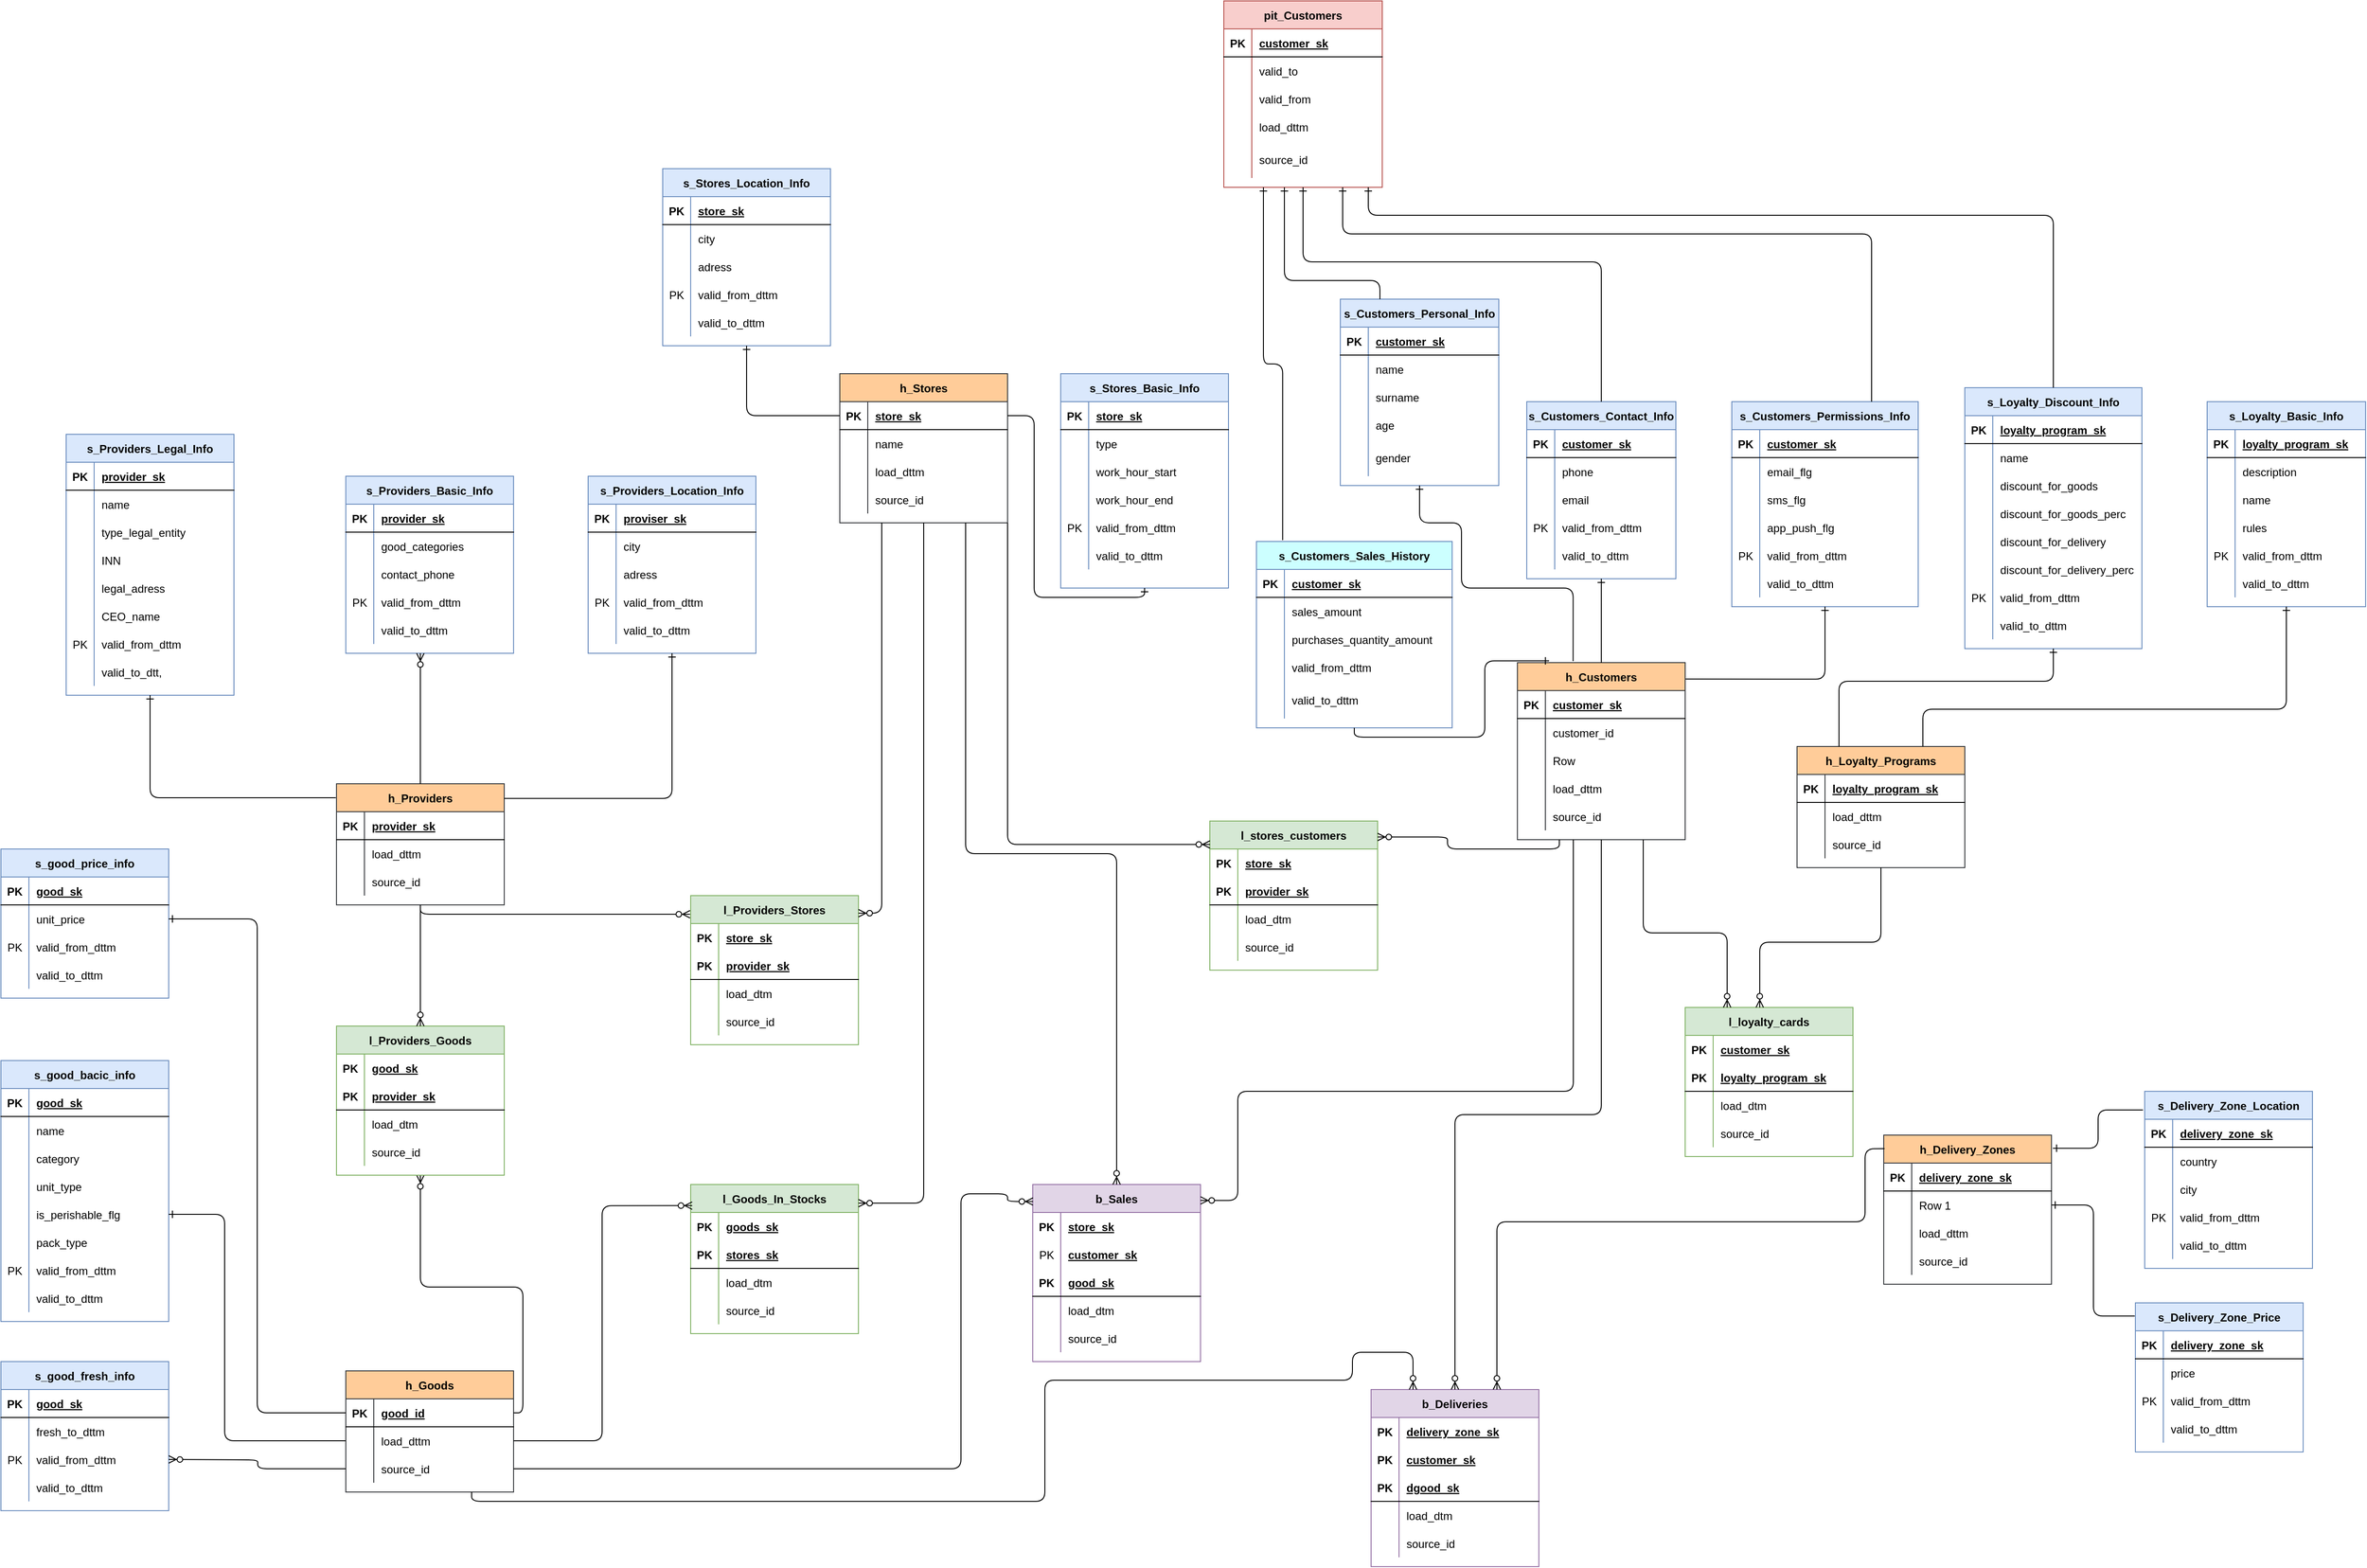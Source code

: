 <mxfile version="15.0.6" type="github">
  <diagram id="3vztMz24TurzWw2ImpLo" name="Page-1">
    <mxGraphModel dx="6982" dy="7965" grid="1" gridSize="10" guides="1" tooltips="1" connect="1" arrows="1" fold="1" page="1" pageScale="1" pageWidth="827" pageHeight="1169" math="0" shadow="0">
      <root>
        <mxCell id="0" />
        <mxCell id="1" parent="0" />
        <mxCell id="YoVkF1FacM1gue7G8QHR-23" value="h_Providers" style="shape=table;startSize=30;container=1;collapsible=1;childLayout=tableLayout;fixedRows=1;rowLines=0;fontStyle=1;align=center;resizeLast=1;fillColor=#ffcc99;strokeColor=#36393d;" parent="1" vertex="1">
          <mxGeometry x="-2210" y="-3850" width="180" height="130" as="geometry" />
        </mxCell>
        <mxCell id="YoVkF1FacM1gue7G8QHR-24" value="" style="shape=partialRectangle;collapsible=0;dropTarget=0;pointerEvents=0;fillColor=none;top=0;left=0;bottom=1;right=0;points=[[0,0.5],[1,0.5]];portConstraint=eastwest;" parent="YoVkF1FacM1gue7G8QHR-23" vertex="1">
          <mxGeometry y="30" width="180" height="30" as="geometry" />
        </mxCell>
        <mxCell id="YoVkF1FacM1gue7G8QHR-25" value="PK" style="shape=partialRectangle;connectable=0;fillColor=none;top=0;left=0;bottom=0;right=0;fontStyle=1;overflow=hidden;" parent="YoVkF1FacM1gue7G8QHR-24" vertex="1">
          <mxGeometry width="30" height="30" as="geometry" />
        </mxCell>
        <mxCell id="YoVkF1FacM1gue7G8QHR-26" value="provider_sk" style="shape=partialRectangle;connectable=0;fillColor=none;top=0;left=0;bottom=0;right=0;align=left;spacingLeft=6;fontStyle=5;overflow=hidden;" parent="YoVkF1FacM1gue7G8QHR-24" vertex="1">
          <mxGeometry x="30" width="150" height="30" as="geometry" />
        </mxCell>
        <mxCell id="YoVkF1FacM1gue7G8QHR-30" value="" style="shape=partialRectangle;collapsible=0;dropTarget=0;pointerEvents=0;fillColor=none;top=0;left=0;bottom=0;right=0;points=[[0,0.5],[1,0.5]];portConstraint=eastwest;" parent="YoVkF1FacM1gue7G8QHR-23" vertex="1">
          <mxGeometry y="60" width="180" height="30" as="geometry" />
        </mxCell>
        <mxCell id="YoVkF1FacM1gue7G8QHR-31" value="" style="shape=partialRectangle;connectable=0;fillColor=none;top=0;left=0;bottom=0;right=0;editable=1;overflow=hidden;" parent="YoVkF1FacM1gue7G8QHR-30" vertex="1">
          <mxGeometry width="30" height="30" as="geometry" />
        </mxCell>
        <mxCell id="YoVkF1FacM1gue7G8QHR-32" value="load_dttm" style="shape=partialRectangle;connectable=0;fillColor=none;top=0;left=0;bottom=0;right=0;align=left;spacingLeft=6;overflow=hidden;" parent="YoVkF1FacM1gue7G8QHR-30" vertex="1">
          <mxGeometry x="30" width="150" height="30" as="geometry" />
        </mxCell>
        <mxCell id="YoVkF1FacM1gue7G8QHR-33" value="" style="shape=partialRectangle;collapsible=0;dropTarget=0;pointerEvents=0;fillColor=none;top=0;left=0;bottom=0;right=0;points=[[0,0.5],[1,0.5]];portConstraint=eastwest;" parent="YoVkF1FacM1gue7G8QHR-23" vertex="1">
          <mxGeometry y="90" width="180" height="30" as="geometry" />
        </mxCell>
        <mxCell id="YoVkF1FacM1gue7G8QHR-34" value="" style="shape=partialRectangle;connectable=0;fillColor=none;top=0;left=0;bottom=0;right=0;editable=1;overflow=hidden;" parent="YoVkF1FacM1gue7G8QHR-33" vertex="1">
          <mxGeometry width="30" height="30" as="geometry" />
        </mxCell>
        <mxCell id="YoVkF1FacM1gue7G8QHR-35" value="source_id" style="shape=partialRectangle;connectable=0;fillColor=none;top=0;left=0;bottom=0;right=0;align=left;spacingLeft=6;overflow=hidden;" parent="YoVkF1FacM1gue7G8QHR-33" vertex="1">
          <mxGeometry x="30" width="150" height="30" as="geometry" />
        </mxCell>
        <mxCell id="YoVkF1FacM1gue7G8QHR-36" value="h_Stores" style="shape=table;startSize=30;container=1;collapsible=1;childLayout=tableLayout;fixedRows=1;rowLines=0;fontStyle=1;align=center;resizeLast=1;fillColor=#ffcc99;strokeColor=#36393d;" parent="1" vertex="1">
          <mxGeometry x="-1670" y="-4290" width="180" height="160" as="geometry" />
        </mxCell>
        <mxCell id="YoVkF1FacM1gue7G8QHR-37" value="" style="shape=partialRectangle;collapsible=0;dropTarget=0;pointerEvents=0;fillColor=none;top=0;left=0;bottom=1;right=0;points=[[0,0.5],[1,0.5]];portConstraint=eastwest;" parent="YoVkF1FacM1gue7G8QHR-36" vertex="1">
          <mxGeometry y="30" width="180" height="30" as="geometry" />
        </mxCell>
        <mxCell id="YoVkF1FacM1gue7G8QHR-38" value="PK" style="shape=partialRectangle;connectable=0;fillColor=none;top=0;left=0;bottom=0;right=0;fontStyle=1;overflow=hidden;" parent="YoVkF1FacM1gue7G8QHR-37" vertex="1">
          <mxGeometry width="30" height="30" as="geometry" />
        </mxCell>
        <mxCell id="YoVkF1FacM1gue7G8QHR-39" value="store_sk" style="shape=partialRectangle;connectable=0;fillColor=none;top=0;left=0;bottom=0;right=0;align=left;spacingLeft=6;fontStyle=5;overflow=hidden;" parent="YoVkF1FacM1gue7G8QHR-37" vertex="1">
          <mxGeometry x="30" width="150" height="30" as="geometry" />
        </mxCell>
        <mxCell id="YoVkF1FacM1gue7G8QHR-40" value="" style="shape=partialRectangle;collapsible=0;dropTarget=0;pointerEvents=0;fillColor=none;top=0;left=0;bottom=0;right=0;points=[[0,0.5],[1,0.5]];portConstraint=eastwest;" parent="YoVkF1FacM1gue7G8QHR-36" vertex="1">
          <mxGeometry y="60" width="180" height="30" as="geometry" />
        </mxCell>
        <mxCell id="YoVkF1FacM1gue7G8QHR-41" value="" style="shape=partialRectangle;connectable=0;fillColor=none;top=0;left=0;bottom=0;right=0;editable=1;overflow=hidden;" parent="YoVkF1FacM1gue7G8QHR-40" vertex="1">
          <mxGeometry width="30" height="30" as="geometry" />
        </mxCell>
        <mxCell id="YoVkF1FacM1gue7G8QHR-42" value="name" style="shape=partialRectangle;connectable=0;fillColor=none;top=0;left=0;bottom=0;right=0;align=left;spacingLeft=6;overflow=hidden;" parent="YoVkF1FacM1gue7G8QHR-40" vertex="1">
          <mxGeometry x="30" width="150" height="30" as="geometry" />
        </mxCell>
        <mxCell id="YoVkF1FacM1gue7G8QHR-43" value="" style="shape=partialRectangle;collapsible=0;dropTarget=0;pointerEvents=0;fillColor=none;top=0;left=0;bottom=0;right=0;points=[[0,0.5],[1,0.5]];portConstraint=eastwest;" parent="YoVkF1FacM1gue7G8QHR-36" vertex="1">
          <mxGeometry y="90" width="180" height="30" as="geometry" />
        </mxCell>
        <mxCell id="YoVkF1FacM1gue7G8QHR-44" value="" style="shape=partialRectangle;connectable=0;fillColor=none;top=0;left=0;bottom=0;right=0;editable=1;overflow=hidden;" parent="YoVkF1FacM1gue7G8QHR-43" vertex="1">
          <mxGeometry width="30" height="30" as="geometry" />
        </mxCell>
        <mxCell id="YoVkF1FacM1gue7G8QHR-45" value="load_dttm" style="shape=partialRectangle;connectable=0;fillColor=none;top=0;left=0;bottom=0;right=0;align=left;spacingLeft=6;overflow=hidden;" parent="YoVkF1FacM1gue7G8QHR-43" vertex="1">
          <mxGeometry x="30" width="150" height="30" as="geometry" />
        </mxCell>
        <mxCell id="YoVkF1FacM1gue7G8QHR-46" value="" style="shape=partialRectangle;collapsible=0;dropTarget=0;pointerEvents=0;fillColor=none;top=0;left=0;bottom=0;right=0;points=[[0,0.5],[1,0.5]];portConstraint=eastwest;" parent="YoVkF1FacM1gue7G8QHR-36" vertex="1">
          <mxGeometry y="120" width="180" height="30" as="geometry" />
        </mxCell>
        <mxCell id="YoVkF1FacM1gue7G8QHR-47" value="" style="shape=partialRectangle;connectable=0;fillColor=none;top=0;left=0;bottom=0;right=0;editable=1;overflow=hidden;" parent="YoVkF1FacM1gue7G8QHR-46" vertex="1">
          <mxGeometry width="30" height="30" as="geometry" />
        </mxCell>
        <mxCell id="YoVkF1FacM1gue7G8QHR-48" value="source_id" style="shape=partialRectangle;connectable=0;fillColor=none;top=0;left=0;bottom=0;right=0;align=left;spacingLeft=6;overflow=hidden;" parent="YoVkF1FacM1gue7G8QHR-46" vertex="1">
          <mxGeometry x="30" width="150" height="30" as="geometry" />
        </mxCell>
        <mxCell id="YoVkF1FacM1gue7G8QHR-49" value="h_Goods" style="shape=table;startSize=30;container=1;collapsible=1;childLayout=tableLayout;fixedRows=1;rowLines=0;fontStyle=1;align=center;resizeLast=1;fillColor=#ffcc99;strokeColor=#36393d;" parent="1" vertex="1">
          <mxGeometry x="-2200" y="-3220" width="180" height="130" as="geometry" />
        </mxCell>
        <mxCell id="YoVkF1FacM1gue7G8QHR-50" value="" style="shape=partialRectangle;collapsible=0;dropTarget=0;pointerEvents=0;fillColor=none;top=0;left=0;bottom=1;right=0;points=[[0,0.5],[1,0.5]];portConstraint=eastwest;" parent="YoVkF1FacM1gue7G8QHR-49" vertex="1">
          <mxGeometry y="30" width="180" height="30" as="geometry" />
        </mxCell>
        <mxCell id="YoVkF1FacM1gue7G8QHR-51" value="PK" style="shape=partialRectangle;connectable=0;fillColor=none;top=0;left=0;bottom=0;right=0;fontStyle=1;overflow=hidden;" parent="YoVkF1FacM1gue7G8QHR-50" vertex="1">
          <mxGeometry width="30" height="30" as="geometry" />
        </mxCell>
        <mxCell id="YoVkF1FacM1gue7G8QHR-52" value="good_id" style="shape=partialRectangle;connectable=0;fillColor=none;top=0;left=0;bottom=0;right=0;align=left;spacingLeft=6;fontStyle=5;overflow=hidden;" parent="YoVkF1FacM1gue7G8QHR-50" vertex="1">
          <mxGeometry x="30" width="150" height="30" as="geometry" />
        </mxCell>
        <mxCell id="YoVkF1FacM1gue7G8QHR-56" value="" style="shape=partialRectangle;collapsible=0;dropTarget=0;pointerEvents=0;fillColor=none;top=0;left=0;bottom=0;right=0;points=[[0,0.5],[1,0.5]];portConstraint=eastwest;" parent="YoVkF1FacM1gue7G8QHR-49" vertex="1">
          <mxGeometry y="60" width="180" height="30" as="geometry" />
        </mxCell>
        <mxCell id="YoVkF1FacM1gue7G8QHR-57" value="" style="shape=partialRectangle;connectable=0;fillColor=none;top=0;left=0;bottom=0;right=0;editable=1;overflow=hidden;" parent="YoVkF1FacM1gue7G8QHR-56" vertex="1">
          <mxGeometry width="30" height="30" as="geometry" />
        </mxCell>
        <mxCell id="YoVkF1FacM1gue7G8QHR-58" value="load_dttm" style="shape=partialRectangle;connectable=0;fillColor=none;top=0;left=0;bottom=0;right=0;align=left;spacingLeft=6;overflow=hidden;" parent="YoVkF1FacM1gue7G8QHR-56" vertex="1">
          <mxGeometry x="30" width="150" height="30" as="geometry" />
        </mxCell>
        <mxCell id="YoVkF1FacM1gue7G8QHR-59" value="" style="shape=partialRectangle;collapsible=0;dropTarget=0;pointerEvents=0;fillColor=none;top=0;left=0;bottom=0;right=0;points=[[0,0.5],[1,0.5]];portConstraint=eastwest;" parent="YoVkF1FacM1gue7G8QHR-49" vertex="1">
          <mxGeometry y="90" width="180" height="30" as="geometry" />
        </mxCell>
        <mxCell id="YoVkF1FacM1gue7G8QHR-60" value="" style="shape=partialRectangle;connectable=0;fillColor=none;top=0;left=0;bottom=0;right=0;editable=1;overflow=hidden;" parent="YoVkF1FacM1gue7G8QHR-59" vertex="1">
          <mxGeometry width="30" height="30" as="geometry" />
        </mxCell>
        <mxCell id="YoVkF1FacM1gue7G8QHR-61" value="source_id" style="shape=partialRectangle;connectable=0;fillColor=none;top=0;left=0;bottom=0;right=0;align=left;spacingLeft=6;overflow=hidden;" parent="YoVkF1FacM1gue7G8QHR-59" vertex="1">
          <mxGeometry x="30" width="150" height="30" as="geometry" />
        </mxCell>
        <mxCell id="YoVkF1FacM1gue7G8QHR-75" value="h_Loyalty_Programs" style="shape=table;startSize=30;container=1;collapsible=1;childLayout=tableLayout;fixedRows=1;rowLines=0;fontStyle=1;align=center;resizeLast=1;fillColor=#ffcc99;strokeColor=#36393d;" parent="1" vertex="1">
          <mxGeometry x="-643" y="-3890" width="180" height="130" as="geometry" />
        </mxCell>
        <mxCell id="YoVkF1FacM1gue7G8QHR-76" value="" style="shape=partialRectangle;collapsible=0;dropTarget=0;pointerEvents=0;fillColor=none;top=0;left=0;bottom=1;right=0;points=[[0,0.5],[1,0.5]];portConstraint=eastwest;" parent="YoVkF1FacM1gue7G8QHR-75" vertex="1">
          <mxGeometry y="30" width="180" height="30" as="geometry" />
        </mxCell>
        <mxCell id="YoVkF1FacM1gue7G8QHR-77" value="PK" style="shape=partialRectangle;connectable=0;fillColor=none;top=0;left=0;bottom=0;right=0;fontStyle=1;overflow=hidden;" parent="YoVkF1FacM1gue7G8QHR-76" vertex="1">
          <mxGeometry width="30" height="30" as="geometry" />
        </mxCell>
        <mxCell id="YoVkF1FacM1gue7G8QHR-78" value="loyalty_program_sk" style="shape=partialRectangle;connectable=0;fillColor=none;top=0;left=0;bottom=0;right=0;align=left;spacingLeft=6;fontStyle=5;overflow=hidden;" parent="YoVkF1FacM1gue7G8QHR-76" vertex="1">
          <mxGeometry x="30" width="150" height="30" as="geometry" />
        </mxCell>
        <mxCell id="YoVkF1FacM1gue7G8QHR-82" value="" style="shape=partialRectangle;collapsible=0;dropTarget=0;pointerEvents=0;fillColor=none;top=0;left=0;bottom=0;right=0;points=[[0,0.5],[1,0.5]];portConstraint=eastwest;" parent="YoVkF1FacM1gue7G8QHR-75" vertex="1">
          <mxGeometry y="60" width="180" height="30" as="geometry" />
        </mxCell>
        <mxCell id="YoVkF1FacM1gue7G8QHR-83" value="" style="shape=partialRectangle;connectable=0;fillColor=none;top=0;left=0;bottom=0;right=0;editable=1;overflow=hidden;" parent="YoVkF1FacM1gue7G8QHR-82" vertex="1">
          <mxGeometry width="30" height="30" as="geometry" />
        </mxCell>
        <mxCell id="YoVkF1FacM1gue7G8QHR-84" value="load_dttm" style="shape=partialRectangle;connectable=0;fillColor=none;top=0;left=0;bottom=0;right=0;align=left;spacingLeft=6;overflow=hidden;" parent="YoVkF1FacM1gue7G8QHR-82" vertex="1">
          <mxGeometry x="30" width="150" height="30" as="geometry" />
        </mxCell>
        <mxCell id="YoVkF1FacM1gue7G8QHR-85" value="" style="shape=partialRectangle;collapsible=0;dropTarget=0;pointerEvents=0;fillColor=none;top=0;left=0;bottom=0;right=0;points=[[0,0.5],[1,0.5]];portConstraint=eastwest;" parent="YoVkF1FacM1gue7G8QHR-75" vertex="1">
          <mxGeometry y="90" width="180" height="30" as="geometry" />
        </mxCell>
        <mxCell id="YoVkF1FacM1gue7G8QHR-86" value="" style="shape=partialRectangle;connectable=0;fillColor=none;top=0;left=0;bottom=0;right=0;editable=1;overflow=hidden;" parent="YoVkF1FacM1gue7G8QHR-85" vertex="1">
          <mxGeometry width="30" height="30" as="geometry" />
        </mxCell>
        <mxCell id="YoVkF1FacM1gue7G8QHR-87" value="source_id" style="shape=partialRectangle;connectable=0;fillColor=none;top=0;left=0;bottom=0;right=0;align=left;spacingLeft=6;overflow=hidden;" parent="YoVkF1FacM1gue7G8QHR-85" vertex="1">
          <mxGeometry x="30" width="150" height="30" as="geometry" />
        </mxCell>
        <mxCell id="YoVkF1FacM1gue7G8QHR-88" value="h_Delivery_Zones" style="shape=table;startSize=30;container=1;collapsible=1;childLayout=tableLayout;fixedRows=1;rowLines=0;fontStyle=1;align=center;resizeLast=1;fillColor=#ffcc99;strokeColor=#36393d;" parent="1" vertex="1">
          <mxGeometry x="-550" y="-3473" width="180" height="160" as="geometry" />
        </mxCell>
        <mxCell id="YoVkF1FacM1gue7G8QHR-89" value="" style="shape=partialRectangle;collapsible=0;dropTarget=0;pointerEvents=0;fillColor=none;top=0;left=0;bottom=1;right=0;points=[[0,0.5],[1,0.5]];portConstraint=eastwest;" parent="YoVkF1FacM1gue7G8QHR-88" vertex="1">
          <mxGeometry y="30" width="180" height="30" as="geometry" />
        </mxCell>
        <mxCell id="YoVkF1FacM1gue7G8QHR-90" value="PK" style="shape=partialRectangle;connectable=0;fillColor=none;top=0;left=0;bottom=0;right=0;fontStyle=1;overflow=hidden;" parent="YoVkF1FacM1gue7G8QHR-89" vertex="1">
          <mxGeometry width="30" height="30" as="geometry" />
        </mxCell>
        <mxCell id="YoVkF1FacM1gue7G8QHR-91" value="delivery_zone_sk" style="shape=partialRectangle;connectable=0;fillColor=none;top=0;left=0;bottom=0;right=0;align=left;spacingLeft=6;fontStyle=5;overflow=hidden;" parent="YoVkF1FacM1gue7G8QHR-89" vertex="1">
          <mxGeometry x="30" width="150" height="30" as="geometry" />
        </mxCell>
        <mxCell id="YoVkF1FacM1gue7G8QHR-92" value="" style="shape=partialRectangle;collapsible=0;dropTarget=0;pointerEvents=0;fillColor=none;top=0;left=0;bottom=0;right=0;points=[[0,0.5],[1,0.5]];portConstraint=eastwest;" parent="YoVkF1FacM1gue7G8QHR-88" vertex="1">
          <mxGeometry y="60" width="180" height="30" as="geometry" />
        </mxCell>
        <mxCell id="YoVkF1FacM1gue7G8QHR-93" value="" style="shape=partialRectangle;connectable=0;fillColor=none;top=0;left=0;bottom=0;right=0;editable=1;overflow=hidden;" parent="YoVkF1FacM1gue7G8QHR-92" vertex="1">
          <mxGeometry width="30" height="30" as="geometry" />
        </mxCell>
        <mxCell id="YoVkF1FacM1gue7G8QHR-94" value="Row 1" style="shape=partialRectangle;connectable=0;fillColor=none;top=0;left=0;bottom=0;right=0;align=left;spacingLeft=6;overflow=hidden;" parent="YoVkF1FacM1gue7G8QHR-92" vertex="1">
          <mxGeometry x="30" width="150" height="30" as="geometry" />
        </mxCell>
        <mxCell id="YoVkF1FacM1gue7G8QHR-95" value="" style="shape=partialRectangle;collapsible=0;dropTarget=0;pointerEvents=0;fillColor=none;top=0;left=0;bottom=0;right=0;points=[[0,0.5],[1,0.5]];portConstraint=eastwest;" parent="YoVkF1FacM1gue7G8QHR-88" vertex="1">
          <mxGeometry y="90" width="180" height="30" as="geometry" />
        </mxCell>
        <mxCell id="YoVkF1FacM1gue7G8QHR-96" value="" style="shape=partialRectangle;connectable=0;fillColor=none;top=0;left=0;bottom=0;right=0;editable=1;overflow=hidden;" parent="YoVkF1FacM1gue7G8QHR-95" vertex="1">
          <mxGeometry width="30" height="30" as="geometry" />
        </mxCell>
        <mxCell id="YoVkF1FacM1gue7G8QHR-97" value="load_dttm" style="shape=partialRectangle;connectable=0;fillColor=none;top=0;left=0;bottom=0;right=0;align=left;spacingLeft=6;overflow=hidden;" parent="YoVkF1FacM1gue7G8QHR-95" vertex="1">
          <mxGeometry x="30" width="150" height="30" as="geometry" />
        </mxCell>
        <mxCell id="YoVkF1FacM1gue7G8QHR-98" value="" style="shape=partialRectangle;collapsible=0;dropTarget=0;pointerEvents=0;fillColor=none;top=0;left=0;bottom=0;right=0;points=[[0,0.5],[1,0.5]];portConstraint=eastwest;" parent="YoVkF1FacM1gue7G8QHR-88" vertex="1">
          <mxGeometry y="120" width="180" height="30" as="geometry" />
        </mxCell>
        <mxCell id="YoVkF1FacM1gue7G8QHR-99" value="" style="shape=partialRectangle;connectable=0;fillColor=none;top=0;left=0;bottom=0;right=0;editable=1;overflow=hidden;" parent="YoVkF1FacM1gue7G8QHR-98" vertex="1">
          <mxGeometry width="30" height="30" as="geometry" />
        </mxCell>
        <mxCell id="YoVkF1FacM1gue7G8QHR-100" value="source_id" style="shape=partialRectangle;connectable=0;fillColor=none;top=0;left=0;bottom=0;right=0;align=left;spacingLeft=6;overflow=hidden;" parent="YoVkF1FacM1gue7G8QHR-98" vertex="1">
          <mxGeometry x="30" width="150" height="30" as="geometry" />
        </mxCell>
        <mxCell id="YoVkF1FacM1gue7G8QHR-101" value="s_Providers_Legal_Info" style="shape=table;startSize=30;container=1;collapsible=1;childLayout=tableLayout;fixedRows=1;rowLines=0;fontStyle=1;align=center;resizeLast=1;fillColor=#dae8fc;strokeColor=#6c8ebf;" parent="1" vertex="1">
          <mxGeometry x="-2500" y="-4225" width="180" height="280" as="geometry" />
        </mxCell>
        <mxCell id="YoVkF1FacM1gue7G8QHR-102" value="" style="shape=partialRectangle;collapsible=0;dropTarget=0;pointerEvents=0;fillColor=none;top=0;left=0;bottom=1;right=0;points=[[0,0.5],[1,0.5]];portConstraint=eastwest;" parent="YoVkF1FacM1gue7G8QHR-101" vertex="1">
          <mxGeometry y="30" width="180" height="30" as="geometry" />
        </mxCell>
        <mxCell id="YoVkF1FacM1gue7G8QHR-103" value="PK" style="shape=partialRectangle;connectable=0;fillColor=none;top=0;left=0;bottom=0;right=0;fontStyle=1;overflow=hidden;" parent="YoVkF1FacM1gue7G8QHR-102" vertex="1">
          <mxGeometry width="30" height="30" as="geometry" />
        </mxCell>
        <mxCell id="YoVkF1FacM1gue7G8QHR-104" value="provider_sk" style="shape=partialRectangle;connectable=0;fillColor=none;top=0;left=0;bottom=0;right=0;align=left;spacingLeft=6;fontStyle=5;overflow=hidden;" parent="YoVkF1FacM1gue7G8QHR-102" vertex="1">
          <mxGeometry x="30" width="150" height="30" as="geometry" />
        </mxCell>
        <mxCell id="YoVkF1FacM1gue7G8QHR-105" value="" style="shape=partialRectangle;collapsible=0;dropTarget=0;pointerEvents=0;fillColor=none;top=0;left=0;bottom=0;right=0;points=[[0,0.5],[1,0.5]];portConstraint=eastwest;" parent="YoVkF1FacM1gue7G8QHR-101" vertex="1">
          <mxGeometry y="60" width="180" height="30" as="geometry" />
        </mxCell>
        <mxCell id="YoVkF1FacM1gue7G8QHR-106" value="" style="shape=partialRectangle;connectable=0;fillColor=none;top=0;left=0;bottom=0;right=0;editable=1;overflow=hidden;" parent="YoVkF1FacM1gue7G8QHR-105" vertex="1">
          <mxGeometry width="30" height="30" as="geometry" />
        </mxCell>
        <mxCell id="YoVkF1FacM1gue7G8QHR-107" value="name" style="shape=partialRectangle;connectable=0;fillColor=none;top=0;left=0;bottom=0;right=0;align=left;spacingLeft=6;overflow=hidden;" parent="YoVkF1FacM1gue7G8QHR-105" vertex="1">
          <mxGeometry x="30" width="150" height="30" as="geometry" />
        </mxCell>
        <mxCell id="YoVkF1FacM1gue7G8QHR-162" value="" style="shape=partialRectangle;collapsible=0;dropTarget=0;pointerEvents=0;fillColor=none;top=0;left=0;bottom=0;right=0;points=[[0,0.5],[1,0.5]];portConstraint=eastwest;" parent="YoVkF1FacM1gue7G8QHR-101" vertex="1">
          <mxGeometry y="90" width="180" height="30" as="geometry" />
        </mxCell>
        <mxCell id="YoVkF1FacM1gue7G8QHR-163" value="" style="shape=partialRectangle;connectable=0;fillColor=none;top=0;left=0;bottom=0;right=0;editable=1;overflow=hidden;" parent="YoVkF1FacM1gue7G8QHR-162" vertex="1">
          <mxGeometry width="30" height="30" as="geometry" />
        </mxCell>
        <mxCell id="YoVkF1FacM1gue7G8QHR-164" value="type_legal_entity" style="shape=partialRectangle;connectable=0;fillColor=none;top=0;left=0;bottom=0;right=0;align=left;spacingLeft=6;overflow=hidden;" parent="YoVkF1FacM1gue7G8QHR-162" vertex="1">
          <mxGeometry x="30" width="150" height="30" as="geometry" />
        </mxCell>
        <mxCell id="YoVkF1FacM1gue7G8QHR-174" value="" style="shape=partialRectangle;collapsible=0;dropTarget=0;pointerEvents=0;fillColor=none;top=0;left=0;bottom=0;right=0;points=[[0,0.5],[1,0.5]];portConstraint=eastwest;" parent="YoVkF1FacM1gue7G8QHR-101" vertex="1">
          <mxGeometry y="120" width="180" height="30" as="geometry" />
        </mxCell>
        <mxCell id="YoVkF1FacM1gue7G8QHR-175" value="" style="shape=partialRectangle;connectable=0;fillColor=none;top=0;left=0;bottom=0;right=0;editable=1;overflow=hidden;" parent="YoVkF1FacM1gue7G8QHR-174" vertex="1">
          <mxGeometry width="30" height="30" as="geometry" />
        </mxCell>
        <mxCell id="YoVkF1FacM1gue7G8QHR-176" value="INN" style="shape=partialRectangle;connectable=0;fillColor=none;top=0;left=0;bottom=0;right=0;align=left;spacingLeft=6;overflow=hidden;" parent="YoVkF1FacM1gue7G8QHR-174" vertex="1">
          <mxGeometry x="30" width="150" height="30" as="geometry" />
        </mxCell>
        <mxCell id="YoVkF1FacM1gue7G8QHR-108" value="" style="shape=partialRectangle;collapsible=0;dropTarget=0;pointerEvents=0;fillColor=none;top=0;left=0;bottom=0;right=0;points=[[0,0.5],[1,0.5]];portConstraint=eastwest;" parent="YoVkF1FacM1gue7G8QHR-101" vertex="1">
          <mxGeometry y="150" width="180" height="30" as="geometry" />
        </mxCell>
        <mxCell id="YoVkF1FacM1gue7G8QHR-109" value="" style="shape=partialRectangle;connectable=0;fillColor=none;top=0;left=0;bottom=0;right=0;editable=1;overflow=hidden;" parent="YoVkF1FacM1gue7G8QHR-108" vertex="1">
          <mxGeometry width="30" height="30" as="geometry" />
        </mxCell>
        <mxCell id="YoVkF1FacM1gue7G8QHR-110" value="legal_adress" style="shape=partialRectangle;connectable=0;fillColor=none;top=0;left=0;bottom=0;right=0;align=left;spacingLeft=6;overflow=hidden;" parent="YoVkF1FacM1gue7G8QHR-108" vertex="1">
          <mxGeometry x="30" width="150" height="30" as="geometry" />
        </mxCell>
        <mxCell id="YoVkF1FacM1gue7G8QHR-111" value="" style="shape=partialRectangle;collapsible=0;dropTarget=0;pointerEvents=0;fillColor=none;top=0;left=0;bottom=0;right=0;points=[[0,0.5],[1,0.5]];portConstraint=eastwest;" parent="YoVkF1FacM1gue7G8QHR-101" vertex="1">
          <mxGeometry y="180" width="180" height="30" as="geometry" />
        </mxCell>
        <mxCell id="YoVkF1FacM1gue7G8QHR-112" value="" style="shape=partialRectangle;connectable=0;fillColor=none;top=0;left=0;bottom=0;right=0;editable=1;overflow=hidden;" parent="YoVkF1FacM1gue7G8QHR-111" vertex="1">
          <mxGeometry width="30" height="30" as="geometry" />
        </mxCell>
        <mxCell id="YoVkF1FacM1gue7G8QHR-113" value="CEO_name" style="shape=partialRectangle;connectable=0;fillColor=none;top=0;left=0;bottom=0;right=0;align=left;spacingLeft=6;overflow=hidden;" parent="YoVkF1FacM1gue7G8QHR-111" vertex="1">
          <mxGeometry x="30" width="150" height="30" as="geometry" />
        </mxCell>
        <mxCell id="YoVkF1FacM1gue7G8QHR-168" value="" style="shape=partialRectangle;collapsible=0;dropTarget=0;pointerEvents=0;fillColor=none;top=0;left=0;bottom=0;right=0;points=[[0,0.5],[1,0.5]];portConstraint=eastwest;" parent="YoVkF1FacM1gue7G8QHR-101" vertex="1">
          <mxGeometry y="210" width="180" height="30" as="geometry" />
        </mxCell>
        <mxCell id="YoVkF1FacM1gue7G8QHR-169" value="PK" style="shape=partialRectangle;connectable=0;fillColor=none;top=0;left=0;bottom=0;right=0;editable=1;overflow=hidden;" parent="YoVkF1FacM1gue7G8QHR-168" vertex="1">
          <mxGeometry width="30" height="30" as="geometry" />
        </mxCell>
        <mxCell id="YoVkF1FacM1gue7G8QHR-170" value="valid_from_dttm" style="shape=partialRectangle;connectable=0;fillColor=none;top=0;left=0;bottom=0;right=0;align=left;spacingLeft=6;overflow=hidden;" parent="YoVkF1FacM1gue7G8QHR-168" vertex="1">
          <mxGeometry x="30" width="150" height="30" as="geometry" />
        </mxCell>
        <mxCell id="YoVkF1FacM1gue7G8QHR-171" value="" style="shape=partialRectangle;collapsible=0;dropTarget=0;pointerEvents=0;fillColor=none;top=0;left=0;bottom=0;right=0;points=[[0,0.5],[1,0.5]];portConstraint=eastwest;" parent="YoVkF1FacM1gue7G8QHR-101" vertex="1">
          <mxGeometry y="240" width="180" height="30" as="geometry" />
        </mxCell>
        <mxCell id="YoVkF1FacM1gue7G8QHR-172" value="" style="shape=partialRectangle;connectable=0;fillColor=none;top=0;left=0;bottom=0;right=0;editable=1;overflow=hidden;" parent="YoVkF1FacM1gue7G8QHR-171" vertex="1">
          <mxGeometry width="30" height="30" as="geometry" />
        </mxCell>
        <mxCell id="YoVkF1FacM1gue7G8QHR-173" value="valid_to_dtt," style="shape=partialRectangle;connectable=0;fillColor=none;top=0;left=0;bottom=0;right=0;align=left;spacingLeft=6;overflow=hidden;" parent="YoVkF1FacM1gue7G8QHR-171" vertex="1">
          <mxGeometry x="30" width="150" height="30" as="geometry" />
        </mxCell>
        <mxCell id="YoVkF1FacM1gue7G8QHR-114" value="s_Providers_Location_Info" style="shape=table;startSize=30;container=1;collapsible=1;childLayout=tableLayout;fixedRows=1;rowLines=0;fontStyle=1;align=center;resizeLast=1;fillColor=#dae8fc;strokeColor=#6c8ebf;" parent="1" vertex="1">
          <mxGeometry x="-1940" y="-4180" width="180" height="190" as="geometry" />
        </mxCell>
        <mxCell id="YoVkF1FacM1gue7G8QHR-115" value="" style="shape=partialRectangle;collapsible=0;dropTarget=0;pointerEvents=0;fillColor=none;top=0;left=0;bottom=1;right=0;points=[[0,0.5],[1,0.5]];portConstraint=eastwest;" parent="YoVkF1FacM1gue7G8QHR-114" vertex="1">
          <mxGeometry y="30" width="180" height="30" as="geometry" />
        </mxCell>
        <mxCell id="YoVkF1FacM1gue7G8QHR-116" value="PK" style="shape=partialRectangle;connectable=0;fillColor=none;top=0;left=0;bottom=0;right=0;fontStyle=1;overflow=hidden;" parent="YoVkF1FacM1gue7G8QHR-115" vertex="1">
          <mxGeometry width="30" height="30" as="geometry" />
        </mxCell>
        <mxCell id="YoVkF1FacM1gue7G8QHR-117" value="proviser_sk" style="shape=partialRectangle;connectable=0;fillColor=none;top=0;left=0;bottom=0;right=0;align=left;spacingLeft=6;fontStyle=5;overflow=hidden;" parent="YoVkF1FacM1gue7G8QHR-115" vertex="1">
          <mxGeometry x="30" width="150" height="30" as="geometry" />
        </mxCell>
        <mxCell id="YoVkF1FacM1gue7G8QHR-118" value="" style="shape=partialRectangle;collapsible=0;dropTarget=0;pointerEvents=0;fillColor=none;top=0;left=0;bottom=0;right=0;points=[[0,0.5],[1,0.5]];portConstraint=eastwest;" parent="YoVkF1FacM1gue7G8QHR-114" vertex="1">
          <mxGeometry y="60" width="180" height="30" as="geometry" />
        </mxCell>
        <mxCell id="YoVkF1FacM1gue7G8QHR-119" value="" style="shape=partialRectangle;connectable=0;fillColor=none;top=0;left=0;bottom=0;right=0;editable=1;overflow=hidden;" parent="YoVkF1FacM1gue7G8QHR-118" vertex="1">
          <mxGeometry width="30" height="30" as="geometry" />
        </mxCell>
        <mxCell id="YoVkF1FacM1gue7G8QHR-120" value="city" style="shape=partialRectangle;connectable=0;fillColor=none;top=0;left=0;bottom=0;right=0;align=left;spacingLeft=6;overflow=hidden;" parent="YoVkF1FacM1gue7G8QHR-118" vertex="1">
          <mxGeometry x="30" width="150" height="30" as="geometry" />
        </mxCell>
        <mxCell id="YoVkF1FacM1gue7G8QHR-121" value="" style="shape=partialRectangle;collapsible=0;dropTarget=0;pointerEvents=0;fillColor=none;top=0;left=0;bottom=0;right=0;points=[[0,0.5],[1,0.5]];portConstraint=eastwest;" parent="YoVkF1FacM1gue7G8QHR-114" vertex="1">
          <mxGeometry y="90" width="180" height="30" as="geometry" />
        </mxCell>
        <mxCell id="YoVkF1FacM1gue7G8QHR-122" value="" style="shape=partialRectangle;connectable=0;fillColor=none;top=0;left=0;bottom=0;right=0;editable=1;overflow=hidden;" parent="YoVkF1FacM1gue7G8QHR-121" vertex="1">
          <mxGeometry width="30" height="30" as="geometry" />
        </mxCell>
        <mxCell id="YoVkF1FacM1gue7G8QHR-123" value="adress" style="shape=partialRectangle;connectable=0;fillColor=none;top=0;left=0;bottom=0;right=0;align=left;spacingLeft=6;overflow=hidden;" parent="YoVkF1FacM1gue7G8QHR-121" vertex="1">
          <mxGeometry x="30" width="150" height="30" as="geometry" />
        </mxCell>
        <mxCell id="YoVkF1FacM1gue7G8QHR-124" value="" style="shape=partialRectangle;collapsible=0;dropTarget=0;pointerEvents=0;fillColor=none;top=0;left=0;bottom=0;right=0;points=[[0,0.5],[1,0.5]];portConstraint=eastwest;" parent="YoVkF1FacM1gue7G8QHR-114" vertex="1">
          <mxGeometry y="120" width="180" height="30" as="geometry" />
        </mxCell>
        <mxCell id="YoVkF1FacM1gue7G8QHR-125" value="PK" style="shape=partialRectangle;connectable=0;fillColor=none;top=0;left=0;bottom=0;right=0;editable=1;overflow=hidden;" parent="YoVkF1FacM1gue7G8QHR-124" vertex="1">
          <mxGeometry width="30" height="30" as="geometry" />
        </mxCell>
        <mxCell id="YoVkF1FacM1gue7G8QHR-126" value="valid_from_dttm" style="shape=partialRectangle;connectable=0;fillColor=none;top=0;left=0;bottom=0;right=0;align=left;spacingLeft=6;overflow=hidden;" parent="YoVkF1FacM1gue7G8QHR-124" vertex="1">
          <mxGeometry x="30" width="150" height="30" as="geometry" />
        </mxCell>
        <mxCell id="YoVkF1FacM1gue7G8QHR-165" value="" style="shape=partialRectangle;collapsible=0;dropTarget=0;pointerEvents=0;fillColor=none;top=0;left=0;bottom=0;right=0;points=[[0,0.5],[1,0.5]];portConstraint=eastwest;" parent="YoVkF1FacM1gue7G8QHR-114" vertex="1">
          <mxGeometry y="150" width="180" height="30" as="geometry" />
        </mxCell>
        <mxCell id="YoVkF1FacM1gue7G8QHR-166" value="" style="shape=partialRectangle;connectable=0;fillColor=none;top=0;left=0;bottom=0;right=0;editable=1;overflow=hidden;" parent="YoVkF1FacM1gue7G8QHR-165" vertex="1">
          <mxGeometry width="30" height="30" as="geometry" />
        </mxCell>
        <mxCell id="YoVkF1FacM1gue7G8QHR-167" value="valid_to_dttm" style="shape=partialRectangle;connectable=0;fillColor=none;top=0;left=0;bottom=0;right=0;align=left;spacingLeft=6;overflow=hidden;" parent="YoVkF1FacM1gue7G8QHR-165" vertex="1">
          <mxGeometry x="30" width="150" height="30" as="geometry" />
        </mxCell>
        <mxCell id="YoVkF1FacM1gue7G8QHR-149" value="s_Providers_Basic_Info" style="shape=table;startSize=30;container=1;collapsible=1;childLayout=tableLayout;fixedRows=1;rowLines=0;fontStyle=1;align=center;resizeLast=1;fillColor=#dae8fc;strokeColor=#6c8ebf;" parent="1" vertex="1">
          <mxGeometry x="-2200" y="-4180" width="180" height="190" as="geometry" />
        </mxCell>
        <mxCell id="YoVkF1FacM1gue7G8QHR-150" value="" style="shape=partialRectangle;collapsible=0;dropTarget=0;pointerEvents=0;fillColor=none;top=0;left=0;bottom=1;right=0;points=[[0,0.5],[1,0.5]];portConstraint=eastwest;" parent="YoVkF1FacM1gue7G8QHR-149" vertex="1">
          <mxGeometry y="30" width="180" height="30" as="geometry" />
        </mxCell>
        <mxCell id="YoVkF1FacM1gue7G8QHR-151" value="PK" style="shape=partialRectangle;connectable=0;fillColor=none;top=0;left=0;bottom=0;right=0;fontStyle=1;overflow=hidden;" parent="YoVkF1FacM1gue7G8QHR-150" vertex="1">
          <mxGeometry width="30" height="30" as="geometry" />
        </mxCell>
        <mxCell id="YoVkF1FacM1gue7G8QHR-152" value="provider_sk" style="shape=partialRectangle;connectable=0;fillColor=none;top=0;left=0;bottom=0;right=0;align=left;spacingLeft=6;fontStyle=5;overflow=hidden;" parent="YoVkF1FacM1gue7G8QHR-150" vertex="1">
          <mxGeometry x="30" width="150" height="30" as="geometry" />
        </mxCell>
        <mxCell id="YoVkF1FacM1gue7G8QHR-153" value="" style="shape=partialRectangle;collapsible=0;dropTarget=0;pointerEvents=0;fillColor=none;top=0;left=0;bottom=0;right=0;points=[[0,0.5],[1,0.5]];portConstraint=eastwest;" parent="YoVkF1FacM1gue7G8QHR-149" vertex="1">
          <mxGeometry y="60" width="180" height="30" as="geometry" />
        </mxCell>
        <mxCell id="YoVkF1FacM1gue7G8QHR-154" value="" style="shape=partialRectangle;connectable=0;fillColor=none;top=0;left=0;bottom=0;right=0;editable=1;overflow=hidden;" parent="YoVkF1FacM1gue7G8QHR-153" vertex="1">
          <mxGeometry width="30" height="30" as="geometry" />
        </mxCell>
        <mxCell id="YoVkF1FacM1gue7G8QHR-155" value="good_categories" style="shape=partialRectangle;connectable=0;fillColor=none;top=0;left=0;bottom=0;right=0;align=left;spacingLeft=6;overflow=hidden;" parent="YoVkF1FacM1gue7G8QHR-153" vertex="1">
          <mxGeometry x="30" width="150" height="30" as="geometry" />
        </mxCell>
        <mxCell id="YoVkF1FacM1gue7G8QHR-159" value="" style="shape=partialRectangle;collapsible=0;dropTarget=0;pointerEvents=0;fillColor=none;top=0;left=0;bottom=0;right=0;points=[[0,0.5],[1,0.5]];portConstraint=eastwest;" parent="YoVkF1FacM1gue7G8QHR-149" vertex="1">
          <mxGeometry y="90" width="180" height="30" as="geometry" />
        </mxCell>
        <mxCell id="YoVkF1FacM1gue7G8QHR-160" value="" style="shape=partialRectangle;connectable=0;fillColor=none;top=0;left=0;bottom=0;right=0;editable=1;overflow=hidden;" parent="YoVkF1FacM1gue7G8QHR-159" vertex="1">
          <mxGeometry width="30" height="30" as="geometry" />
        </mxCell>
        <mxCell id="YoVkF1FacM1gue7G8QHR-161" value="contact_phone" style="shape=partialRectangle;connectable=0;fillColor=none;top=0;left=0;bottom=0;right=0;align=left;spacingLeft=6;overflow=hidden;" parent="YoVkF1FacM1gue7G8QHR-159" vertex="1">
          <mxGeometry x="30" width="150" height="30" as="geometry" />
        </mxCell>
        <mxCell id="YoVkF1FacM1gue7G8QHR-177" value="" style="shape=partialRectangle;collapsible=0;dropTarget=0;pointerEvents=0;fillColor=none;top=0;left=0;bottom=0;right=0;points=[[0,0.5],[1,0.5]];portConstraint=eastwest;" parent="YoVkF1FacM1gue7G8QHR-149" vertex="1">
          <mxGeometry y="120" width="180" height="30" as="geometry" />
        </mxCell>
        <mxCell id="YoVkF1FacM1gue7G8QHR-178" value="PK" style="shape=partialRectangle;connectable=0;fillColor=none;top=0;left=0;bottom=0;right=0;editable=1;overflow=hidden;" parent="YoVkF1FacM1gue7G8QHR-177" vertex="1">
          <mxGeometry width="30" height="30" as="geometry" />
        </mxCell>
        <mxCell id="YoVkF1FacM1gue7G8QHR-179" value="valid_from_dttm" style="shape=partialRectangle;connectable=0;fillColor=none;top=0;left=0;bottom=0;right=0;align=left;spacingLeft=6;overflow=hidden;" parent="YoVkF1FacM1gue7G8QHR-177" vertex="1">
          <mxGeometry x="30" width="150" height="30" as="geometry" />
        </mxCell>
        <mxCell id="YoVkF1FacM1gue7G8QHR-183" value="" style="shape=partialRectangle;collapsible=0;dropTarget=0;pointerEvents=0;fillColor=none;top=0;left=0;bottom=0;right=0;points=[[0,0.5],[1,0.5]];portConstraint=eastwest;" parent="YoVkF1FacM1gue7G8QHR-149" vertex="1">
          <mxGeometry y="150" width="180" height="30" as="geometry" />
        </mxCell>
        <mxCell id="YoVkF1FacM1gue7G8QHR-184" value="" style="shape=partialRectangle;connectable=0;fillColor=none;top=0;left=0;bottom=0;right=0;editable=1;overflow=hidden;" parent="YoVkF1FacM1gue7G8QHR-183" vertex="1">
          <mxGeometry width="30" height="30" as="geometry" />
        </mxCell>
        <mxCell id="YoVkF1FacM1gue7G8QHR-185" value="valid_to_dttm" style="shape=partialRectangle;connectable=0;fillColor=none;top=0;left=0;bottom=0;right=0;align=left;spacingLeft=6;overflow=hidden;" parent="YoVkF1FacM1gue7G8QHR-183" vertex="1">
          <mxGeometry x="30" width="150" height="30" as="geometry" />
        </mxCell>
        <mxCell id="YoVkF1FacM1gue7G8QHR-186" value="" style="edgeStyle=orthogonalEdgeStyle;fontSize=12;html=1;endArrow=ERone;endFill=1;entryX=0.5;entryY=1;entryDx=0;entryDy=0;exitX=1;exitY=0.121;exitDx=0;exitDy=0;exitPerimeter=0;" parent="1" source="YoVkF1FacM1gue7G8QHR-23" target="YoVkF1FacM1gue7G8QHR-114" edge="1">
          <mxGeometry width="100" height="100" relative="1" as="geometry">
            <mxPoint x="-2030" y="-3897" as="sourcePoint" />
            <mxPoint x="-1930" y="-3910" as="targetPoint" />
          </mxGeometry>
        </mxCell>
        <mxCell id="YoVkF1FacM1gue7G8QHR-187" value="" style="edgeStyle=orthogonalEdgeStyle;fontSize=12;html=1;endArrow=ERzeroToMany;endFill=1;exitX=0.5;exitY=0;exitDx=0;exitDy=0;" parent="1" source="YoVkF1FacM1gue7G8QHR-23" edge="1">
          <mxGeometry width="100" height="100" relative="1" as="geometry">
            <mxPoint x="-2060" y="-3940" as="sourcePoint" />
            <mxPoint x="-2120" y="-3990" as="targetPoint" />
          </mxGeometry>
        </mxCell>
        <mxCell id="YoVkF1FacM1gue7G8QHR-188" value="" style="edgeStyle=orthogonalEdgeStyle;fontSize=12;html=1;endArrow=ERone;endFill=1;exitX=-0.004;exitY=0.115;exitDx=0;exitDy=0;entryX=0.5;entryY=1;entryDx=0;entryDy=0;exitPerimeter=0;" parent="1" source="YoVkF1FacM1gue7G8QHR-23" target="YoVkF1FacM1gue7G8QHR-101" edge="1">
          <mxGeometry width="100" height="100" relative="1" as="geometry">
            <mxPoint x="-2210" y="-3807" as="sourcePoint" />
            <mxPoint x="-2420" y="-3900" as="targetPoint" />
          </mxGeometry>
        </mxCell>
        <mxCell id="YoVkF1FacM1gue7G8QHR-189" value="s_Stores_Location_Info" style="shape=table;startSize=30;container=1;collapsible=1;childLayout=tableLayout;fixedRows=1;rowLines=0;fontStyle=1;align=center;resizeLast=1;fillColor=#dae8fc;strokeColor=#6c8ebf;" parent="1" vertex="1">
          <mxGeometry x="-1860" y="-4510" width="180" height="190" as="geometry" />
        </mxCell>
        <mxCell id="YoVkF1FacM1gue7G8QHR-190" value="" style="shape=partialRectangle;collapsible=0;dropTarget=0;pointerEvents=0;fillColor=none;top=0;left=0;bottom=1;right=0;points=[[0,0.5],[1,0.5]];portConstraint=eastwest;" parent="YoVkF1FacM1gue7G8QHR-189" vertex="1">
          <mxGeometry y="30" width="180" height="30" as="geometry" />
        </mxCell>
        <mxCell id="YoVkF1FacM1gue7G8QHR-191" value="PK" style="shape=partialRectangle;connectable=0;fillColor=none;top=0;left=0;bottom=0;right=0;fontStyle=1;overflow=hidden;" parent="YoVkF1FacM1gue7G8QHR-190" vertex="1">
          <mxGeometry width="30" height="30" as="geometry" />
        </mxCell>
        <mxCell id="YoVkF1FacM1gue7G8QHR-192" value="store_sk" style="shape=partialRectangle;connectable=0;fillColor=none;top=0;left=0;bottom=0;right=0;align=left;spacingLeft=6;fontStyle=5;overflow=hidden;" parent="YoVkF1FacM1gue7G8QHR-190" vertex="1">
          <mxGeometry x="30" width="150" height="30" as="geometry" />
        </mxCell>
        <mxCell id="YoVkF1FacM1gue7G8QHR-193" value="" style="shape=partialRectangle;collapsible=0;dropTarget=0;pointerEvents=0;fillColor=none;top=0;left=0;bottom=0;right=0;points=[[0,0.5],[1,0.5]];portConstraint=eastwest;" parent="YoVkF1FacM1gue7G8QHR-189" vertex="1">
          <mxGeometry y="60" width="180" height="30" as="geometry" />
        </mxCell>
        <mxCell id="YoVkF1FacM1gue7G8QHR-194" value="" style="shape=partialRectangle;connectable=0;fillColor=none;top=0;left=0;bottom=0;right=0;editable=1;overflow=hidden;" parent="YoVkF1FacM1gue7G8QHR-193" vertex="1">
          <mxGeometry width="30" height="30" as="geometry" />
        </mxCell>
        <mxCell id="YoVkF1FacM1gue7G8QHR-195" value="city" style="shape=partialRectangle;connectable=0;fillColor=none;top=0;left=0;bottom=0;right=0;align=left;spacingLeft=6;overflow=hidden;" parent="YoVkF1FacM1gue7G8QHR-193" vertex="1">
          <mxGeometry x="30" width="150" height="30" as="geometry" />
        </mxCell>
        <mxCell id="YoVkF1FacM1gue7G8QHR-196" value="" style="shape=partialRectangle;collapsible=0;dropTarget=0;pointerEvents=0;fillColor=none;top=0;left=0;bottom=0;right=0;points=[[0,0.5],[1,0.5]];portConstraint=eastwest;" parent="YoVkF1FacM1gue7G8QHR-189" vertex="1">
          <mxGeometry y="90" width="180" height="30" as="geometry" />
        </mxCell>
        <mxCell id="YoVkF1FacM1gue7G8QHR-197" value="" style="shape=partialRectangle;connectable=0;fillColor=none;top=0;left=0;bottom=0;right=0;editable=1;overflow=hidden;" parent="YoVkF1FacM1gue7G8QHR-196" vertex="1">
          <mxGeometry width="30" height="30" as="geometry" />
        </mxCell>
        <mxCell id="YoVkF1FacM1gue7G8QHR-198" value="adress" style="shape=partialRectangle;connectable=0;fillColor=none;top=0;left=0;bottom=0;right=0;align=left;spacingLeft=6;overflow=hidden;" parent="YoVkF1FacM1gue7G8QHR-196" vertex="1">
          <mxGeometry x="30" width="150" height="30" as="geometry" />
        </mxCell>
        <mxCell id="YoVkF1FacM1gue7G8QHR-199" value="" style="shape=partialRectangle;collapsible=0;dropTarget=0;pointerEvents=0;fillColor=none;top=0;left=0;bottom=0;right=0;points=[[0,0.5],[1,0.5]];portConstraint=eastwest;" parent="YoVkF1FacM1gue7G8QHR-189" vertex="1">
          <mxGeometry y="120" width="180" height="30" as="geometry" />
        </mxCell>
        <mxCell id="YoVkF1FacM1gue7G8QHR-200" value="PK" style="shape=partialRectangle;connectable=0;fillColor=none;top=0;left=0;bottom=0;right=0;editable=1;overflow=hidden;" parent="YoVkF1FacM1gue7G8QHR-199" vertex="1">
          <mxGeometry width="30" height="30" as="geometry" />
        </mxCell>
        <mxCell id="YoVkF1FacM1gue7G8QHR-201" value="valid_from_dttm" style="shape=partialRectangle;connectable=0;fillColor=none;top=0;left=0;bottom=0;right=0;align=left;spacingLeft=6;overflow=hidden;" parent="YoVkF1FacM1gue7G8QHR-199" vertex="1">
          <mxGeometry x="30" width="150" height="30" as="geometry" />
        </mxCell>
        <mxCell id="YoVkF1FacM1gue7G8QHR-202" value="" style="shape=partialRectangle;collapsible=0;dropTarget=0;pointerEvents=0;fillColor=none;top=0;left=0;bottom=0;right=0;points=[[0,0.5],[1,0.5]];portConstraint=eastwest;" parent="YoVkF1FacM1gue7G8QHR-189" vertex="1">
          <mxGeometry y="150" width="180" height="30" as="geometry" />
        </mxCell>
        <mxCell id="YoVkF1FacM1gue7G8QHR-203" value="" style="shape=partialRectangle;connectable=0;fillColor=none;top=0;left=0;bottom=0;right=0;editable=1;overflow=hidden;" parent="YoVkF1FacM1gue7G8QHR-202" vertex="1">
          <mxGeometry width="30" height="30" as="geometry" />
        </mxCell>
        <mxCell id="YoVkF1FacM1gue7G8QHR-204" value="valid_to_dttm" style="shape=partialRectangle;connectable=0;fillColor=none;top=0;left=0;bottom=0;right=0;align=left;spacingLeft=6;overflow=hidden;" parent="YoVkF1FacM1gue7G8QHR-202" vertex="1">
          <mxGeometry x="30" width="150" height="30" as="geometry" />
        </mxCell>
        <mxCell id="YoVkF1FacM1gue7G8QHR-205" value="" style="edgeStyle=orthogonalEdgeStyle;fontSize=12;html=1;endArrow=ERone;endFill=1;exitX=0;exitY=0.5;exitDx=0;exitDy=0;entryX=0.5;entryY=1;entryDx=0;entryDy=0;" parent="1" source="YoVkF1FacM1gue7G8QHR-37" target="YoVkF1FacM1gue7G8QHR-189" edge="1">
          <mxGeometry width="100" height="100" relative="1" as="geometry">
            <mxPoint x="-1280" y="-3937" as="sourcePoint" />
            <mxPoint x="-1480" y="-4030" as="targetPoint" />
          </mxGeometry>
        </mxCell>
        <mxCell id="YoVkF1FacM1gue7G8QHR-206" value="s_Stores_Basic_Info" style="shape=table;startSize=30;container=1;collapsible=1;childLayout=tableLayout;fixedRows=1;rowLines=0;fontStyle=1;align=center;resizeLast=1;fillColor=#dae8fc;strokeColor=#6c8ebf;" parent="1" vertex="1">
          <mxGeometry x="-1433" y="-4290" width="180" height="230" as="geometry" />
        </mxCell>
        <mxCell id="YoVkF1FacM1gue7G8QHR-207" value="" style="shape=partialRectangle;collapsible=0;dropTarget=0;pointerEvents=0;fillColor=none;top=0;left=0;bottom=1;right=0;points=[[0,0.5],[1,0.5]];portConstraint=eastwest;" parent="YoVkF1FacM1gue7G8QHR-206" vertex="1">
          <mxGeometry y="30" width="180" height="30" as="geometry" />
        </mxCell>
        <mxCell id="YoVkF1FacM1gue7G8QHR-208" value="PK" style="shape=partialRectangle;connectable=0;fillColor=none;top=0;left=0;bottom=0;right=0;fontStyle=1;overflow=hidden;" parent="YoVkF1FacM1gue7G8QHR-207" vertex="1">
          <mxGeometry width="30" height="30" as="geometry" />
        </mxCell>
        <mxCell id="YoVkF1FacM1gue7G8QHR-209" value="store_sk" style="shape=partialRectangle;connectable=0;fillColor=none;top=0;left=0;bottom=0;right=0;align=left;spacingLeft=6;fontStyle=5;overflow=hidden;" parent="YoVkF1FacM1gue7G8QHR-207" vertex="1">
          <mxGeometry x="30" width="150" height="30" as="geometry" />
        </mxCell>
        <mxCell id="YoVkF1FacM1gue7G8QHR-210" value="" style="shape=partialRectangle;collapsible=0;dropTarget=0;pointerEvents=0;fillColor=none;top=0;left=0;bottom=0;right=0;points=[[0,0.5],[1,0.5]];portConstraint=eastwest;" parent="YoVkF1FacM1gue7G8QHR-206" vertex="1">
          <mxGeometry y="60" width="180" height="30" as="geometry" />
        </mxCell>
        <mxCell id="YoVkF1FacM1gue7G8QHR-211" value="" style="shape=partialRectangle;connectable=0;fillColor=none;top=0;left=0;bottom=0;right=0;editable=1;overflow=hidden;" parent="YoVkF1FacM1gue7G8QHR-210" vertex="1">
          <mxGeometry width="30" height="30" as="geometry" />
        </mxCell>
        <mxCell id="YoVkF1FacM1gue7G8QHR-212" value="type" style="shape=partialRectangle;connectable=0;fillColor=none;top=0;left=0;bottom=0;right=0;align=left;spacingLeft=6;overflow=hidden;" parent="YoVkF1FacM1gue7G8QHR-210" vertex="1">
          <mxGeometry x="30" width="150" height="30" as="geometry" />
        </mxCell>
        <mxCell id="YoVkF1FacM1gue7G8QHR-224" value="" style="shape=partialRectangle;collapsible=0;dropTarget=0;pointerEvents=0;fillColor=none;top=0;left=0;bottom=0;right=0;points=[[0,0.5],[1,0.5]];portConstraint=eastwest;" parent="YoVkF1FacM1gue7G8QHR-206" vertex="1">
          <mxGeometry y="90" width="180" height="30" as="geometry" />
        </mxCell>
        <mxCell id="YoVkF1FacM1gue7G8QHR-225" value="" style="shape=partialRectangle;connectable=0;fillColor=none;top=0;left=0;bottom=0;right=0;editable=1;overflow=hidden;" parent="YoVkF1FacM1gue7G8QHR-224" vertex="1">
          <mxGeometry width="30" height="30" as="geometry" />
        </mxCell>
        <mxCell id="YoVkF1FacM1gue7G8QHR-226" value="work_hour_start" style="shape=partialRectangle;connectable=0;fillColor=none;top=0;left=0;bottom=0;right=0;align=left;spacingLeft=6;overflow=hidden;" parent="YoVkF1FacM1gue7G8QHR-224" vertex="1">
          <mxGeometry x="30" width="150" height="30" as="geometry" />
        </mxCell>
        <mxCell id="YoVkF1FacM1gue7G8QHR-231" value="" style="shape=partialRectangle;collapsible=0;dropTarget=0;pointerEvents=0;fillColor=none;top=0;left=0;bottom=0;right=0;points=[[0,0.5],[1,0.5]];portConstraint=eastwest;" parent="YoVkF1FacM1gue7G8QHR-206" vertex="1">
          <mxGeometry y="120" width="180" height="30" as="geometry" />
        </mxCell>
        <mxCell id="YoVkF1FacM1gue7G8QHR-232" value="" style="shape=partialRectangle;connectable=0;fillColor=none;top=0;left=0;bottom=0;right=0;editable=1;overflow=hidden;" parent="YoVkF1FacM1gue7G8QHR-231" vertex="1">
          <mxGeometry width="30" height="30" as="geometry" />
        </mxCell>
        <mxCell id="YoVkF1FacM1gue7G8QHR-233" value="work_hour_end" style="shape=partialRectangle;connectable=0;fillColor=none;top=0;left=0;bottom=0;right=0;align=left;spacingLeft=6;overflow=hidden;" parent="YoVkF1FacM1gue7G8QHR-231" vertex="1">
          <mxGeometry x="30" width="150" height="30" as="geometry" />
        </mxCell>
        <mxCell id="YoVkF1FacM1gue7G8QHR-216" value="" style="shape=partialRectangle;collapsible=0;dropTarget=0;pointerEvents=0;fillColor=none;top=0;left=0;bottom=0;right=0;points=[[0,0.5],[1,0.5]];portConstraint=eastwest;" parent="YoVkF1FacM1gue7G8QHR-206" vertex="1">
          <mxGeometry y="150" width="180" height="30" as="geometry" />
        </mxCell>
        <mxCell id="YoVkF1FacM1gue7G8QHR-217" value="PK" style="shape=partialRectangle;connectable=0;fillColor=none;top=0;left=0;bottom=0;right=0;editable=1;overflow=hidden;" parent="YoVkF1FacM1gue7G8QHR-216" vertex="1">
          <mxGeometry width="30" height="30" as="geometry" />
        </mxCell>
        <mxCell id="YoVkF1FacM1gue7G8QHR-218" value="valid_from_dttm" style="shape=partialRectangle;connectable=0;fillColor=none;top=0;left=0;bottom=0;right=0;align=left;spacingLeft=6;overflow=hidden;" parent="YoVkF1FacM1gue7G8QHR-216" vertex="1">
          <mxGeometry x="30" width="150" height="30" as="geometry" />
        </mxCell>
        <mxCell id="YoVkF1FacM1gue7G8QHR-219" value="" style="shape=partialRectangle;collapsible=0;dropTarget=0;pointerEvents=0;fillColor=none;top=0;left=0;bottom=0;right=0;points=[[0,0.5],[1,0.5]];portConstraint=eastwest;" parent="YoVkF1FacM1gue7G8QHR-206" vertex="1">
          <mxGeometry y="180" width="180" height="30" as="geometry" />
        </mxCell>
        <mxCell id="YoVkF1FacM1gue7G8QHR-220" value="" style="shape=partialRectangle;connectable=0;fillColor=none;top=0;left=0;bottom=0;right=0;editable=1;overflow=hidden;" parent="YoVkF1FacM1gue7G8QHR-219" vertex="1">
          <mxGeometry width="30" height="30" as="geometry" />
        </mxCell>
        <mxCell id="YoVkF1FacM1gue7G8QHR-221" value="valid_to_dttm" style="shape=partialRectangle;connectable=0;fillColor=none;top=0;left=0;bottom=0;right=0;align=left;spacingLeft=6;overflow=hidden;" parent="YoVkF1FacM1gue7G8QHR-219" vertex="1">
          <mxGeometry x="30" width="150" height="30" as="geometry" />
        </mxCell>
        <mxCell id="YoVkF1FacM1gue7G8QHR-230" value="" style="edgeStyle=orthogonalEdgeStyle;fontSize=12;html=1;endArrow=ERone;endFill=1;exitX=1;exitY=0.5;exitDx=0;exitDy=0;entryX=0.5;entryY=1;entryDx=0;entryDy=0;" parent="1" source="YoVkF1FacM1gue7G8QHR-37" target="YoVkF1FacM1gue7G8QHR-206" edge="1">
          <mxGeometry width="100" height="100" relative="1" as="geometry">
            <mxPoint x="-1310" y="-3862" as="sourcePoint" />
            <mxPoint x="-1450" y="-4020" as="targetPoint" />
          </mxGeometry>
        </mxCell>
        <mxCell id="YoVkF1FacM1gue7G8QHR-234" value="l_Providers_Stores" style="shape=table;startSize=30;container=1;collapsible=1;childLayout=tableLayout;fixedRows=1;rowLines=0;fontStyle=1;align=center;resizeLast=1;fillColor=#d5e8d4;strokeColor=#82b366;" parent="1" vertex="1">
          <mxGeometry x="-1830" y="-3730" width="180" height="160" as="geometry" />
        </mxCell>
        <mxCell id="YoVkF1FacM1gue7G8QHR-235" value="" style="shape=partialRectangle;collapsible=0;dropTarget=0;pointerEvents=0;fillColor=none;top=0;left=0;bottom=0;right=0;points=[[0,0.5],[1,0.5]];portConstraint=eastwest;" parent="YoVkF1FacM1gue7G8QHR-234" vertex="1">
          <mxGeometry y="30" width="180" height="30" as="geometry" />
        </mxCell>
        <mxCell id="YoVkF1FacM1gue7G8QHR-236" value="PK" style="shape=partialRectangle;connectable=0;fillColor=none;top=0;left=0;bottom=0;right=0;fontStyle=1;overflow=hidden;" parent="YoVkF1FacM1gue7G8QHR-235" vertex="1">
          <mxGeometry width="30" height="30" as="geometry" />
        </mxCell>
        <mxCell id="YoVkF1FacM1gue7G8QHR-237" value="store_sk" style="shape=partialRectangle;connectable=0;fillColor=none;top=0;left=0;bottom=0;right=0;align=left;spacingLeft=6;fontStyle=5;overflow=hidden;" parent="YoVkF1FacM1gue7G8QHR-235" vertex="1">
          <mxGeometry x="30" width="150" height="30" as="geometry" />
        </mxCell>
        <mxCell id="YoVkF1FacM1gue7G8QHR-238" value="" style="shape=partialRectangle;collapsible=0;dropTarget=0;pointerEvents=0;fillColor=none;top=0;left=0;bottom=1;right=0;points=[[0,0.5],[1,0.5]];portConstraint=eastwest;" parent="YoVkF1FacM1gue7G8QHR-234" vertex="1">
          <mxGeometry y="60" width="180" height="30" as="geometry" />
        </mxCell>
        <mxCell id="YoVkF1FacM1gue7G8QHR-239" value="PK" style="shape=partialRectangle;connectable=0;fillColor=none;top=0;left=0;bottom=0;right=0;fontStyle=1;overflow=hidden;" parent="YoVkF1FacM1gue7G8QHR-238" vertex="1">
          <mxGeometry width="30" height="30" as="geometry" />
        </mxCell>
        <mxCell id="YoVkF1FacM1gue7G8QHR-240" value="provider_sk" style="shape=partialRectangle;connectable=0;fillColor=none;top=0;left=0;bottom=0;right=0;align=left;spacingLeft=6;fontStyle=5;overflow=hidden;" parent="YoVkF1FacM1gue7G8QHR-238" vertex="1">
          <mxGeometry x="30" width="150" height="30" as="geometry" />
        </mxCell>
        <mxCell id="YoVkF1FacM1gue7G8QHR-241" value="" style="shape=partialRectangle;collapsible=0;dropTarget=0;pointerEvents=0;fillColor=none;top=0;left=0;bottom=0;right=0;points=[[0,0.5],[1,0.5]];portConstraint=eastwest;" parent="YoVkF1FacM1gue7G8QHR-234" vertex="1">
          <mxGeometry y="90" width="180" height="30" as="geometry" />
        </mxCell>
        <mxCell id="YoVkF1FacM1gue7G8QHR-242" value="" style="shape=partialRectangle;connectable=0;fillColor=none;top=0;left=0;bottom=0;right=0;editable=1;overflow=hidden;" parent="YoVkF1FacM1gue7G8QHR-241" vertex="1">
          <mxGeometry width="30" height="30" as="geometry" />
        </mxCell>
        <mxCell id="YoVkF1FacM1gue7G8QHR-243" value="load_dtm" style="shape=partialRectangle;connectable=0;fillColor=none;top=0;left=0;bottom=0;right=0;align=left;spacingLeft=6;overflow=hidden;" parent="YoVkF1FacM1gue7G8QHR-241" vertex="1">
          <mxGeometry x="30" width="150" height="30" as="geometry" />
        </mxCell>
        <mxCell id="YoVkF1FacM1gue7G8QHR-244" value="" style="shape=partialRectangle;collapsible=0;dropTarget=0;pointerEvents=0;fillColor=none;top=0;left=0;bottom=0;right=0;points=[[0,0.5],[1,0.5]];portConstraint=eastwest;" parent="YoVkF1FacM1gue7G8QHR-234" vertex="1">
          <mxGeometry y="120" width="180" height="30" as="geometry" />
        </mxCell>
        <mxCell id="YoVkF1FacM1gue7G8QHR-245" value="" style="shape=partialRectangle;connectable=0;fillColor=none;top=0;left=0;bottom=0;right=0;editable=1;overflow=hidden;" parent="YoVkF1FacM1gue7G8QHR-244" vertex="1">
          <mxGeometry width="30" height="30" as="geometry" />
        </mxCell>
        <mxCell id="YoVkF1FacM1gue7G8QHR-246" value="source_id" style="shape=partialRectangle;connectable=0;fillColor=none;top=0;left=0;bottom=0;right=0;align=left;spacingLeft=6;overflow=hidden;" parent="YoVkF1FacM1gue7G8QHR-244" vertex="1">
          <mxGeometry x="30" width="150" height="30" as="geometry" />
        </mxCell>
        <mxCell id="AmXbHeYY8j9bT75IsuGP-2" value="" style="edgeStyle=orthogonalEdgeStyle;fontSize=12;html=1;endArrow=ERzeroToMany;endFill=1;entryX=-0.004;entryY=0.128;entryDx=0;entryDy=0;entryPerimeter=0;exitX=0.5;exitY=1;exitDx=0;exitDy=0;" parent="1" source="YoVkF1FacM1gue7G8QHR-23" target="YoVkF1FacM1gue7G8QHR-234" edge="1">
          <mxGeometry width="100" height="100" relative="1" as="geometry">
            <mxPoint x="-2080" y="-3716" as="sourcePoint" />
            <mxPoint x="-1769.82" y="-3742.24" as="targetPoint" />
            <Array as="points">
              <mxPoint x="-2120" y="-3710" />
              <mxPoint x="-1831" y="-3710" />
            </Array>
          </mxGeometry>
        </mxCell>
        <mxCell id="AmXbHeYY8j9bT75IsuGP-3" value="" style="edgeStyle=orthogonalEdgeStyle;fontSize=12;html=1;endArrow=ERzeroToMany;endFill=1;entryX=1;entryY=0.118;entryDx=0;entryDy=0;entryPerimeter=0;exitX=0.25;exitY=1;exitDx=0;exitDy=0;" parent="1" source="YoVkF1FacM1gue7G8QHR-36" target="YoVkF1FacM1gue7G8QHR-234" edge="1">
          <mxGeometry width="100" height="100" relative="1" as="geometry">
            <mxPoint x="-1610" y="-4070" as="sourcePoint" />
            <mxPoint x="-1660" y="-3605" as="targetPoint" />
          </mxGeometry>
        </mxCell>
        <mxCell id="AmXbHeYY8j9bT75IsuGP-32" value="s_good_bacic_info" style="shape=table;startSize=30;container=1;collapsible=1;childLayout=tableLayout;fixedRows=1;rowLines=0;fontStyle=1;align=center;resizeLast=1;fillColor=#dae8fc;strokeColor=#6c8ebf;" parent="1" vertex="1">
          <mxGeometry x="-2570" y="-3553" width="180" height="280" as="geometry" />
        </mxCell>
        <mxCell id="AmXbHeYY8j9bT75IsuGP-33" value="" style="shape=partialRectangle;collapsible=0;dropTarget=0;pointerEvents=0;fillColor=none;top=0;left=0;bottom=1;right=0;points=[[0,0.5],[1,0.5]];portConstraint=eastwest;" parent="AmXbHeYY8j9bT75IsuGP-32" vertex="1">
          <mxGeometry y="30" width="180" height="30" as="geometry" />
        </mxCell>
        <mxCell id="AmXbHeYY8j9bT75IsuGP-34" value="PK" style="shape=partialRectangle;connectable=0;fillColor=none;top=0;left=0;bottom=0;right=0;fontStyle=1;overflow=hidden;" parent="AmXbHeYY8j9bT75IsuGP-33" vertex="1">
          <mxGeometry width="30" height="30" as="geometry" />
        </mxCell>
        <mxCell id="AmXbHeYY8j9bT75IsuGP-35" value="good_sk" style="shape=partialRectangle;connectable=0;fillColor=none;top=0;left=0;bottom=0;right=0;align=left;spacingLeft=6;fontStyle=5;overflow=hidden;" parent="AmXbHeYY8j9bT75IsuGP-33" vertex="1">
          <mxGeometry x="30" width="150" height="30" as="geometry" />
        </mxCell>
        <mxCell id="AmXbHeYY8j9bT75IsuGP-36" value="" style="shape=partialRectangle;collapsible=0;dropTarget=0;pointerEvents=0;fillColor=none;top=0;left=0;bottom=0;right=0;points=[[0,0.5],[1,0.5]];portConstraint=eastwest;" parent="AmXbHeYY8j9bT75IsuGP-32" vertex="1">
          <mxGeometry y="60" width="180" height="30" as="geometry" />
        </mxCell>
        <mxCell id="AmXbHeYY8j9bT75IsuGP-37" value="" style="shape=partialRectangle;connectable=0;fillColor=none;top=0;left=0;bottom=0;right=0;editable=1;overflow=hidden;" parent="AmXbHeYY8j9bT75IsuGP-36" vertex="1">
          <mxGeometry width="30" height="30" as="geometry" />
        </mxCell>
        <mxCell id="AmXbHeYY8j9bT75IsuGP-38" value="name" style="shape=partialRectangle;connectable=0;fillColor=none;top=0;left=0;bottom=0;right=0;align=left;spacingLeft=6;overflow=hidden;" parent="AmXbHeYY8j9bT75IsuGP-36" vertex="1">
          <mxGeometry x="30" width="150" height="30" as="geometry" />
        </mxCell>
        <mxCell id="AmXbHeYY8j9bT75IsuGP-39" value="" style="shape=partialRectangle;collapsible=0;dropTarget=0;pointerEvents=0;fillColor=none;top=0;left=0;bottom=0;right=0;points=[[0,0.5],[1,0.5]];portConstraint=eastwest;" parent="AmXbHeYY8j9bT75IsuGP-32" vertex="1">
          <mxGeometry y="90" width="180" height="30" as="geometry" />
        </mxCell>
        <mxCell id="AmXbHeYY8j9bT75IsuGP-40" value="" style="shape=partialRectangle;connectable=0;fillColor=none;top=0;left=0;bottom=0;right=0;editable=1;overflow=hidden;" parent="AmXbHeYY8j9bT75IsuGP-39" vertex="1">
          <mxGeometry width="30" height="30" as="geometry" />
        </mxCell>
        <mxCell id="AmXbHeYY8j9bT75IsuGP-41" value="category" style="shape=partialRectangle;connectable=0;fillColor=none;top=0;left=0;bottom=0;right=0;align=left;spacingLeft=6;overflow=hidden;" parent="AmXbHeYY8j9bT75IsuGP-39" vertex="1">
          <mxGeometry x="30" width="150" height="30" as="geometry" />
        </mxCell>
        <mxCell id="AmXbHeYY8j9bT75IsuGP-98" value="" style="shape=partialRectangle;collapsible=0;dropTarget=0;pointerEvents=0;fillColor=none;top=0;left=0;bottom=0;right=0;points=[[0,0.5],[1,0.5]];portConstraint=eastwest;" parent="AmXbHeYY8j9bT75IsuGP-32" vertex="1">
          <mxGeometry y="120" width="180" height="30" as="geometry" />
        </mxCell>
        <mxCell id="AmXbHeYY8j9bT75IsuGP-99" value="" style="shape=partialRectangle;connectable=0;fillColor=none;top=0;left=0;bottom=0;right=0;editable=1;overflow=hidden;" parent="AmXbHeYY8j9bT75IsuGP-98" vertex="1">
          <mxGeometry width="30" height="30" as="geometry" />
        </mxCell>
        <mxCell id="AmXbHeYY8j9bT75IsuGP-100" value="unit_type" style="shape=partialRectangle;connectable=0;fillColor=none;top=0;left=0;bottom=0;right=0;align=left;spacingLeft=6;overflow=hidden;" parent="AmXbHeYY8j9bT75IsuGP-98" vertex="1">
          <mxGeometry x="30" width="150" height="30" as="geometry" />
        </mxCell>
        <mxCell id="AmXbHeYY8j9bT75IsuGP-42" value="" style="shape=partialRectangle;collapsible=0;dropTarget=0;pointerEvents=0;fillColor=none;top=0;left=0;bottom=0;right=0;points=[[0,0.5],[1,0.5]];portConstraint=eastwest;" parent="AmXbHeYY8j9bT75IsuGP-32" vertex="1">
          <mxGeometry y="150" width="180" height="30" as="geometry" />
        </mxCell>
        <mxCell id="AmXbHeYY8j9bT75IsuGP-43" value="" style="shape=partialRectangle;connectable=0;fillColor=none;top=0;left=0;bottom=0;right=0;editable=1;overflow=hidden;" parent="AmXbHeYY8j9bT75IsuGP-42" vertex="1">
          <mxGeometry width="30" height="30" as="geometry" />
        </mxCell>
        <mxCell id="AmXbHeYY8j9bT75IsuGP-44" value="is_perishable_flg" style="shape=partialRectangle;connectable=0;fillColor=none;top=0;left=0;bottom=0;right=0;align=left;spacingLeft=6;overflow=hidden;" parent="AmXbHeYY8j9bT75IsuGP-42" vertex="1">
          <mxGeometry x="30" width="150" height="30" as="geometry" />
        </mxCell>
        <mxCell id="AmXbHeYY8j9bT75IsuGP-48" value="" style="shape=partialRectangle;collapsible=0;dropTarget=0;pointerEvents=0;fillColor=none;top=0;left=0;bottom=0;right=0;points=[[0,0.5],[1,0.5]];portConstraint=eastwest;" parent="AmXbHeYY8j9bT75IsuGP-32" vertex="1">
          <mxGeometry y="180" width="180" height="30" as="geometry" />
        </mxCell>
        <mxCell id="AmXbHeYY8j9bT75IsuGP-49" value="" style="shape=partialRectangle;connectable=0;fillColor=none;top=0;left=0;bottom=0;right=0;editable=1;overflow=hidden;" parent="AmXbHeYY8j9bT75IsuGP-48" vertex="1">
          <mxGeometry width="30" height="30" as="geometry" />
        </mxCell>
        <mxCell id="AmXbHeYY8j9bT75IsuGP-50" value="pack_type" style="shape=partialRectangle;connectable=0;fillColor=none;top=0;left=0;bottom=0;right=0;align=left;spacingLeft=6;overflow=hidden;" parent="AmXbHeYY8j9bT75IsuGP-48" vertex="1">
          <mxGeometry x="30" width="150" height="30" as="geometry" />
        </mxCell>
        <mxCell id="AmXbHeYY8j9bT75IsuGP-51" value="" style="shape=partialRectangle;collapsible=0;dropTarget=0;pointerEvents=0;fillColor=none;top=0;left=0;bottom=0;right=0;points=[[0,0.5],[1,0.5]];portConstraint=eastwest;" parent="AmXbHeYY8j9bT75IsuGP-32" vertex="1">
          <mxGeometry y="210" width="180" height="30" as="geometry" />
        </mxCell>
        <mxCell id="AmXbHeYY8j9bT75IsuGP-52" value="PK" style="shape=partialRectangle;connectable=0;fillColor=none;top=0;left=0;bottom=0;right=0;editable=1;overflow=hidden;" parent="AmXbHeYY8j9bT75IsuGP-51" vertex="1">
          <mxGeometry width="30" height="30" as="geometry" />
        </mxCell>
        <mxCell id="AmXbHeYY8j9bT75IsuGP-53" value="valid_from_dttm" style="shape=partialRectangle;connectable=0;fillColor=none;top=0;left=0;bottom=0;right=0;align=left;spacingLeft=6;overflow=hidden;" parent="AmXbHeYY8j9bT75IsuGP-51" vertex="1">
          <mxGeometry x="30" width="150" height="30" as="geometry" />
        </mxCell>
        <mxCell id="AmXbHeYY8j9bT75IsuGP-54" value="" style="shape=partialRectangle;collapsible=0;dropTarget=0;pointerEvents=0;fillColor=none;top=0;left=0;bottom=0;right=0;points=[[0,0.5],[1,0.5]];portConstraint=eastwest;" parent="AmXbHeYY8j9bT75IsuGP-32" vertex="1">
          <mxGeometry y="240" width="180" height="30" as="geometry" />
        </mxCell>
        <mxCell id="AmXbHeYY8j9bT75IsuGP-55" value="" style="shape=partialRectangle;connectable=0;fillColor=none;top=0;left=0;bottom=0;right=0;editable=1;overflow=hidden;" parent="AmXbHeYY8j9bT75IsuGP-54" vertex="1">
          <mxGeometry width="30" height="30" as="geometry" />
        </mxCell>
        <mxCell id="AmXbHeYY8j9bT75IsuGP-56" value="valid_to_dttm" style="shape=partialRectangle;connectable=0;fillColor=none;top=0;left=0;bottom=0;right=0;align=left;spacingLeft=6;overflow=hidden;" parent="AmXbHeYY8j9bT75IsuGP-54" vertex="1">
          <mxGeometry x="30" width="150" height="30" as="geometry" />
        </mxCell>
        <mxCell id="AmXbHeYY8j9bT75IsuGP-57" value="s_good_price_info" style="shape=table;startSize=30;container=1;collapsible=1;childLayout=tableLayout;fixedRows=1;rowLines=0;fontStyle=1;align=center;resizeLast=1;fillColor=#dae8fc;strokeColor=#6c8ebf;" parent="1" vertex="1">
          <mxGeometry x="-2570" y="-3780" width="180" height="160" as="geometry" />
        </mxCell>
        <mxCell id="AmXbHeYY8j9bT75IsuGP-58" value="" style="shape=partialRectangle;collapsible=0;dropTarget=0;pointerEvents=0;fillColor=none;top=0;left=0;bottom=1;right=0;points=[[0,0.5],[1,0.5]];portConstraint=eastwest;" parent="AmXbHeYY8j9bT75IsuGP-57" vertex="1">
          <mxGeometry y="30" width="180" height="30" as="geometry" />
        </mxCell>
        <mxCell id="AmXbHeYY8j9bT75IsuGP-59" value="PK" style="shape=partialRectangle;connectable=0;fillColor=none;top=0;left=0;bottom=0;right=0;fontStyle=1;overflow=hidden;" parent="AmXbHeYY8j9bT75IsuGP-58" vertex="1">
          <mxGeometry width="30" height="30" as="geometry" />
        </mxCell>
        <mxCell id="AmXbHeYY8j9bT75IsuGP-60" value="good_sk" style="shape=partialRectangle;connectable=0;fillColor=none;top=0;left=0;bottom=0;right=0;align=left;spacingLeft=6;fontStyle=5;overflow=hidden;" parent="AmXbHeYY8j9bT75IsuGP-58" vertex="1">
          <mxGeometry x="30" width="150" height="30" as="geometry" />
        </mxCell>
        <mxCell id="AmXbHeYY8j9bT75IsuGP-64" value="" style="shape=partialRectangle;collapsible=0;dropTarget=0;pointerEvents=0;fillColor=none;top=0;left=0;bottom=0;right=0;points=[[0,0.5],[1,0.5]];portConstraint=eastwest;" parent="AmXbHeYY8j9bT75IsuGP-57" vertex="1">
          <mxGeometry y="60" width="180" height="30" as="geometry" />
        </mxCell>
        <mxCell id="AmXbHeYY8j9bT75IsuGP-65" value="" style="shape=partialRectangle;connectable=0;fillColor=none;top=0;left=0;bottom=0;right=0;editable=1;overflow=hidden;" parent="AmXbHeYY8j9bT75IsuGP-64" vertex="1">
          <mxGeometry width="30" height="30" as="geometry" />
        </mxCell>
        <mxCell id="AmXbHeYY8j9bT75IsuGP-66" value="unit_price" style="shape=partialRectangle;connectable=0;fillColor=none;top=0;left=0;bottom=0;right=0;align=left;spacingLeft=6;overflow=hidden;" parent="AmXbHeYY8j9bT75IsuGP-64" vertex="1">
          <mxGeometry x="30" width="150" height="30" as="geometry" />
        </mxCell>
        <mxCell id="AmXbHeYY8j9bT75IsuGP-76" value="" style="shape=partialRectangle;collapsible=0;dropTarget=0;pointerEvents=0;fillColor=none;top=0;left=0;bottom=0;right=0;points=[[0,0.5],[1,0.5]];portConstraint=eastwest;" parent="AmXbHeYY8j9bT75IsuGP-57" vertex="1">
          <mxGeometry y="90" width="180" height="30" as="geometry" />
        </mxCell>
        <mxCell id="AmXbHeYY8j9bT75IsuGP-77" value="PK" style="shape=partialRectangle;connectable=0;fillColor=none;top=0;left=0;bottom=0;right=0;editable=1;overflow=hidden;" parent="AmXbHeYY8j9bT75IsuGP-76" vertex="1">
          <mxGeometry width="30" height="30" as="geometry" />
        </mxCell>
        <mxCell id="AmXbHeYY8j9bT75IsuGP-78" value="valid_from_dttm" style="shape=partialRectangle;connectable=0;fillColor=none;top=0;left=0;bottom=0;right=0;align=left;spacingLeft=6;overflow=hidden;" parent="AmXbHeYY8j9bT75IsuGP-76" vertex="1">
          <mxGeometry x="30" width="150" height="30" as="geometry" />
        </mxCell>
        <mxCell id="AmXbHeYY8j9bT75IsuGP-79" value="" style="shape=partialRectangle;collapsible=0;dropTarget=0;pointerEvents=0;fillColor=none;top=0;left=0;bottom=0;right=0;points=[[0,0.5],[1,0.5]];portConstraint=eastwest;" parent="AmXbHeYY8j9bT75IsuGP-57" vertex="1">
          <mxGeometry y="120" width="180" height="30" as="geometry" />
        </mxCell>
        <mxCell id="AmXbHeYY8j9bT75IsuGP-80" value="" style="shape=partialRectangle;connectable=0;fillColor=none;top=0;left=0;bottom=0;right=0;editable=1;overflow=hidden;" parent="AmXbHeYY8j9bT75IsuGP-79" vertex="1">
          <mxGeometry width="30" height="30" as="geometry" />
        </mxCell>
        <mxCell id="AmXbHeYY8j9bT75IsuGP-81" value="valid_to_dttm" style="shape=partialRectangle;connectable=0;fillColor=none;top=0;left=0;bottom=0;right=0;align=left;spacingLeft=6;overflow=hidden;" parent="AmXbHeYY8j9bT75IsuGP-79" vertex="1">
          <mxGeometry x="30" width="150" height="30" as="geometry" />
        </mxCell>
        <mxCell id="AmXbHeYY8j9bT75IsuGP-101" value="s_good_fresh_info" style="shape=table;startSize=30;container=1;collapsible=1;childLayout=tableLayout;fixedRows=1;rowLines=0;fontStyle=1;align=center;resizeLast=1;fillColor=#dae8fc;strokeColor=#6c8ebf;" parent="1" vertex="1">
          <mxGeometry x="-2570" y="-3230" width="180" height="160" as="geometry" />
        </mxCell>
        <mxCell id="AmXbHeYY8j9bT75IsuGP-102" value="" style="shape=partialRectangle;collapsible=0;dropTarget=0;pointerEvents=0;fillColor=none;top=0;left=0;bottom=1;right=0;points=[[0,0.5],[1,0.5]];portConstraint=eastwest;" parent="AmXbHeYY8j9bT75IsuGP-101" vertex="1">
          <mxGeometry y="30" width="180" height="30" as="geometry" />
        </mxCell>
        <mxCell id="AmXbHeYY8j9bT75IsuGP-103" value="PK" style="shape=partialRectangle;connectable=0;fillColor=none;top=0;left=0;bottom=0;right=0;fontStyle=1;overflow=hidden;" parent="AmXbHeYY8j9bT75IsuGP-102" vertex="1">
          <mxGeometry width="30" height="30" as="geometry" />
        </mxCell>
        <mxCell id="AmXbHeYY8j9bT75IsuGP-104" value="good_sk" style="shape=partialRectangle;connectable=0;fillColor=none;top=0;left=0;bottom=0;right=0;align=left;spacingLeft=6;fontStyle=5;overflow=hidden;" parent="AmXbHeYY8j9bT75IsuGP-102" vertex="1">
          <mxGeometry x="30" width="150" height="30" as="geometry" />
        </mxCell>
        <mxCell id="AmXbHeYY8j9bT75IsuGP-105" value="" style="shape=partialRectangle;collapsible=0;dropTarget=0;pointerEvents=0;fillColor=none;top=0;left=0;bottom=0;right=0;points=[[0,0.5],[1,0.5]];portConstraint=eastwest;" parent="AmXbHeYY8j9bT75IsuGP-101" vertex="1">
          <mxGeometry y="60" width="180" height="30" as="geometry" />
        </mxCell>
        <mxCell id="AmXbHeYY8j9bT75IsuGP-106" value="" style="shape=partialRectangle;connectable=0;fillColor=none;top=0;left=0;bottom=0;right=0;editable=1;overflow=hidden;" parent="AmXbHeYY8j9bT75IsuGP-105" vertex="1">
          <mxGeometry width="30" height="30" as="geometry" />
        </mxCell>
        <mxCell id="AmXbHeYY8j9bT75IsuGP-107" value="fresh_to_dttm" style="shape=partialRectangle;connectable=0;fillColor=none;top=0;left=0;bottom=0;right=0;align=left;spacingLeft=6;overflow=hidden;" parent="AmXbHeYY8j9bT75IsuGP-105" vertex="1">
          <mxGeometry x="30" width="150" height="30" as="geometry" />
        </mxCell>
        <mxCell id="AmXbHeYY8j9bT75IsuGP-108" value="" style="shape=partialRectangle;collapsible=0;dropTarget=0;pointerEvents=0;fillColor=none;top=0;left=0;bottom=0;right=0;points=[[0,0.5],[1,0.5]];portConstraint=eastwest;" parent="AmXbHeYY8j9bT75IsuGP-101" vertex="1">
          <mxGeometry y="90" width="180" height="30" as="geometry" />
        </mxCell>
        <mxCell id="AmXbHeYY8j9bT75IsuGP-109" value="PK" style="shape=partialRectangle;connectable=0;fillColor=none;top=0;left=0;bottom=0;right=0;editable=1;overflow=hidden;" parent="AmXbHeYY8j9bT75IsuGP-108" vertex="1">
          <mxGeometry width="30" height="30" as="geometry" />
        </mxCell>
        <mxCell id="AmXbHeYY8j9bT75IsuGP-110" value="valid_from_dttm" style="shape=partialRectangle;connectable=0;fillColor=none;top=0;left=0;bottom=0;right=0;align=left;spacingLeft=6;overflow=hidden;" parent="AmXbHeYY8j9bT75IsuGP-108" vertex="1">
          <mxGeometry x="30" width="150" height="30" as="geometry" />
        </mxCell>
        <mxCell id="AmXbHeYY8j9bT75IsuGP-111" value="" style="shape=partialRectangle;collapsible=0;dropTarget=0;pointerEvents=0;fillColor=none;top=0;left=0;bottom=0;right=0;points=[[0,0.5],[1,0.5]];portConstraint=eastwest;" parent="AmXbHeYY8j9bT75IsuGP-101" vertex="1">
          <mxGeometry y="120" width="180" height="30" as="geometry" />
        </mxCell>
        <mxCell id="AmXbHeYY8j9bT75IsuGP-112" value="" style="shape=partialRectangle;connectable=0;fillColor=none;top=0;left=0;bottom=0;right=0;editable=1;overflow=hidden;" parent="AmXbHeYY8j9bT75IsuGP-111" vertex="1">
          <mxGeometry width="30" height="30" as="geometry" />
        </mxCell>
        <mxCell id="AmXbHeYY8j9bT75IsuGP-113" value="valid_to_dttm" style="shape=partialRectangle;connectable=0;fillColor=none;top=0;left=0;bottom=0;right=0;align=left;spacingLeft=6;overflow=hidden;" parent="AmXbHeYY8j9bT75IsuGP-111" vertex="1">
          <mxGeometry x="30" width="150" height="30" as="geometry" />
        </mxCell>
        <mxCell id="AmXbHeYY8j9bT75IsuGP-114" value="" style="edgeStyle=orthogonalEdgeStyle;fontSize=12;html=1;endArrow=ERone;endFill=1;exitX=0;exitY=0.5;exitDx=0;exitDy=0;entryX=1;entryY=0.5;entryDx=0;entryDy=0;" parent="1" source="YoVkF1FacM1gue7G8QHR-56" target="AmXbHeYY8j9bT75IsuGP-42" edge="1">
          <mxGeometry width="100" height="100" relative="1" as="geometry">
            <mxPoint x="-2180" y="-3287.05" as="sourcePoint" />
            <mxPoint x="-2389.28" y="-3397" as="targetPoint" />
            <Array as="points">
              <mxPoint x="-2330" y="-3145" />
              <mxPoint x="-2330" y="-3388" />
            </Array>
          </mxGeometry>
        </mxCell>
        <mxCell id="AmXbHeYY8j9bT75IsuGP-115" value="" style="edgeStyle=orthogonalEdgeStyle;fontSize=12;html=1;endArrow=ERzeroToMany;endFill=1;exitX=0;exitY=0.5;exitDx=0;exitDy=0;" parent="1" source="YoVkF1FacM1gue7G8QHR-59" edge="1">
          <mxGeometry width="100" height="100" relative="1" as="geometry">
            <mxPoint x="-2280" y="-3130" as="sourcePoint" />
            <mxPoint x="-2390" y="-3125" as="targetPoint" />
          </mxGeometry>
        </mxCell>
        <mxCell id="AmXbHeYY8j9bT75IsuGP-116" value="" style="edgeStyle=orthogonalEdgeStyle;fontSize=12;html=1;endArrow=ERone;endFill=1;exitX=0;exitY=0.5;exitDx=0;exitDy=0;entryX=1;entryY=0.5;entryDx=0;entryDy=0;" parent="1" source="YoVkF1FacM1gue7G8QHR-50" target="AmXbHeYY8j9bT75IsuGP-64" edge="1">
          <mxGeometry width="100" height="100" relative="1" as="geometry">
            <mxPoint x="-2260" y="-3407" as="sourcePoint" />
            <mxPoint x="-2440" y="-3407" as="targetPoint" />
          </mxGeometry>
        </mxCell>
        <mxCell id="AmXbHeYY8j9bT75IsuGP-130" value="" style="edgeStyle=orthogonalEdgeStyle;fontSize=12;html=1;endArrow=ERzeroToMany;endFill=1;entryX=0.5;entryY=1;entryDx=0;entryDy=0;exitX=1;exitY=0.5;exitDx=0;exitDy=0;" parent="1" source="YoVkF1FacM1gue7G8QHR-50" target="AmXbHeYY8j9bT75IsuGP-131" edge="1">
          <mxGeometry width="100" height="100" relative="1" as="geometry">
            <mxPoint x="-2020" y="-3260" as="sourcePoint" />
            <mxPoint x="-2070" y="-3410" as="targetPoint" />
          </mxGeometry>
        </mxCell>
        <mxCell id="AmXbHeYY8j9bT75IsuGP-131" value="l_Providers_Goods" style="shape=table;startSize=30;container=1;collapsible=1;childLayout=tableLayout;fixedRows=1;rowLines=0;fontStyle=1;align=center;resizeLast=1;fillColor=#d5e8d4;strokeColor=#82b366;" parent="1" vertex="1">
          <mxGeometry x="-2210" y="-3590" width="180" height="160" as="geometry" />
        </mxCell>
        <mxCell id="AmXbHeYY8j9bT75IsuGP-132" value="" style="shape=partialRectangle;collapsible=0;dropTarget=0;pointerEvents=0;fillColor=none;top=0;left=0;bottom=0;right=0;points=[[0,0.5],[1,0.5]];portConstraint=eastwest;" parent="AmXbHeYY8j9bT75IsuGP-131" vertex="1">
          <mxGeometry y="30" width="180" height="30" as="geometry" />
        </mxCell>
        <mxCell id="AmXbHeYY8j9bT75IsuGP-133" value="PK" style="shape=partialRectangle;connectable=0;fillColor=none;top=0;left=0;bottom=0;right=0;fontStyle=1;overflow=hidden;" parent="AmXbHeYY8j9bT75IsuGP-132" vertex="1">
          <mxGeometry width="30" height="30" as="geometry" />
        </mxCell>
        <mxCell id="AmXbHeYY8j9bT75IsuGP-134" value="good_sk" style="shape=partialRectangle;connectable=0;fillColor=none;top=0;left=0;bottom=0;right=0;align=left;spacingLeft=6;fontStyle=5;overflow=hidden;" parent="AmXbHeYY8j9bT75IsuGP-132" vertex="1">
          <mxGeometry x="30" width="150" height="30" as="geometry" />
        </mxCell>
        <mxCell id="AmXbHeYY8j9bT75IsuGP-135" value="" style="shape=partialRectangle;collapsible=0;dropTarget=0;pointerEvents=0;fillColor=none;top=0;left=0;bottom=1;right=0;points=[[0,0.5],[1,0.5]];portConstraint=eastwest;" parent="AmXbHeYY8j9bT75IsuGP-131" vertex="1">
          <mxGeometry y="60" width="180" height="30" as="geometry" />
        </mxCell>
        <mxCell id="AmXbHeYY8j9bT75IsuGP-136" value="PK" style="shape=partialRectangle;connectable=0;fillColor=none;top=0;left=0;bottom=0;right=0;fontStyle=1;overflow=hidden;" parent="AmXbHeYY8j9bT75IsuGP-135" vertex="1">
          <mxGeometry width="30" height="30" as="geometry" />
        </mxCell>
        <mxCell id="AmXbHeYY8j9bT75IsuGP-137" value="provider_sk" style="shape=partialRectangle;connectable=0;fillColor=none;top=0;left=0;bottom=0;right=0;align=left;spacingLeft=6;fontStyle=5;overflow=hidden;" parent="AmXbHeYY8j9bT75IsuGP-135" vertex="1">
          <mxGeometry x="30" width="150" height="30" as="geometry" />
        </mxCell>
        <mxCell id="AmXbHeYY8j9bT75IsuGP-138" value="" style="shape=partialRectangle;collapsible=0;dropTarget=0;pointerEvents=0;fillColor=none;top=0;left=0;bottom=0;right=0;points=[[0,0.5],[1,0.5]];portConstraint=eastwest;" parent="AmXbHeYY8j9bT75IsuGP-131" vertex="1">
          <mxGeometry y="90" width="180" height="30" as="geometry" />
        </mxCell>
        <mxCell id="AmXbHeYY8j9bT75IsuGP-139" value="" style="shape=partialRectangle;connectable=0;fillColor=none;top=0;left=0;bottom=0;right=0;editable=1;overflow=hidden;" parent="AmXbHeYY8j9bT75IsuGP-138" vertex="1">
          <mxGeometry width="30" height="30" as="geometry" />
        </mxCell>
        <mxCell id="AmXbHeYY8j9bT75IsuGP-140" value="load_dtm" style="shape=partialRectangle;connectable=0;fillColor=none;top=0;left=0;bottom=0;right=0;align=left;spacingLeft=6;overflow=hidden;" parent="AmXbHeYY8j9bT75IsuGP-138" vertex="1">
          <mxGeometry x="30" width="150" height="30" as="geometry" />
        </mxCell>
        <mxCell id="AmXbHeYY8j9bT75IsuGP-141" value="" style="shape=partialRectangle;collapsible=0;dropTarget=0;pointerEvents=0;fillColor=none;top=0;left=0;bottom=0;right=0;points=[[0,0.5],[1,0.5]];portConstraint=eastwest;" parent="AmXbHeYY8j9bT75IsuGP-131" vertex="1">
          <mxGeometry y="120" width="180" height="30" as="geometry" />
        </mxCell>
        <mxCell id="AmXbHeYY8j9bT75IsuGP-142" value="" style="shape=partialRectangle;connectable=0;fillColor=none;top=0;left=0;bottom=0;right=0;editable=1;overflow=hidden;" parent="AmXbHeYY8j9bT75IsuGP-141" vertex="1">
          <mxGeometry width="30" height="30" as="geometry" />
        </mxCell>
        <mxCell id="AmXbHeYY8j9bT75IsuGP-143" value="source_id" style="shape=partialRectangle;connectable=0;fillColor=none;top=0;left=0;bottom=0;right=0;align=left;spacingLeft=6;overflow=hidden;" parent="AmXbHeYY8j9bT75IsuGP-141" vertex="1">
          <mxGeometry x="30" width="150" height="30" as="geometry" />
        </mxCell>
        <mxCell id="AmXbHeYY8j9bT75IsuGP-144" value="" style="edgeStyle=orthogonalEdgeStyle;fontSize=12;html=1;endArrow=ERzeroToMany;endFill=1;exitX=0.5;exitY=1;exitDx=0;exitDy=0;entryX=0.5;entryY=0;entryDx=0;entryDy=0;" parent="1" source="YoVkF1FacM1gue7G8QHR-23" target="AmXbHeYY8j9bT75IsuGP-131" edge="1">
          <mxGeometry width="100" height="100" relative="1" as="geometry">
            <mxPoint x="-2110" y="-3722" as="sourcePoint" />
            <mxPoint x="-1760" y="-3708.24" as="targetPoint" />
          </mxGeometry>
        </mxCell>
        <mxCell id="AmXbHeYY8j9bT75IsuGP-145" value="l_Goods_In_Stocks" style="shape=table;startSize=30;container=1;collapsible=1;childLayout=tableLayout;fixedRows=1;rowLines=0;fontStyle=1;align=center;resizeLast=1;fillColor=#d5e8d4;strokeColor=#82b366;" parent="1" vertex="1">
          <mxGeometry x="-1830" y="-3420" width="180" height="160" as="geometry" />
        </mxCell>
        <mxCell id="AmXbHeYY8j9bT75IsuGP-146" value="" style="shape=partialRectangle;collapsible=0;dropTarget=0;pointerEvents=0;fillColor=none;top=0;left=0;bottom=0;right=0;points=[[0,0.5],[1,0.5]];portConstraint=eastwest;" parent="AmXbHeYY8j9bT75IsuGP-145" vertex="1">
          <mxGeometry y="30" width="180" height="30" as="geometry" />
        </mxCell>
        <mxCell id="AmXbHeYY8j9bT75IsuGP-147" value="PK" style="shape=partialRectangle;connectable=0;fillColor=none;top=0;left=0;bottom=0;right=0;fontStyle=1;overflow=hidden;" parent="AmXbHeYY8j9bT75IsuGP-146" vertex="1">
          <mxGeometry width="30" height="30" as="geometry" />
        </mxCell>
        <mxCell id="AmXbHeYY8j9bT75IsuGP-148" value="goods_sk" style="shape=partialRectangle;connectable=0;fillColor=none;top=0;left=0;bottom=0;right=0;align=left;spacingLeft=6;fontStyle=5;overflow=hidden;" parent="AmXbHeYY8j9bT75IsuGP-146" vertex="1">
          <mxGeometry x="30" width="150" height="30" as="geometry" />
        </mxCell>
        <mxCell id="AmXbHeYY8j9bT75IsuGP-149" value="" style="shape=partialRectangle;collapsible=0;dropTarget=0;pointerEvents=0;fillColor=none;top=0;left=0;bottom=1;right=0;points=[[0,0.5],[1,0.5]];portConstraint=eastwest;" parent="AmXbHeYY8j9bT75IsuGP-145" vertex="1">
          <mxGeometry y="60" width="180" height="30" as="geometry" />
        </mxCell>
        <mxCell id="AmXbHeYY8j9bT75IsuGP-150" value="PK" style="shape=partialRectangle;connectable=0;fillColor=none;top=0;left=0;bottom=0;right=0;fontStyle=1;overflow=hidden;" parent="AmXbHeYY8j9bT75IsuGP-149" vertex="1">
          <mxGeometry width="30" height="30" as="geometry" />
        </mxCell>
        <mxCell id="AmXbHeYY8j9bT75IsuGP-151" value="stores_sk" style="shape=partialRectangle;connectable=0;fillColor=none;top=0;left=0;bottom=0;right=0;align=left;spacingLeft=6;fontStyle=5;overflow=hidden;" parent="AmXbHeYY8j9bT75IsuGP-149" vertex="1">
          <mxGeometry x="30" width="150" height="30" as="geometry" />
        </mxCell>
        <mxCell id="AmXbHeYY8j9bT75IsuGP-152" value="" style="shape=partialRectangle;collapsible=0;dropTarget=0;pointerEvents=0;fillColor=none;top=0;left=0;bottom=0;right=0;points=[[0,0.5],[1,0.5]];portConstraint=eastwest;" parent="AmXbHeYY8j9bT75IsuGP-145" vertex="1">
          <mxGeometry y="90" width="180" height="30" as="geometry" />
        </mxCell>
        <mxCell id="AmXbHeYY8j9bT75IsuGP-153" value="" style="shape=partialRectangle;connectable=0;fillColor=none;top=0;left=0;bottom=0;right=0;editable=1;overflow=hidden;" parent="AmXbHeYY8j9bT75IsuGP-152" vertex="1">
          <mxGeometry width="30" height="30" as="geometry" />
        </mxCell>
        <mxCell id="AmXbHeYY8j9bT75IsuGP-154" value="load_dtm" style="shape=partialRectangle;connectable=0;fillColor=none;top=0;left=0;bottom=0;right=0;align=left;spacingLeft=6;overflow=hidden;" parent="AmXbHeYY8j9bT75IsuGP-152" vertex="1">
          <mxGeometry x="30" width="150" height="30" as="geometry" />
        </mxCell>
        <mxCell id="AmXbHeYY8j9bT75IsuGP-155" value="" style="shape=partialRectangle;collapsible=0;dropTarget=0;pointerEvents=0;fillColor=none;top=0;left=0;bottom=0;right=0;points=[[0,0.5],[1,0.5]];portConstraint=eastwest;" parent="AmXbHeYY8j9bT75IsuGP-145" vertex="1">
          <mxGeometry y="120" width="180" height="30" as="geometry" />
        </mxCell>
        <mxCell id="AmXbHeYY8j9bT75IsuGP-156" value="" style="shape=partialRectangle;connectable=0;fillColor=none;top=0;left=0;bottom=0;right=0;editable=1;overflow=hidden;" parent="AmXbHeYY8j9bT75IsuGP-155" vertex="1">
          <mxGeometry width="30" height="30" as="geometry" />
        </mxCell>
        <mxCell id="AmXbHeYY8j9bT75IsuGP-157" value="source_id" style="shape=partialRectangle;connectable=0;fillColor=none;top=0;left=0;bottom=0;right=0;align=left;spacingLeft=6;overflow=hidden;" parent="AmXbHeYY8j9bT75IsuGP-155" vertex="1">
          <mxGeometry x="30" width="150" height="30" as="geometry" />
        </mxCell>
        <mxCell id="AmXbHeYY8j9bT75IsuGP-158" value="" style="edgeStyle=orthogonalEdgeStyle;fontSize=12;html=1;endArrow=ERzeroToMany;endFill=1;entryX=0.009;entryY=-0.244;entryDx=0;entryDy=0;entryPerimeter=0;exitX=1;exitY=0.5;exitDx=0;exitDy=0;" parent="1" source="YoVkF1FacM1gue7G8QHR-56" target="AmXbHeYY8j9bT75IsuGP-146" edge="1">
          <mxGeometry width="100" height="100" relative="1" as="geometry">
            <mxPoint x="-1970" y="-3280" as="sourcePoint" />
            <mxPoint x="-2110" y="-3420" as="targetPoint" />
          </mxGeometry>
        </mxCell>
        <mxCell id="AmXbHeYY8j9bT75IsuGP-159" value="" style="edgeStyle=orthogonalEdgeStyle;fontSize=12;html=1;endArrow=ERzeroToMany;endFill=1;entryX=1;entryY=0.125;entryDx=0;entryDy=0;entryPerimeter=0;exitX=0.5;exitY=1;exitDx=0;exitDy=0;" parent="1" source="YoVkF1FacM1gue7G8QHR-36" target="AmXbHeYY8j9bT75IsuGP-145" edge="1">
          <mxGeometry width="100" height="100" relative="1" as="geometry">
            <mxPoint x="-1480" y="-4120" as="sourcePoint" />
            <mxPoint x="-1490" y="-3691.12" as="targetPoint" />
          </mxGeometry>
        </mxCell>
        <mxCell id="AmXbHeYY8j9bT75IsuGP-160" value="s_Loyalty_Basic_Info" style="shape=table;startSize=30;container=1;collapsible=1;childLayout=tableLayout;fixedRows=1;rowLines=0;fontStyle=1;align=center;resizeLast=1;fillColor=#dae8fc;strokeColor=#6c8ebf;" parent="1" vertex="1">
          <mxGeometry x="-203" y="-4260" width="170" height="220" as="geometry" />
        </mxCell>
        <mxCell id="AmXbHeYY8j9bT75IsuGP-161" value="" style="shape=partialRectangle;collapsible=0;dropTarget=0;pointerEvents=0;fillColor=none;top=0;left=0;bottom=1;right=0;points=[[0,0.5],[1,0.5]];portConstraint=eastwest;" parent="AmXbHeYY8j9bT75IsuGP-160" vertex="1">
          <mxGeometry y="30" width="170" height="30" as="geometry" />
        </mxCell>
        <mxCell id="AmXbHeYY8j9bT75IsuGP-162" value="PK" style="shape=partialRectangle;connectable=0;fillColor=none;top=0;left=0;bottom=0;right=0;fontStyle=1;overflow=hidden;" parent="AmXbHeYY8j9bT75IsuGP-161" vertex="1">
          <mxGeometry width="30" height="30" as="geometry" />
        </mxCell>
        <mxCell id="AmXbHeYY8j9bT75IsuGP-163" value="loyalty_program_sk" style="shape=partialRectangle;connectable=0;fillColor=none;top=0;left=0;bottom=0;right=0;align=left;spacingLeft=6;fontStyle=5;overflow=hidden;" parent="AmXbHeYY8j9bT75IsuGP-161" vertex="1">
          <mxGeometry x="30" width="140" height="30" as="geometry" />
        </mxCell>
        <mxCell id="AmXbHeYY8j9bT75IsuGP-164" value="" style="shape=partialRectangle;collapsible=0;dropTarget=0;pointerEvents=0;fillColor=none;top=0;left=0;bottom=0;right=0;points=[[0,0.5],[1,0.5]];portConstraint=eastwest;" parent="AmXbHeYY8j9bT75IsuGP-160" vertex="1">
          <mxGeometry y="60" width="170" height="30" as="geometry" />
        </mxCell>
        <mxCell id="AmXbHeYY8j9bT75IsuGP-165" value="" style="shape=partialRectangle;connectable=0;fillColor=none;top=0;left=0;bottom=0;right=0;editable=1;overflow=hidden;" parent="AmXbHeYY8j9bT75IsuGP-164" vertex="1">
          <mxGeometry width="30" height="30" as="geometry" />
        </mxCell>
        <mxCell id="AmXbHeYY8j9bT75IsuGP-166" value="description" style="shape=partialRectangle;connectable=0;fillColor=none;top=0;left=0;bottom=0;right=0;align=left;spacingLeft=6;overflow=hidden;" parent="AmXbHeYY8j9bT75IsuGP-164" vertex="1">
          <mxGeometry x="30" width="140" height="30" as="geometry" />
        </mxCell>
        <mxCell id="AmXbHeYY8j9bT75IsuGP-167" value="" style="shape=partialRectangle;collapsible=0;dropTarget=0;pointerEvents=0;fillColor=none;top=0;left=0;bottom=0;right=0;points=[[0,0.5],[1,0.5]];portConstraint=eastwest;" parent="AmXbHeYY8j9bT75IsuGP-160" vertex="1">
          <mxGeometry y="90" width="170" height="30" as="geometry" />
        </mxCell>
        <mxCell id="AmXbHeYY8j9bT75IsuGP-168" value="" style="shape=partialRectangle;connectable=0;fillColor=none;top=0;left=0;bottom=0;right=0;editable=1;overflow=hidden;" parent="AmXbHeYY8j9bT75IsuGP-167" vertex="1">
          <mxGeometry width="30" height="30" as="geometry" />
        </mxCell>
        <mxCell id="AmXbHeYY8j9bT75IsuGP-169" value="name" style="shape=partialRectangle;connectable=0;fillColor=none;top=0;left=0;bottom=0;right=0;align=left;spacingLeft=6;overflow=hidden;" parent="AmXbHeYY8j9bT75IsuGP-167" vertex="1">
          <mxGeometry x="30" width="140" height="30" as="geometry" />
        </mxCell>
        <mxCell id="AmXbHeYY8j9bT75IsuGP-194" value="" style="shape=partialRectangle;collapsible=0;dropTarget=0;pointerEvents=0;fillColor=none;top=0;left=0;bottom=0;right=0;points=[[0,0.5],[1,0.5]];portConstraint=eastwest;" parent="AmXbHeYY8j9bT75IsuGP-160" vertex="1">
          <mxGeometry y="120" width="170" height="30" as="geometry" />
        </mxCell>
        <mxCell id="AmXbHeYY8j9bT75IsuGP-195" value="" style="shape=partialRectangle;connectable=0;fillColor=none;top=0;left=0;bottom=0;right=0;editable=1;overflow=hidden;" parent="AmXbHeYY8j9bT75IsuGP-194" vertex="1">
          <mxGeometry width="30" height="30" as="geometry" />
        </mxCell>
        <mxCell id="AmXbHeYY8j9bT75IsuGP-196" value="rules" style="shape=partialRectangle;connectable=0;fillColor=none;top=0;left=0;bottom=0;right=0;align=left;spacingLeft=6;overflow=hidden;" parent="AmXbHeYY8j9bT75IsuGP-194" vertex="1">
          <mxGeometry x="30" width="140" height="30" as="geometry" />
        </mxCell>
        <mxCell id="AmXbHeYY8j9bT75IsuGP-170" value="" style="shape=partialRectangle;collapsible=0;dropTarget=0;pointerEvents=0;fillColor=none;top=0;left=0;bottom=0;right=0;points=[[0,0.5],[1,0.5]];portConstraint=eastwest;" parent="AmXbHeYY8j9bT75IsuGP-160" vertex="1">
          <mxGeometry y="150" width="170" height="30" as="geometry" />
        </mxCell>
        <mxCell id="AmXbHeYY8j9bT75IsuGP-171" value="PK" style="shape=partialRectangle;connectable=0;fillColor=none;top=0;left=0;bottom=0;right=0;editable=1;overflow=hidden;" parent="AmXbHeYY8j9bT75IsuGP-170" vertex="1">
          <mxGeometry width="30" height="30" as="geometry" />
        </mxCell>
        <mxCell id="AmXbHeYY8j9bT75IsuGP-172" value="valid_from_dttm" style="shape=partialRectangle;connectable=0;fillColor=none;top=0;left=0;bottom=0;right=0;align=left;spacingLeft=6;overflow=hidden;" parent="AmXbHeYY8j9bT75IsuGP-170" vertex="1">
          <mxGeometry x="30" width="140" height="30" as="geometry" />
        </mxCell>
        <mxCell id="AmXbHeYY8j9bT75IsuGP-173" value="" style="shape=partialRectangle;collapsible=0;dropTarget=0;pointerEvents=0;fillColor=none;top=0;left=0;bottom=0;right=0;points=[[0,0.5],[1,0.5]];portConstraint=eastwest;" parent="AmXbHeYY8j9bT75IsuGP-160" vertex="1">
          <mxGeometry y="180" width="170" height="30" as="geometry" />
        </mxCell>
        <mxCell id="AmXbHeYY8j9bT75IsuGP-174" value="" style="shape=partialRectangle;connectable=0;fillColor=none;top=0;left=0;bottom=0;right=0;editable=1;overflow=hidden;" parent="AmXbHeYY8j9bT75IsuGP-173" vertex="1">
          <mxGeometry width="30" height="30" as="geometry" />
        </mxCell>
        <mxCell id="AmXbHeYY8j9bT75IsuGP-175" value="valid_to_dttm" style="shape=partialRectangle;connectable=0;fillColor=none;top=0;left=0;bottom=0;right=0;align=left;spacingLeft=6;overflow=hidden;" parent="AmXbHeYY8j9bT75IsuGP-173" vertex="1">
          <mxGeometry x="30" width="140" height="30" as="geometry" />
        </mxCell>
        <mxCell id="AmXbHeYY8j9bT75IsuGP-176" value="s_Loyalty_Discount_Info" style="shape=table;startSize=30;container=1;collapsible=1;childLayout=tableLayout;fixedRows=1;rowLines=0;fontStyle=1;align=center;resizeLast=1;fillColor=#dae8fc;strokeColor=#6c8ebf;" parent="1" vertex="1">
          <mxGeometry x="-463" y="-4275" width="190" height="280" as="geometry" />
        </mxCell>
        <mxCell id="AmXbHeYY8j9bT75IsuGP-177" value="" style="shape=partialRectangle;collapsible=0;dropTarget=0;pointerEvents=0;fillColor=none;top=0;left=0;bottom=1;right=0;points=[[0,0.5],[1,0.5]];portConstraint=eastwest;" parent="AmXbHeYY8j9bT75IsuGP-176" vertex="1">
          <mxGeometry y="30" width="190" height="30" as="geometry" />
        </mxCell>
        <mxCell id="AmXbHeYY8j9bT75IsuGP-178" value="PK" style="shape=partialRectangle;connectable=0;fillColor=none;top=0;left=0;bottom=0;right=0;fontStyle=1;overflow=hidden;" parent="AmXbHeYY8j9bT75IsuGP-177" vertex="1">
          <mxGeometry width="30" height="30" as="geometry" />
        </mxCell>
        <mxCell id="AmXbHeYY8j9bT75IsuGP-179" value="loyalty_program_sk" style="shape=partialRectangle;connectable=0;fillColor=none;top=0;left=0;bottom=0;right=0;align=left;spacingLeft=6;fontStyle=5;overflow=hidden;" parent="AmXbHeYY8j9bT75IsuGP-177" vertex="1">
          <mxGeometry x="30" width="160" height="30" as="geometry" />
        </mxCell>
        <mxCell id="AmXbHeYY8j9bT75IsuGP-180" value="" style="shape=partialRectangle;collapsible=0;dropTarget=0;pointerEvents=0;fillColor=none;top=0;left=0;bottom=0;right=0;points=[[0,0.5],[1,0.5]];portConstraint=eastwest;" parent="AmXbHeYY8j9bT75IsuGP-176" vertex="1">
          <mxGeometry y="60" width="190" height="30" as="geometry" />
        </mxCell>
        <mxCell id="AmXbHeYY8j9bT75IsuGP-181" value="" style="shape=partialRectangle;connectable=0;fillColor=none;top=0;left=0;bottom=0;right=0;editable=1;overflow=hidden;" parent="AmXbHeYY8j9bT75IsuGP-180" vertex="1">
          <mxGeometry width="30" height="30" as="geometry" />
        </mxCell>
        <mxCell id="AmXbHeYY8j9bT75IsuGP-182" value="name" style="shape=partialRectangle;connectable=0;fillColor=none;top=0;left=0;bottom=0;right=0;align=left;spacingLeft=6;overflow=hidden;" parent="AmXbHeYY8j9bT75IsuGP-180" vertex="1">
          <mxGeometry x="30" width="160" height="30" as="geometry" />
        </mxCell>
        <mxCell id="AmXbHeYY8j9bT75IsuGP-183" value="" style="shape=partialRectangle;collapsible=0;dropTarget=0;pointerEvents=0;fillColor=none;top=0;left=0;bottom=0;right=0;points=[[0,0.5],[1,0.5]];portConstraint=eastwest;" parent="AmXbHeYY8j9bT75IsuGP-176" vertex="1">
          <mxGeometry y="90" width="190" height="30" as="geometry" />
        </mxCell>
        <mxCell id="AmXbHeYY8j9bT75IsuGP-184" value="" style="shape=partialRectangle;connectable=0;fillColor=none;top=0;left=0;bottom=0;right=0;editable=1;overflow=hidden;" parent="AmXbHeYY8j9bT75IsuGP-183" vertex="1">
          <mxGeometry width="30" height="30" as="geometry" />
        </mxCell>
        <mxCell id="AmXbHeYY8j9bT75IsuGP-185" value="discount_for_goods" style="shape=partialRectangle;connectable=0;fillColor=none;top=0;left=0;bottom=0;right=0;align=left;spacingLeft=6;overflow=hidden;" parent="AmXbHeYY8j9bT75IsuGP-183" vertex="1">
          <mxGeometry x="30" width="160" height="30" as="geometry" />
        </mxCell>
        <mxCell id="AmXbHeYY8j9bT75IsuGP-238" value="" style="shape=partialRectangle;collapsible=0;dropTarget=0;pointerEvents=0;fillColor=none;top=0;left=0;bottom=0;right=0;points=[[0,0.5],[1,0.5]];portConstraint=eastwest;" parent="AmXbHeYY8j9bT75IsuGP-176" vertex="1">
          <mxGeometry y="120" width="190" height="30" as="geometry" />
        </mxCell>
        <mxCell id="AmXbHeYY8j9bT75IsuGP-239" value="" style="shape=partialRectangle;connectable=0;fillColor=none;top=0;left=0;bottom=0;right=0;editable=1;overflow=hidden;" parent="AmXbHeYY8j9bT75IsuGP-238" vertex="1">
          <mxGeometry width="30" height="30" as="geometry" />
        </mxCell>
        <mxCell id="AmXbHeYY8j9bT75IsuGP-240" value="discount_for_goods_perc" style="shape=partialRectangle;connectable=0;fillColor=none;top=0;left=0;bottom=0;right=0;align=left;spacingLeft=6;overflow=hidden;" parent="AmXbHeYY8j9bT75IsuGP-238" vertex="1">
          <mxGeometry x="30" width="160" height="30" as="geometry" />
        </mxCell>
        <mxCell id="AmXbHeYY8j9bT75IsuGP-244" value="" style="shape=partialRectangle;collapsible=0;dropTarget=0;pointerEvents=0;fillColor=none;top=0;left=0;bottom=0;right=0;points=[[0,0.5],[1,0.5]];portConstraint=eastwest;" parent="AmXbHeYY8j9bT75IsuGP-176" vertex="1">
          <mxGeometry y="150" width="190" height="30" as="geometry" />
        </mxCell>
        <mxCell id="AmXbHeYY8j9bT75IsuGP-245" value="" style="shape=partialRectangle;connectable=0;fillColor=none;top=0;left=0;bottom=0;right=0;editable=1;overflow=hidden;" parent="AmXbHeYY8j9bT75IsuGP-244" vertex="1">
          <mxGeometry width="30" height="30" as="geometry" />
        </mxCell>
        <mxCell id="AmXbHeYY8j9bT75IsuGP-246" value="discount_for_delivery" style="shape=partialRectangle;connectable=0;fillColor=none;top=0;left=0;bottom=0;right=0;align=left;spacingLeft=6;overflow=hidden;" parent="AmXbHeYY8j9bT75IsuGP-244" vertex="1">
          <mxGeometry x="30" width="160" height="30" as="geometry" />
        </mxCell>
        <mxCell id="AmXbHeYY8j9bT75IsuGP-241" value="" style="shape=partialRectangle;collapsible=0;dropTarget=0;pointerEvents=0;fillColor=none;top=0;left=0;bottom=0;right=0;points=[[0,0.5],[1,0.5]];portConstraint=eastwest;" parent="AmXbHeYY8j9bT75IsuGP-176" vertex="1">
          <mxGeometry y="180" width="190" height="30" as="geometry" />
        </mxCell>
        <mxCell id="AmXbHeYY8j9bT75IsuGP-242" value="" style="shape=partialRectangle;connectable=0;fillColor=none;top=0;left=0;bottom=0;right=0;editable=1;overflow=hidden;" parent="AmXbHeYY8j9bT75IsuGP-241" vertex="1">
          <mxGeometry width="30" height="30" as="geometry" />
        </mxCell>
        <mxCell id="AmXbHeYY8j9bT75IsuGP-243" value="discount_for_delivery_perc" style="shape=partialRectangle;connectable=0;fillColor=none;top=0;left=0;bottom=0;right=0;align=left;spacingLeft=6;overflow=hidden;" parent="AmXbHeYY8j9bT75IsuGP-241" vertex="1">
          <mxGeometry x="30" width="160" height="30" as="geometry" />
        </mxCell>
        <mxCell id="AmXbHeYY8j9bT75IsuGP-186" value="" style="shape=partialRectangle;collapsible=0;dropTarget=0;pointerEvents=0;fillColor=none;top=0;left=0;bottom=0;right=0;points=[[0,0.5],[1,0.5]];portConstraint=eastwest;" parent="AmXbHeYY8j9bT75IsuGP-176" vertex="1">
          <mxGeometry y="210" width="190" height="30" as="geometry" />
        </mxCell>
        <mxCell id="AmXbHeYY8j9bT75IsuGP-187" value="PK" style="shape=partialRectangle;connectable=0;fillColor=none;top=0;left=0;bottom=0;right=0;editable=1;overflow=hidden;" parent="AmXbHeYY8j9bT75IsuGP-186" vertex="1">
          <mxGeometry width="30" height="30" as="geometry" />
        </mxCell>
        <mxCell id="AmXbHeYY8j9bT75IsuGP-188" value="valid_from_dttm" style="shape=partialRectangle;connectable=0;fillColor=none;top=0;left=0;bottom=0;right=0;align=left;spacingLeft=6;overflow=hidden;" parent="AmXbHeYY8j9bT75IsuGP-186" vertex="1">
          <mxGeometry x="30" width="160" height="30" as="geometry" />
        </mxCell>
        <mxCell id="AmXbHeYY8j9bT75IsuGP-189" value="" style="shape=partialRectangle;collapsible=0;dropTarget=0;pointerEvents=0;fillColor=none;top=0;left=0;bottom=0;right=0;points=[[0,0.5],[1,0.5]];portConstraint=eastwest;" parent="AmXbHeYY8j9bT75IsuGP-176" vertex="1">
          <mxGeometry y="240" width="190" height="30" as="geometry" />
        </mxCell>
        <mxCell id="AmXbHeYY8j9bT75IsuGP-190" value="" style="shape=partialRectangle;connectable=0;fillColor=none;top=0;left=0;bottom=0;right=0;editable=1;overflow=hidden;" parent="AmXbHeYY8j9bT75IsuGP-189" vertex="1">
          <mxGeometry width="30" height="30" as="geometry" />
        </mxCell>
        <mxCell id="AmXbHeYY8j9bT75IsuGP-191" value="valid_to_dttm" style="shape=partialRectangle;connectable=0;fillColor=none;top=0;left=0;bottom=0;right=0;align=left;spacingLeft=6;overflow=hidden;" parent="AmXbHeYY8j9bT75IsuGP-189" vertex="1">
          <mxGeometry x="30" width="160" height="30" as="geometry" />
        </mxCell>
        <mxCell id="AmXbHeYY8j9bT75IsuGP-247" style="edgeStyle=orthogonalEdgeStyle;rounded=0;jumpStyle=none;orthogonalLoop=1;jettySize=auto;html=1;exitX=1;exitY=0.5;exitDx=0;exitDy=0;endArrow=ERzeroToMany;endFill=1;" parent="AmXbHeYY8j9bT75IsuGP-176" source="AmXbHeYY8j9bT75IsuGP-244" target="AmXbHeYY8j9bT75IsuGP-244" edge="1">
          <mxGeometry relative="1" as="geometry" />
        </mxCell>
        <mxCell id="AmXbHeYY8j9bT75IsuGP-249" value="" style="edgeStyle=orthogonalEdgeStyle;fontSize=12;html=1;endArrow=ERone;endFill=1;exitX=0.75;exitY=0;exitDx=0;exitDy=0;entryX=0.5;entryY=1;entryDx=0;entryDy=0;" parent="1" source="YoVkF1FacM1gue7G8QHR-75" target="AmXbHeYY8j9bT75IsuGP-160" edge="1">
          <mxGeometry width="100" height="100" relative="1" as="geometry">
            <mxPoint x="-643" y="-3515" as="sourcePoint" />
            <mxPoint x="-353" y="-3500" as="targetPoint" />
            <Array as="points">
              <mxPoint x="-508" y="-3930" />
              <mxPoint x="-118" y="-3930" />
            </Array>
          </mxGeometry>
        </mxCell>
        <mxCell id="AmXbHeYY8j9bT75IsuGP-250" value="" style="edgeStyle=orthogonalEdgeStyle;fontSize=12;html=1;endArrow=ERone;endFill=1;entryX=0.5;entryY=1;entryDx=0;entryDy=0;exitX=0.25;exitY=0;exitDx=0;exitDy=0;" parent="1" source="YoVkF1FacM1gue7G8QHR-75" target="AmXbHeYY8j9bT75IsuGP-176" edge="1">
          <mxGeometry width="100" height="100" relative="1" as="geometry">
            <mxPoint x="-608" y="-3450" as="sourcePoint" />
            <mxPoint x="-463" y="-3290" as="targetPoint" />
            <Array as="points">
              <mxPoint x="-598" y="-3960" />
              <mxPoint x="-368" y="-3960" />
            </Array>
          </mxGeometry>
        </mxCell>
        <mxCell id="AmXbHeYY8j9bT75IsuGP-265" value="h_Customers" style="shape=table;startSize=30;container=1;collapsible=1;childLayout=tableLayout;fixedRows=1;rowLines=0;fontStyle=1;align=center;resizeLast=1;fillColor=#ffcc99;strokeColor=#36393d;" parent="1" vertex="1">
          <mxGeometry x="-943" y="-3980" width="180" height="190" as="geometry" />
        </mxCell>
        <mxCell id="AmXbHeYY8j9bT75IsuGP-266" value="" style="shape=partialRectangle;collapsible=0;dropTarget=0;pointerEvents=0;fillColor=none;top=0;left=0;bottom=1;right=0;points=[[0,0.5],[1,0.5]];portConstraint=eastwest;" parent="AmXbHeYY8j9bT75IsuGP-265" vertex="1">
          <mxGeometry y="30" width="180" height="30" as="geometry" />
        </mxCell>
        <mxCell id="AmXbHeYY8j9bT75IsuGP-267" value="PK" style="shape=partialRectangle;connectable=0;fillColor=none;top=0;left=0;bottom=0;right=0;fontStyle=1;overflow=hidden;" parent="AmXbHeYY8j9bT75IsuGP-266" vertex="1">
          <mxGeometry width="30" height="30" as="geometry" />
        </mxCell>
        <mxCell id="AmXbHeYY8j9bT75IsuGP-268" value="customer_sk" style="shape=partialRectangle;connectable=0;fillColor=none;top=0;left=0;bottom=0;right=0;align=left;spacingLeft=6;fontStyle=5;overflow=hidden;" parent="AmXbHeYY8j9bT75IsuGP-266" vertex="1">
          <mxGeometry x="30" width="150" height="30" as="geometry" />
        </mxCell>
        <mxCell id="AmXbHeYY8j9bT75IsuGP-269" value="" style="shape=partialRectangle;collapsible=0;dropTarget=0;pointerEvents=0;fillColor=none;top=0;left=0;bottom=0;right=0;points=[[0,0.5],[1,0.5]];portConstraint=eastwest;" parent="AmXbHeYY8j9bT75IsuGP-265" vertex="1">
          <mxGeometry y="60" width="180" height="30" as="geometry" />
        </mxCell>
        <mxCell id="AmXbHeYY8j9bT75IsuGP-270" value="" style="shape=partialRectangle;connectable=0;fillColor=none;top=0;left=0;bottom=0;right=0;editable=1;overflow=hidden;" parent="AmXbHeYY8j9bT75IsuGP-269" vertex="1">
          <mxGeometry width="30" height="30" as="geometry" />
        </mxCell>
        <mxCell id="AmXbHeYY8j9bT75IsuGP-271" value="customer_id" style="shape=partialRectangle;connectable=0;fillColor=none;top=0;left=0;bottom=0;right=0;align=left;spacingLeft=6;overflow=hidden;" parent="AmXbHeYY8j9bT75IsuGP-269" vertex="1">
          <mxGeometry x="30" width="150" height="30" as="geometry" />
        </mxCell>
        <mxCell id="AmXbHeYY8j9bT75IsuGP-278" value="" style="shape=partialRectangle;collapsible=0;dropTarget=0;pointerEvents=0;fillColor=none;top=0;left=0;bottom=0;right=0;points=[[0,0.5],[1,0.5]];portConstraint=eastwest;" parent="AmXbHeYY8j9bT75IsuGP-265" vertex="1">
          <mxGeometry y="90" width="180" height="30" as="geometry" />
        </mxCell>
        <mxCell id="AmXbHeYY8j9bT75IsuGP-279" value="" style="shape=partialRectangle;connectable=0;fillColor=none;top=0;left=0;bottom=0;right=0;editable=1;overflow=hidden;" parent="AmXbHeYY8j9bT75IsuGP-278" vertex="1">
          <mxGeometry width="30" height="30" as="geometry" />
        </mxCell>
        <mxCell id="AmXbHeYY8j9bT75IsuGP-280" value="Row" style="shape=partialRectangle;connectable=0;fillColor=none;top=0;left=0;bottom=0;right=0;align=left;spacingLeft=6;overflow=hidden;" parent="AmXbHeYY8j9bT75IsuGP-278" vertex="1">
          <mxGeometry x="30" width="150" height="30" as="geometry" />
        </mxCell>
        <mxCell id="AmXbHeYY8j9bT75IsuGP-272" value="" style="shape=partialRectangle;collapsible=0;dropTarget=0;pointerEvents=0;fillColor=none;top=0;left=0;bottom=0;right=0;points=[[0,0.5],[1,0.5]];portConstraint=eastwest;" parent="AmXbHeYY8j9bT75IsuGP-265" vertex="1">
          <mxGeometry y="120" width="180" height="30" as="geometry" />
        </mxCell>
        <mxCell id="AmXbHeYY8j9bT75IsuGP-273" value="" style="shape=partialRectangle;connectable=0;fillColor=none;top=0;left=0;bottom=0;right=0;editable=1;overflow=hidden;" parent="AmXbHeYY8j9bT75IsuGP-272" vertex="1">
          <mxGeometry width="30" height="30" as="geometry" />
        </mxCell>
        <mxCell id="AmXbHeYY8j9bT75IsuGP-274" value="load_dttm" style="shape=partialRectangle;connectable=0;fillColor=none;top=0;left=0;bottom=0;right=0;align=left;spacingLeft=6;overflow=hidden;" parent="AmXbHeYY8j9bT75IsuGP-272" vertex="1">
          <mxGeometry x="30" width="150" height="30" as="geometry" />
        </mxCell>
        <mxCell id="AmXbHeYY8j9bT75IsuGP-275" value="" style="shape=partialRectangle;collapsible=0;dropTarget=0;pointerEvents=0;fillColor=none;top=0;left=0;bottom=0;right=0;points=[[0,0.5],[1,0.5]];portConstraint=eastwest;" parent="AmXbHeYY8j9bT75IsuGP-265" vertex="1">
          <mxGeometry y="150" width="180" height="30" as="geometry" />
        </mxCell>
        <mxCell id="AmXbHeYY8j9bT75IsuGP-276" value="" style="shape=partialRectangle;connectable=0;fillColor=none;top=0;left=0;bottom=0;right=0;editable=1;overflow=hidden;" parent="AmXbHeYY8j9bT75IsuGP-275" vertex="1">
          <mxGeometry width="30" height="30" as="geometry" />
        </mxCell>
        <mxCell id="AmXbHeYY8j9bT75IsuGP-277" value="source_id" style="shape=partialRectangle;connectable=0;fillColor=none;top=0;left=0;bottom=0;right=0;align=left;spacingLeft=6;overflow=hidden;" parent="AmXbHeYY8j9bT75IsuGP-275" vertex="1">
          <mxGeometry x="30" width="150" height="30" as="geometry" />
        </mxCell>
        <mxCell id="AmXbHeYY8j9bT75IsuGP-281" value="s_Customers_Personal_Info" style="shape=table;startSize=30;container=1;collapsible=1;childLayout=tableLayout;fixedRows=1;rowLines=0;fontStyle=1;align=center;resizeLast=1;fillColor=#dae8fc;strokeColor=#6c8ebf;" parent="1" vertex="1">
          <mxGeometry x="-1133" y="-4370" width="170" height="200" as="geometry" />
        </mxCell>
        <mxCell id="AmXbHeYY8j9bT75IsuGP-282" value="" style="shape=partialRectangle;collapsible=0;dropTarget=0;pointerEvents=0;fillColor=none;top=0;left=0;bottom=1;right=0;points=[[0,0.5],[1,0.5]];portConstraint=eastwest;" parent="AmXbHeYY8j9bT75IsuGP-281" vertex="1">
          <mxGeometry y="30" width="170" height="30" as="geometry" />
        </mxCell>
        <mxCell id="AmXbHeYY8j9bT75IsuGP-283" value="PK" style="shape=partialRectangle;connectable=0;fillColor=none;top=0;left=0;bottom=0;right=0;fontStyle=1;overflow=hidden;" parent="AmXbHeYY8j9bT75IsuGP-282" vertex="1">
          <mxGeometry width="30" height="30" as="geometry" />
        </mxCell>
        <mxCell id="AmXbHeYY8j9bT75IsuGP-284" value="customer_sk" style="shape=partialRectangle;connectable=0;fillColor=none;top=0;left=0;bottom=0;right=0;align=left;spacingLeft=6;fontStyle=5;overflow=hidden;" parent="AmXbHeYY8j9bT75IsuGP-282" vertex="1">
          <mxGeometry x="30" width="140" height="30" as="geometry" />
        </mxCell>
        <mxCell id="AmXbHeYY8j9bT75IsuGP-285" value="" style="shape=partialRectangle;collapsible=0;dropTarget=0;pointerEvents=0;fillColor=none;top=0;left=0;bottom=0;right=0;points=[[0,0.5],[1,0.5]];portConstraint=eastwest;" parent="AmXbHeYY8j9bT75IsuGP-281" vertex="1">
          <mxGeometry y="60" width="170" height="30" as="geometry" />
        </mxCell>
        <mxCell id="AmXbHeYY8j9bT75IsuGP-286" value="" style="shape=partialRectangle;connectable=0;fillColor=none;top=0;left=0;bottom=0;right=0;editable=1;overflow=hidden;" parent="AmXbHeYY8j9bT75IsuGP-285" vertex="1">
          <mxGeometry width="30" height="30" as="geometry" />
        </mxCell>
        <mxCell id="AmXbHeYY8j9bT75IsuGP-287" value="name" style="shape=partialRectangle;connectable=0;fillColor=none;top=0;left=0;bottom=0;right=0;align=left;spacingLeft=6;overflow=hidden;" parent="AmXbHeYY8j9bT75IsuGP-285" vertex="1">
          <mxGeometry x="30" width="140" height="30" as="geometry" />
        </mxCell>
        <mxCell id="AmXbHeYY8j9bT75IsuGP-359" value="" style="shape=partialRectangle;collapsible=0;dropTarget=0;pointerEvents=0;fillColor=none;top=0;left=0;bottom=0;right=0;points=[[0,0.5],[1,0.5]];portConstraint=eastwest;" parent="AmXbHeYY8j9bT75IsuGP-281" vertex="1">
          <mxGeometry y="90" width="170" height="30" as="geometry" />
        </mxCell>
        <mxCell id="AmXbHeYY8j9bT75IsuGP-360" value="" style="shape=partialRectangle;connectable=0;fillColor=none;top=0;left=0;bottom=0;right=0;editable=1;overflow=hidden;" parent="AmXbHeYY8j9bT75IsuGP-359" vertex="1">
          <mxGeometry width="30" height="30" as="geometry" />
        </mxCell>
        <mxCell id="AmXbHeYY8j9bT75IsuGP-361" value="surname" style="shape=partialRectangle;connectable=0;fillColor=none;top=0;left=0;bottom=0;right=0;align=left;spacingLeft=6;overflow=hidden;" parent="AmXbHeYY8j9bT75IsuGP-359" vertex="1">
          <mxGeometry x="30" width="140" height="30" as="geometry" />
        </mxCell>
        <mxCell id="AmXbHeYY8j9bT75IsuGP-288" value="" style="shape=partialRectangle;collapsible=0;dropTarget=0;pointerEvents=0;fillColor=none;top=0;left=0;bottom=0;right=0;points=[[0,0.5],[1,0.5]];portConstraint=eastwest;" parent="AmXbHeYY8j9bT75IsuGP-281" vertex="1">
          <mxGeometry y="120" width="170" height="30" as="geometry" />
        </mxCell>
        <mxCell id="AmXbHeYY8j9bT75IsuGP-289" value="" style="shape=partialRectangle;connectable=0;fillColor=none;top=0;left=0;bottom=0;right=0;editable=1;overflow=hidden;" parent="AmXbHeYY8j9bT75IsuGP-288" vertex="1">
          <mxGeometry width="30" height="30" as="geometry" />
        </mxCell>
        <mxCell id="AmXbHeYY8j9bT75IsuGP-290" value="age" style="shape=partialRectangle;connectable=0;fillColor=none;top=0;left=0;bottom=0;right=0;align=left;spacingLeft=6;overflow=hidden;" parent="AmXbHeYY8j9bT75IsuGP-288" vertex="1">
          <mxGeometry x="30" width="140" height="30" as="geometry" />
        </mxCell>
        <mxCell id="AmXbHeYY8j9bT75IsuGP-291" value="" style="shape=partialRectangle;collapsible=0;dropTarget=0;pointerEvents=0;fillColor=none;top=0;left=0;bottom=0;right=0;points=[[0,0.5],[1,0.5]];portConstraint=eastwest;" parent="AmXbHeYY8j9bT75IsuGP-281" vertex="1">
          <mxGeometry y="150" width="170" height="40" as="geometry" />
        </mxCell>
        <mxCell id="AmXbHeYY8j9bT75IsuGP-292" value="" style="shape=partialRectangle;connectable=0;fillColor=none;top=0;left=0;bottom=0;right=0;editable=1;overflow=hidden;" parent="AmXbHeYY8j9bT75IsuGP-291" vertex="1">
          <mxGeometry width="30" height="40" as="geometry" />
        </mxCell>
        <mxCell id="AmXbHeYY8j9bT75IsuGP-293" value="gender" style="shape=partialRectangle;connectable=0;fillColor=none;top=0;left=0;bottom=0;right=0;align=left;spacingLeft=6;overflow=hidden;" parent="AmXbHeYY8j9bT75IsuGP-291" vertex="1">
          <mxGeometry x="30" width="140" height="40" as="geometry" />
        </mxCell>
        <mxCell id="AmXbHeYY8j9bT75IsuGP-301" value="s_Customers_Contact_Info" style="shape=table;startSize=30;container=1;collapsible=1;childLayout=tableLayout;fixedRows=1;rowLines=0;fontStyle=1;align=center;resizeLast=1;fillColor=#dae8fc;strokeColor=#6c8ebf;" parent="1" vertex="1">
          <mxGeometry x="-933" y="-4260" width="160" height="190" as="geometry" />
        </mxCell>
        <mxCell id="AmXbHeYY8j9bT75IsuGP-302" value="" style="shape=partialRectangle;collapsible=0;dropTarget=0;pointerEvents=0;fillColor=none;top=0;left=0;bottom=1;right=0;points=[[0,0.5],[1,0.5]];portConstraint=eastwest;" parent="AmXbHeYY8j9bT75IsuGP-301" vertex="1">
          <mxGeometry y="30" width="160" height="30" as="geometry" />
        </mxCell>
        <mxCell id="AmXbHeYY8j9bT75IsuGP-303" value="PK" style="shape=partialRectangle;connectable=0;fillColor=none;top=0;left=0;bottom=0;right=0;fontStyle=1;overflow=hidden;" parent="AmXbHeYY8j9bT75IsuGP-302" vertex="1">
          <mxGeometry width="30" height="30" as="geometry" />
        </mxCell>
        <mxCell id="AmXbHeYY8j9bT75IsuGP-304" value="customer_sk" style="shape=partialRectangle;connectable=0;fillColor=none;top=0;left=0;bottom=0;right=0;align=left;spacingLeft=6;fontStyle=5;overflow=hidden;" parent="AmXbHeYY8j9bT75IsuGP-302" vertex="1">
          <mxGeometry x="30" width="130" height="30" as="geometry" />
        </mxCell>
        <mxCell id="AmXbHeYY8j9bT75IsuGP-305" value="" style="shape=partialRectangle;collapsible=0;dropTarget=0;pointerEvents=0;fillColor=none;top=0;left=0;bottom=0;right=0;points=[[0,0.5],[1,0.5]];portConstraint=eastwest;" parent="AmXbHeYY8j9bT75IsuGP-301" vertex="1">
          <mxGeometry y="60" width="160" height="30" as="geometry" />
        </mxCell>
        <mxCell id="AmXbHeYY8j9bT75IsuGP-306" value="" style="shape=partialRectangle;connectable=0;fillColor=none;top=0;left=0;bottom=0;right=0;editable=1;overflow=hidden;" parent="AmXbHeYY8j9bT75IsuGP-305" vertex="1">
          <mxGeometry width="30" height="30" as="geometry" />
        </mxCell>
        <mxCell id="AmXbHeYY8j9bT75IsuGP-307" value="phone" style="shape=partialRectangle;connectable=0;fillColor=none;top=0;left=0;bottom=0;right=0;align=left;spacingLeft=6;overflow=hidden;" parent="AmXbHeYY8j9bT75IsuGP-305" vertex="1">
          <mxGeometry x="30" width="130" height="30" as="geometry" />
        </mxCell>
        <mxCell id="AmXbHeYY8j9bT75IsuGP-308" value="" style="shape=partialRectangle;collapsible=0;dropTarget=0;pointerEvents=0;fillColor=none;top=0;left=0;bottom=0;right=0;points=[[0,0.5],[1,0.5]];portConstraint=eastwest;" parent="AmXbHeYY8j9bT75IsuGP-301" vertex="1">
          <mxGeometry y="90" width="160" height="30" as="geometry" />
        </mxCell>
        <mxCell id="AmXbHeYY8j9bT75IsuGP-309" value="" style="shape=partialRectangle;connectable=0;fillColor=none;top=0;left=0;bottom=0;right=0;editable=1;overflow=hidden;" parent="AmXbHeYY8j9bT75IsuGP-308" vertex="1">
          <mxGeometry width="30" height="30" as="geometry" />
        </mxCell>
        <mxCell id="AmXbHeYY8j9bT75IsuGP-310" value="email" style="shape=partialRectangle;connectable=0;fillColor=none;top=0;left=0;bottom=0;right=0;align=left;spacingLeft=6;overflow=hidden;" parent="AmXbHeYY8j9bT75IsuGP-308" vertex="1">
          <mxGeometry x="30" width="130" height="30" as="geometry" />
        </mxCell>
        <mxCell id="AmXbHeYY8j9bT75IsuGP-314" value="" style="shape=partialRectangle;collapsible=0;dropTarget=0;pointerEvents=0;fillColor=none;top=0;left=0;bottom=0;right=0;points=[[0,0.5],[1,0.5]];portConstraint=eastwest;" parent="AmXbHeYY8j9bT75IsuGP-301" vertex="1">
          <mxGeometry y="120" width="160" height="30" as="geometry" />
        </mxCell>
        <mxCell id="AmXbHeYY8j9bT75IsuGP-315" value="PK" style="shape=partialRectangle;connectable=0;fillColor=none;top=0;left=0;bottom=0;right=0;editable=1;overflow=hidden;" parent="AmXbHeYY8j9bT75IsuGP-314" vertex="1">
          <mxGeometry width="30" height="30" as="geometry" />
        </mxCell>
        <mxCell id="AmXbHeYY8j9bT75IsuGP-316" value="valid_from_dttm" style="shape=partialRectangle;connectable=0;fillColor=none;top=0;left=0;bottom=0;right=0;align=left;spacingLeft=6;overflow=hidden;" parent="AmXbHeYY8j9bT75IsuGP-314" vertex="1">
          <mxGeometry x="30" width="130" height="30" as="geometry" />
        </mxCell>
        <mxCell id="AmXbHeYY8j9bT75IsuGP-317" value="" style="shape=partialRectangle;collapsible=0;dropTarget=0;pointerEvents=0;fillColor=none;top=0;left=0;bottom=0;right=0;points=[[0,0.5],[1,0.5]];portConstraint=eastwest;" parent="AmXbHeYY8j9bT75IsuGP-301" vertex="1">
          <mxGeometry y="150" width="160" height="30" as="geometry" />
        </mxCell>
        <mxCell id="AmXbHeYY8j9bT75IsuGP-318" value="" style="shape=partialRectangle;connectable=0;fillColor=none;top=0;left=0;bottom=0;right=0;editable=1;overflow=hidden;" parent="AmXbHeYY8j9bT75IsuGP-317" vertex="1">
          <mxGeometry width="30" height="30" as="geometry" />
        </mxCell>
        <mxCell id="AmXbHeYY8j9bT75IsuGP-319" value="valid_to_dttm" style="shape=partialRectangle;connectable=0;fillColor=none;top=0;left=0;bottom=0;right=0;align=left;spacingLeft=6;overflow=hidden;" parent="AmXbHeYY8j9bT75IsuGP-317" vertex="1">
          <mxGeometry x="30" width="130" height="30" as="geometry" />
        </mxCell>
        <mxCell id="AmXbHeYY8j9bT75IsuGP-320" value="s_Customers_Permissions_Info" style="shape=table;startSize=30;container=1;collapsible=1;childLayout=tableLayout;fixedRows=1;rowLines=0;fontStyle=1;align=center;resizeLast=1;fillColor=#dae8fc;strokeColor=#6c8ebf;" parent="1" vertex="1">
          <mxGeometry x="-713" y="-4260" width="200" height="220" as="geometry" />
        </mxCell>
        <mxCell id="AmXbHeYY8j9bT75IsuGP-321" value="" style="shape=partialRectangle;collapsible=0;dropTarget=0;pointerEvents=0;fillColor=none;top=0;left=0;bottom=1;right=0;points=[[0,0.5],[1,0.5]];portConstraint=eastwest;" parent="AmXbHeYY8j9bT75IsuGP-320" vertex="1">
          <mxGeometry y="30" width="200" height="30" as="geometry" />
        </mxCell>
        <mxCell id="AmXbHeYY8j9bT75IsuGP-322" value="PK" style="shape=partialRectangle;connectable=0;fillColor=none;top=0;left=0;bottom=0;right=0;fontStyle=1;overflow=hidden;" parent="AmXbHeYY8j9bT75IsuGP-321" vertex="1">
          <mxGeometry width="30" height="30" as="geometry" />
        </mxCell>
        <mxCell id="AmXbHeYY8j9bT75IsuGP-323" value="customer_sk" style="shape=partialRectangle;connectable=0;fillColor=none;top=0;left=0;bottom=0;right=0;align=left;spacingLeft=6;fontStyle=5;overflow=hidden;" parent="AmXbHeYY8j9bT75IsuGP-321" vertex="1">
          <mxGeometry x="30" width="170" height="30" as="geometry" />
        </mxCell>
        <mxCell id="AmXbHeYY8j9bT75IsuGP-324" value="" style="shape=partialRectangle;collapsible=0;dropTarget=0;pointerEvents=0;fillColor=none;top=0;left=0;bottom=0;right=0;points=[[0,0.5],[1,0.5]];portConstraint=eastwest;" parent="AmXbHeYY8j9bT75IsuGP-320" vertex="1">
          <mxGeometry y="60" width="200" height="30" as="geometry" />
        </mxCell>
        <mxCell id="AmXbHeYY8j9bT75IsuGP-325" value="" style="shape=partialRectangle;connectable=0;fillColor=none;top=0;left=0;bottom=0;right=0;editable=1;overflow=hidden;" parent="AmXbHeYY8j9bT75IsuGP-324" vertex="1">
          <mxGeometry width="30" height="30" as="geometry" />
        </mxCell>
        <mxCell id="AmXbHeYY8j9bT75IsuGP-326" value="email_flg" style="shape=partialRectangle;connectable=0;fillColor=none;top=0;left=0;bottom=0;right=0;align=left;spacingLeft=6;overflow=hidden;" parent="AmXbHeYY8j9bT75IsuGP-324" vertex="1">
          <mxGeometry x="30" width="170" height="30" as="geometry" />
        </mxCell>
        <mxCell id="AmXbHeYY8j9bT75IsuGP-327" value="" style="shape=partialRectangle;collapsible=0;dropTarget=0;pointerEvents=0;fillColor=none;top=0;left=0;bottom=0;right=0;points=[[0,0.5],[1,0.5]];portConstraint=eastwest;" parent="AmXbHeYY8j9bT75IsuGP-320" vertex="1">
          <mxGeometry y="90" width="200" height="30" as="geometry" />
        </mxCell>
        <mxCell id="AmXbHeYY8j9bT75IsuGP-328" value="" style="shape=partialRectangle;connectable=0;fillColor=none;top=0;left=0;bottom=0;right=0;editable=1;overflow=hidden;" parent="AmXbHeYY8j9bT75IsuGP-327" vertex="1">
          <mxGeometry width="30" height="30" as="geometry" />
        </mxCell>
        <mxCell id="AmXbHeYY8j9bT75IsuGP-329" value="sms_flg" style="shape=partialRectangle;connectable=0;fillColor=none;top=0;left=0;bottom=0;right=0;align=left;spacingLeft=6;overflow=hidden;" parent="AmXbHeYY8j9bT75IsuGP-327" vertex="1">
          <mxGeometry x="30" width="170" height="30" as="geometry" />
        </mxCell>
        <mxCell id="AmXbHeYY8j9bT75IsuGP-330" value="" style="shape=partialRectangle;collapsible=0;dropTarget=0;pointerEvents=0;fillColor=none;top=0;left=0;bottom=0;right=0;points=[[0,0.5],[1,0.5]];portConstraint=eastwest;" parent="AmXbHeYY8j9bT75IsuGP-320" vertex="1">
          <mxGeometry y="120" width="200" height="30" as="geometry" />
        </mxCell>
        <mxCell id="AmXbHeYY8j9bT75IsuGP-331" value="" style="shape=partialRectangle;connectable=0;fillColor=none;top=0;left=0;bottom=0;right=0;editable=1;overflow=hidden;" parent="AmXbHeYY8j9bT75IsuGP-330" vertex="1">
          <mxGeometry width="30" height="30" as="geometry" />
        </mxCell>
        <mxCell id="AmXbHeYY8j9bT75IsuGP-332" value="app_push_flg" style="shape=partialRectangle;connectable=0;fillColor=none;top=0;left=0;bottom=0;right=0;align=left;spacingLeft=6;overflow=hidden;" parent="AmXbHeYY8j9bT75IsuGP-330" vertex="1">
          <mxGeometry x="30" width="170" height="30" as="geometry" />
        </mxCell>
        <mxCell id="AmXbHeYY8j9bT75IsuGP-333" value="" style="shape=partialRectangle;collapsible=0;dropTarget=0;pointerEvents=0;fillColor=none;top=0;left=0;bottom=0;right=0;points=[[0,0.5],[1,0.5]];portConstraint=eastwest;" parent="AmXbHeYY8j9bT75IsuGP-320" vertex="1">
          <mxGeometry y="150" width="200" height="30" as="geometry" />
        </mxCell>
        <mxCell id="AmXbHeYY8j9bT75IsuGP-334" value="PK" style="shape=partialRectangle;connectable=0;fillColor=none;top=0;left=0;bottom=0;right=0;editable=1;overflow=hidden;" parent="AmXbHeYY8j9bT75IsuGP-333" vertex="1">
          <mxGeometry width="30" height="30" as="geometry" />
        </mxCell>
        <mxCell id="AmXbHeYY8j9bT75IsuGP-335" value="valid_from_dttm" style="shape=partialRectangle;connectable=0;fillColor=none;top=0;left=0;bottom=0;right=0;align=left;spacingLeft=6;overflow=hidden;" parent="AmXbHeYY8j9bT75IsuGP-333" vertex="1">
          <mxGeometry x="30" width="170" height="30" as="geometry" />
        </mxCell>
        <mxCell id="AmXbHeYY8j9bT75IsuGP-336" value="" style="shape=partialRectangle;collapsible=0;dropTarget=0;pointerEvents=0;fillColor=none;top=0;left=0;bottom=0;right=0;points=[[0,0.5],[1,0.5]];portConstraint=eastwest;" parent="AmXbHeYY8j9bT75IsuGP-320" vertex="1">
          <mxGeometry y="180" width="200" height="30" as="geometry" />
        </mxCell>
        <mxCell id="AmXbHeYY8j9bT75IsuGP-337" value="" style="shape=partialRectangle;connectable=0;fillColor=none;top=0;left=0;bottom=0;right=0;editable=1;overflow=hidden;" parent="AmXbHeYY8j9bT75IsuGP-336" vertex="1">
          <mxGeometry width="30" height="30" as="geometry" />
        </mxCell>
        <mxCell id="AmXbHeYY8j9bT75IsuGP-338" value="valid_to_dttm" style="shape=partialRectangle;connectable=0;fillColor=none;top=0;left=0;bottom=0;right=0;align=left;spacingLeft=6;overflow=hidden;" parent="AmXbHeYY8j9bT75IsuGP-336" vertex="1">
          <mxGeometry x="30" width="170" height="30" as="geometry" />
        </mxCell>
        <mxCell id="AmXbHeYY8j9bT75IsuGP-362" value="" style="edgeStyle=orthogonalEdgeStyle;fontSize=12;html=1;endArrow=ERone;endFill=1;entryX=0.5;entryY=1;entryDx=0;entryDy=0;exitX=0.332;exitY=-0.008;exitDx=0;exitDy=0;exitPerimeter=0;" parent="1" source="AmXbHeYY8j9bT75IsuGP-265" target="AmXbHeYY8j9bT75IsuGP-281" edge="1">
          <mxGeometry width="100" height="100" relative="1" as="geometry">
            <mxPoint x="-876" y="-3983" as="sourcePoint" />
            <mxPoint x="-1053" y="-3840" as="targetPoint" />
            <Array as="points">
              <mxPoint x="-883" y="-4060" />
              <mxPoint x="-1003" y="-4060" />
              <mxPoint x="-1003" y="-4130" />
              <mxPoint x="-1048" y="-4130" />
            </Array>
          </mxGeometry>
        </mxCell>
        <mxCell id="AmXbHeYY8j9bT75IsuGP-363" value="" style="edgeStyle=orthogonalEdgeStyle;fontSize=12;html=1;endArrow=ERone;endFill=1;entryX=0.5;entryY=1;entryDx=0;entryDy=0;exitX=0.5;exitY=0;exitDx=0;exitDy=0;" parent="1" source="AmXbHeYY8j9bT75IsuGP-265" target="AmXbHeYY8j9bT75IsuGP-301" edge="1">
          <mxGeometry width="100" height="100" relative="1" as="geometry">
            <mxPoint x="-893" y="-3820" as="sourcePoint" />
            <mxPoint x="-1058.0" y="-3830" as="targetPoint" />
          </mxGeometry>
        </mxCell>
        <mxCell id="AmXbHeYY8j9bT75IsuGP-364" value="" style="edgeStyle=orthogonalEdgeStyle;fontSize=12;html=1;endArrow=ERone;endFill=1;entryX=0.5;entryY=1;entryDx=0;entryDy=0;exitX=1.003;exitY=0.093;exitDx=0;exitDy=0;exitPerimeter=0;" parent="1" source="AmXbHeYY8j9bT75IsuGP-265" target="AmXbHeYY8j9bT75IsuGP-320" edge="1">
          <mxGeometry width="100" height="100" relative="1" as="geometry">
            <mxPoint x="-703" y="-3705" as="sourcePoint" />
            <mxPoint x="-1058" y="-3830" as="targetPoint" />
          </mxGeometry>
        </mxCell>
        <mxCell id="AmXbHeYY8j9bT75IsuGP-365" value="b_Sales" style="shape=table;startSize=30;container=1;collapsible=1;childLayout=tableLayout;fixedRows=1;rowLines=0;fontStyle=1;align=center;resizeLast=1;fillColor=#e1d5e7;strokeColor=#9673a6;" parent="1" vertex="1">
          <mxGeometry x="-1463" y="-3420" width="180" height="190" as="geometry" />
        </mxCell>
        <mxCell id="AmXbHeYY8j9bT75IsuGP-366" value="" style="shape=partialRectangle;collapsible=0;dropTarget=0;pointerEvents=0;fillColor=none;top=0;left=0;bottom=0;right=0;points=[[0,0.5],[1,0.5]];portConstraint=eastwest;" parent="AmXbHeYY8j9bT75IsuGP-365" vertex="1">
          <mxGeometry y="30" width="180" height="30" as="geometry" />
        </mxCell>
        <mxCell id="AmXbHeYY8j9bT75IsuGP-367" value="PK" style="shape=partialRectangle;connectable=0;fillColor=none;top=0;left=0;bottom=0;right=0;fontStyle=1;overflow=hidden;" parent="AmXbHeYY8j9bT75IsuGP-366" vertex="1">
          <mxGeometry width="30" height="30" as="geometry" />
        </mxCell>
        <mxCell id="AmXbHeYY8j9bT75IsuGP-368" value="store_sk" style="shape=partialRectangle;connectable=0;fillColor=none;top=0;left=0;bottom=0;right=0;align=left;spacingLeft=6;fontStyle=5;overflow=hidden;" parent="AmXbHeYY8j9bT75IsuGP-366" vertex="1">
          <mxGeometry x="30" width="150" height="30" as="geometry" />
        </mxCell>
        <mxCell id="Mb4jKKonC298JeaTil5o-14" value="" style="shape=partialRectangle;collapsible=0;dropTarget=0;pointerEvents=0;fillColor=none;top=0;left=0;bottom=0;right=0;points=[[0,0.5],[1,0.5]];portConstraint=eastwest;" vertex="1" parent="AmXbHeYY8j9bT75IsuGP-365">
          <mxGeometry y="60" width="180" height="30" as="geometry" />
        </mxCell>
        <mxCell id="Mb4jKKonC298JeaTil5o-15" value="PK" style="shape=partialRectangle;connectable=0;fillColor=none;top=0;left=0;bottom=0;right=0;editable=1;overflow=hidden;" vertex="1" parent="Mb4jKKonC298JeaTil5o-14">
          <mxGeometry width="30" height="30" as="geometry" />
        </mxCell>
        <mxCell id="Mb4jKKonC298JeaTil5o-16" value="customer_sk" style="shape=partialRectangle;connectable=0;fillColor=none;top=0;left=0;bottom=0;right=0;align=left;spacingLeft=6;overflow=hidden;fontStyle=5" vertex="1" parent="Mb4jKKonC298JeaTil5o-14">
          <mxGeometry x="30" width="150" height="30" as="geometry" />
        </mxCell>
        <mxCell id="AmXbHeYY8j9bT75IsuGP-369" value="" style="shape=partialRectangle;collapsible=0;dropTarget=0;pointerEvents=0;fillColor=none;top=0;left=0;bottom=1;right=0;points=[[0,0.5],[1,0.5]];portConstraint=eastwest;" parent="AmXbHeYY8j9bT75IsuGP-365" vertex="1">
          <mxGeometry y="90" width="180" height="30" as="geometry" />
        </mxCell>
        <mxCell id="AmXbHeYY8j9bT75IsuGP-370" value="PK" style="shape=partialRectangle;connectable=0;fillColor=none;top=0;left=0;bottom=0;right=0;fontStyle=1;overflow=hidden;" parent="AmXbHeYY8j9bT75IsuGP-369" vertex="1">
          <mxGeometry width="30" height="30" as="geometry" />
        </mxCell>
        <mxCell id="AmXbHeYY8j9bT75IsuGP-371" value="good_sk" style="shape=partialRectangle;connectable=0;fillColor=none;top=0;left=0;bottom=0;right=0;align=left;spacingLeft=6;fontStyle=5;overflow=hidden;" parent="AmXbHeYY8j9bT75IsuGP-369" vertex="1">
          <mxGeometry x="30" width="150" height="30" as="geometry" />
        </mxCell>
        <mxCell id="AmXbHeYY8j9bT75IsuGP-372" value="" style="shape=partialRectangle;collapsible=0;dropTarget=0;pointerEvents=0;fillColor=none;top=0;left=0;bottom=0;right=0;points=[[0,0.5],[1,0.5]];portConstraint=eastwest;" parent="AmXbHeYY8j9bT75IsuGP-365" vertex="1">
          <mxGeometry y="120" width="180" height="30" as="geometry" />
        </mxCell>
        <mxCell id="AmXbHeYY8j9bT75IsuGP-373" value="" style="shape=partialRectangle;connectable=0;fillColor=none;top=0;left=0;bottom=0;right=0;editable=1;overflow=hidden;" parent="AmXbHeYY8j9bT75IsuGP-372" vertex="1">
          <mxGeometry width="30" height="30" as="geometry" />
        </mxCell>
        <mxCell id="AmXbHeYY8j9bT75IsuGP-374" value="load_dtm" style="shape=partialRectangle;connectable=0;fillColor=none;top=0;left=0;bottom=0;right=0;align=left;spacingLeft=6;overflow=hidden;" parent="AmXbHeYY8j9bT75IsuGP-372" vertex="1">
          <mxGeometry x="30" width="150" height="30" as="geometry" />
        </mxCell>
        <mxCell id="AmXbHeYY8j9bT75IsuGP-375" value="" style="shape=partialRectangle;collapsible=0;dropTarget=0;pointerEvents=0;fillColor=none;top=0;left=0;bottom=0;right=0;points=[[0,0.5],[1,0.5]];portConstraint=eastwest;" parent="AmXbHeYY8j9bT75IsuGP-365" vertex="1">
          <mxGeometry y="150" width="180" height="30" as="geometry" />
        </mxCell>
        <mxCell id="AmXbHeYY8j9bT75IsuGP-376" value="" style="shape=partialRectangle;connectable=0;fillColor=none;top=0;left=0;bottom=0;right=0;editable=1;overflow=hidden;" parent="AmXbHeYY8j9bT75IsuGP-375" vertex="1">
          <mxGeometry width="30" height="30" as="geometry" />
        </mxCell>
        <mxCell id="AmXbHeYY8j9bT75IsuGP-377" value="source_id" style="shape=partialRectangle;connectable=0;fillColor=none;top=0;left=0;bottom=0;right=0;align=left;spacingLeft=6;overflow=hidden;" parent="AmXbHeYY8j9bT75IsuGP-375" vertex="1">
          <mxGeometry x="30" width="150" height="30" as="geometry" />
        </mxCell>
        <mxCell id="AmXbHeYY8j9bT75IsuGP-379" value="l_stores_customers" style="shape=table;startSize=30;container=1;collapsible=1;childLayout=tableLayout;fixedRows=1;rowLines=0;fontStyle=1;align=center;resizeLast=1;fillColor=#d5e8d4;strokeColor=#82b366;" parent="1" vertex="1">
          <mxGeometry x="-1273" y="-3810" width="180" height="160" as="geometry" />
        </mxCell>
        <mxCell id="AmXbHeYY8j9bT75IsuGP-380" value="" style="shape=partialRectangle;collapsible=0;dropTarget=0;pointerEvents=0;fillColor=none;top=0;left=0;bottom=0;right=0;points=[[0,0.5],[1,0.5]];portConstraint=eastwest;" parent="AmXbHeYY8j9bT75IsuGP-379" vertex="1">
          <mxGeometry y="30" width="180" height="30" as="geometry" />
        </mxCell>
        <mxCell id="AmXbHeYY8j9bT75IsuGP-381" value="PK" style="shape=partialRectangle;connectable=0;fillColor=none;top=0;left=0;bottom=0;right=0;fontStyle=1;overflow=hidden;" parent="AmXbHeYY8j9bT75IsuGP-380" vertex="1">
          <mxGeometry width="30" height="30" as="geometry" />
        </mxCell>
        <mxCell id="AmXbHeYY8j9bT75IsuGP-382" value="store_sk" style="shape=partialRectangle;connectable=0;fillColor=none;top=0;left=0;bottom=0;right=0;align=left;spacingLeft=6;fontStyle=5;overflow=hidden;" parent="AmXbHeYY8j9bT75IsuGP-380" vertex="1">
          <mxGeometry x="30" width="150" height="30" as="geometry" />
        </mxCell>
        <mxCell id="AmXbHeYY8j9bT75IsuGP-383" value="" style="shape=partialRectangle;collapsible=0;dropTarget=0;pointerEvents=0;fillColor=none;top=0;left=0;bottom=1;right=0;points=[[0,0.5],[1,0.5]];portConstraint=eastwest;" parent="AmXbHeYY8j9bT75IsuGP-379" vertex="1">
          <mxGeometry y="60" width="180" height="30" as="geometry" />
        </mxCell>
        <mxCell id="AmXbHeYY8j9bT75IsuGP-384" value="PK" style="shape=partialRectangle;connectable=0;fillColor=none;top=0;left=0;bottom=0;right=0;fontStyle=1;overflow=hidden;" parent="AmXbHeYY8j9bT75IsuGP-383" vertex="1">
          <mxGeometry width="30" height="30" as="geometry" />
        </mxCell>
        <mxCell id="AmXbHeYY8j9bT75IsuGP-385" value="provider_sk" style="shape=partialRectangle;connectable=0;fillColor=none;top=0;left=0;bottom=0;right=0;align=left;spacingLeft=6;fontStyle=5;overflow=hidden;" parent="AmXbHeYY8j9bT75IsuGP-383" vertex="1">
          <mxGeometry x="30" width="150" height="30" as="geometry" />
        </mxCell>
        <mxCell id="AmXbHeYY8j9bT75IsuGP-386" value="" style="shape=partialRectangle;collapsible=0;dropTarget=0;pointerEvents=0;fillColor=none;top=0;left=0;bottom=0;right=0;points=[[0,0.5],[1,0.5]];portConstraint=eastwest;" parent="AmXbHeYY8j9bT75IsuGP-379" vertex="1">
          <mxGeometry y="90" width="180" height="30" as="geometry" />
        </mxCell>
        <mxCell id="AmXbHeYY8j9bT75IsuGP-387" value="" style="shape=partialRectangle;connectable=0;fillColor=none;top=0;left=0;bottom=0;right=0;editable=1;overflow=hidden;" parent="AmXbHeYY8j9bT75IsuGP-386" vertex="1">
          <mxGeometry width="30" height="30" as="geometry" />
        </mxCell>
        <mxCell id="AmXbHeYY8j9bT75IsuGP-388" value="load_dtm" style="shape=partialRectangle;connectable=0;fillColor=none;top=0;left=0;bottom=0;right=0;align=left;spacingLeft=6;overflow=hidden;" parent="AmXbHeYY8j9bT75IsuGP-386" vertex="1">
          <mxGeometry x="30" width="150" height="30" as="geometry" />
        </mxCell>
        <mxCell id="AmXbHeYY8j9bT75IsuGP-389" value="" style="shape=partialRectangle;collapsible=0;dropTarget=0;pointerEvents=0;fillColor=none;top=0;left=0;bottom=0;right=0;points=[[0,0.5],[1,0.5]];portConstraint=eastwest;" parent="AmXbHeYY8j9bT75IsuGP-379" vertex="1">
          <mxGeometry y="120" width="180" height="30" as="geometry" />
        </mxCell>
        <mxCell id="AmXbHeYY8j9bT75IsuGP-390" value="" style="shape=partialRectangle;connectable=0;fillColor=none;top=0;left=0;bottom=0;right=0;editable=1;overflow=hidden;" parent="AmXbHeYY8j9bT75IsuGP-389" vertex="1">
          <mxGeometry width="30" height="30" as="geometry" />
        </mxCell>
        <mxCell id="AmXbHeYY8j9bT75IsuGP-391" value="source_id" style="shape=partialRectangle;connectable=0;fillColor=none;top=0;left=0;bottom=0;right=0;align=left;spacingLeft=6;overflow=hidden;" parent="AmXbHeYY8j9bT75IsuGP-389" vertex="1">
          <mxGeometry x="30" width="150" height="30" as="geometry" />
        </mxCell>
        <mxCell id="AmXbHeYY8j9bT75IsuGP-392" value="" style="edgeStyle=orthogonalEdgeStyle;fontSize=12;html=1;endArrow=ERzeroToMany;endFill=1;exitX=0.25;exitY=1;exitDx=0;exitDy=0;entryX=1;entryY=0.107;entryDx=0;entryDy=0;entryPerimeter=0;" parent="1" source="AmXbHeYY8j9bT75IsuGP-265" target="AmXbHeYY8j9bT75IsuGP-379" edge="1">
          <mxGeometry width="100" height="100" relative="1" as="geometry">
            <mxPoint x="-1223.0" y="-3840" as="sourcePoint" />
            <mxPoint x="-1053" y="-3600" as="targetPoint" />
          </mxGeometry>
        </mxCell>
        <mxCell id="AmXbHeYY8j9bT75IsuGP-393" value="" style="edgeStyle=orthogonalEdgeStyle;fontSize=12;html=1;endArrow=ERzeroToMany;endFill=1;exitX=1;exitY=1;exitDx=0;exitDy=0;entryX=0.001;entryY=0.157;entryDx=0;entryDy=0;entryPerimeter=0;" parent="1" source="YoVkF1FacM1gue7G8QHR-36" target="AmXbHeYY8j9bT75IsuGP-379" edge="1">
          <mxGeometry width="100" height="100" relative="1" as="geometry">
            <mxPoint x="-1130.0" y="-4030" as="sourcePoint" />
            <mxPoint x="-1500" y="-3942" as="targetPoint" />
          </mxGeometry>
        </mxCell>
        <mxCell id="AmXbHeYY8j9bT75IsuGP-394" value="" style="fontSize=12;html=1;endArrow=ERzeroToMany;endFill=1;exitX=1;exitY=0.5;exitDx=0;exitDy=0;edgeStyle=orthogonalEdgeStyle;entryX=0.002;entryY=0.096;entryDx=0;entryDy=0;entryPerimeter=0;" parent="1" source="YoVkF1FacM1gue7G8QHR-59" target="AmXbHeYY8j9bT75IsuGP-365" edge="1">
          <mxGeometry width="100" height="100" relative="1" as="geometry">
            <mxPoint x="-2010" y="-3200" as="sourcePoint" />
            <mxPoint x="-1490" y="-3627" as="targetPoint" />
            <Array as="points">
              <mxPoint x="-1540" y="-3115" />
              <mxPoint x="-1540" y="-3410" />
              <mxPoint x="-1490" y="-3410" />
              <mxPoint x="-1490" y="-3402" />
            </Array>
          </mxGeometry>
        </mxCell>
        <mxCell id="AmXbHeYY8j9bT75IsuGP-395" value="" style="edgeStyle=orthogonalEdgeStyle;fontSize=12;html=1;endArrow=ERzeroToMany;endFill=1;entryX=1;entryY=0.09;entryDx=0;entryDy=0;entryPerimeter=0;" parent="1" target="AmXbHeYY8j9bT75IsuGP-365" edge="1">
          <mxGeometry width="100" height="100" relative="1" as="geometry">
            <mxPoint x="-883" y="-3790" as="sourcePoint" />
            <mxPoint x="-1153" y="-3460" as="targetPoint" />
            <Array as="points">
              <mxPoint x="-883" y="-3520" />
              <mxPoint x="-1243" y="-3520" />
              <mxPoint x="-1243" y="-3403" />
            </Array>
          </mxGeometry>
        </mxCell>
        <mxCell id="AmXbHeYY8j9bT75IsuGP-396" value="l_loyalty_cards" style="shape=table;startSize=30;container=1;collapsible=1;childLayout=tableLayout;fixedRows=1;rowLines=0;fontStyle=1;align=center;resizeLast=1;fillColor=#d5e8d4;strokeColor=#82b366;" parent="1" vertex="1">
          <mxGeometry x="-763" y="-3610" width="180" height="160" as="geometry" />
        </mxCell>
        <mxCell id="AmXbHeYY8j9bT75IsuGP-397" value="" style="shape=partialRectangle;collapsible=0;dropTarget=0;pointerEvents=0;fillColor=none;top=0;left=0;bottom=0;right=0;points=[[0,0.5],[1,0.5]];portConstraint=eastwest;" parent="AmXbHeYY8j9bT75IsuGP-396" vertex="1">
          <mxGeometry y="30" width="180" height="30" as="geometry" />
        </mxCell>
        <mxCell id="AmXbHeYY8j9bT75IsuGP-398" value="PK" style="shape=partialRectangle;connectable=0;fillColor=none;top=0;left=0;bottom=0;right=0;fontStyle=1;overflow=hidden;" parent="AmXbHeYY8j9bT75IsuGP-397" vertex="1">
          <mxGeometry width="30" height="30" as="geometry" />
        </mxCell>
        <mxCell id="AmXbHeYY8j9bT75IsuGP-399" value="customer_sk" style="shape=partialRectangle;connectable=0;fillColor=none;top=0;left=0;bottom=0;right=0;align=left;spacingLeft=6;fontStyle=5;overflow=hidden;" parent="AmXbHeYY8j9bT75IsuGP-397" vertex="1">
          <mxGeometry x="30" width="150" height="30" as="geometry" />
        </mxCell>
        <mxCell id="AmXbHeYY8j9bT75IsuGP-400" value="" style="shape=partialRectangle;collapsible=0;dropTarget=0;pointerEvents=0;fillColor=none;top=0;left=0;bottom=1;right=0;points=[[0,0.5],[1,0.5]];portConstraint=eastwest;" parent="AmXbHeYY8j9bT75IsuGP-396" vertex="1">
          <mxGeometry y="60" width="180" height="30" as="geometry" />
        </mxCell>
        <mxCell id="AmXbHeYY8j9bT75IsuGP-401" value="PK" style="shape=partialRectangle;connectable=0;fillColor=none;top=0;left=0;bottom=0;right=0;fontStyle=1;overflow=hidden;" parent="AmXbHeYY8j9bT75IsuGP-400" vertex="1">
          <mxGeometry width="30" height="30" as="geometry" />
        </mxCell>
        <mxCell id="AmXbHeYY8j9bT75IsuGP-402" value="loyalty_program_sk" style="shape=partialRectangle;connectable=0;fillColor=none;top=0;left=0;bottom=0;right=0;align=left;spacingLeft=6;fontStyle=5;overflow=hidden;" parent="AmXbHeYY8j9bT75IsuGP-400" vertex="1">
          <mxGeometry x="30" width="150" height="30" as="geometry" />
        </mxCell>
        <mxCell id="AmXbHeYY8j9bT75IsuGP-403" value="" style="shape=partialRectangle;collapsible=0;dropTarget=0;pointerEvents=0;fillColor=none;top=0;left=0;bottom=0;right=0;points=[[0,0.5],[1,0.5]];portConstraint=eastwest;" parent="AmXbHeYY8j9bT75IsuGP-396" vertex="1">
          <mxGeometry y="90" width="180" height="30" as="geometry" />
        </mxCell>
        <mxCell id="AmXbHeYY8j9bT75IsuGP-404" value="" style="shape=partialRectangle;connectable=0;fillColor=none;top=0;left=0;bottom=0;right=0;editable=1;overflow=hidden;" parent="AmXbHeYY8j9bT75IsuGP-403" vertex="1">
          <mxGeometry width="30" height="30" as="geometry" />
        </mxCell>
        <mxCell id="AmXbHeYY8j9bT75IsuGP-405" value="load_dtm" style="shape=partialRectangle;connectable=0;fillColor=none;top=0;left=0;bottom=0;right=0;align=left;spacingLeft=6;overflow=hidden;" parent="AmXbHeYY8j9bT75IsuGP-403" vertex="1">
          <mxGeometry x="30" width="150" height="30" as="geometry" />
        </mxCell>
        <mxCell id="AmXbHeYY8j9bT75IsuGP-406" value="" style="shape=partialRectangle;collapsible=0;dropTarget=0;pointerEvents=0;fillColor=none;top=0;left=0;bottom=0;right=0;points=[[0,0.5],[1,0.5]];portConstraint=eastwest;" parent="AmXbHeYY8j9bT75IsuGP-396" vertex="1">
          <mxGeometry y="120" width="180" height="30" as="geometry" />
        </mxCell>
        <mxCell id="AmXbHeYY8j9bT75IsuGP-407" value="" style="shape=partialRectangle;connectable=0;fillColor=none;top=0;left=0;bottom=0;right=0;editable=1;overflow=hidden;" parent="AmXbHeYY8j9bT75IsuGP-406" vertex="1">
          <mxGeometry width="30" height="30" as="geometry" />
        </mxCell>
        <mxCell id="AmXbHeYY8j9bT75IsuGP-408" value="source_id" style="shape=partialRectangle;connectable=0;fillColor=none;top=0;left=0;bottom=0;right=0;align=left;spacingLeft=6;overflow=hidden;" parent="AmXbHeYY8j9bT75IsuGP-406" vertex="1">
          <mxGeometry x="30" width="150" height="30" as="geometry" />
        </mxCell>
        <mxCell id="AmXbHeYY8j9bT75IsuGP-409" value="" style="edgeStyle=orthogonalEdgeStyle;fontSize=12;html=1;endArrow=ERzeroToMany;endFill=1;exitX=0.75;exitY=1;exitDx=0;exitDy=0;entryX=0.25;entryY=0;entryDx=0;entryDy=0;" parent="1" source="AmXbHeYY8j9bT75IsuGP-265" target="AmXbHeYY8j9bT75IsuGP-396" edge="1">
          <mxGeometry width="100" height="100" relative="1" as="geometry">
            <mxPoint x="-843.0" y="-3780" as="sourcePoint" />
            <mxPoint x="-1271.92" y="-3390.96" as="targetPoint" />
            <Array as="points">
              <mxPoint x="-808" y="-3690" />
              <mxPoint x="-718" y="-3690" />
            </Array>
          </mxGeometry>
        </mxCell>
        <mxCell id="AmXbHeYY8j9bT75IsuGP-410" value="" style="edgeStyle=orthogonalEdgeStyle;fontSize=12;html=1;endArrow=ERzeroToMany;endFill=1;exitX=0.5;exitY=1;exitDx=0;exitDy=0;" parent="1" source="YoVkF1FacM1gue7G8QHR-75" target="AmXbHeYY8j9bT75IsuGP-396" edge="1">
          <mxGeometry width="100" height="100" relative="1" as="geometry">
            <mxPoint x="-613" y="-3690" as="sourcePoint" />
            <mxPoint x="-683" y="-3630" as="targetPoint" />
            <Array as="points">
              <mxPoint x="-553" y="-3680" />
              <mxPoint x="-683" y="-3680" />
            </Array>
          </mxGeometry>
        </mxCell>
        <mxCell id="AmXbHeYY8j9bT75IsuGP-412" value="s_Delivery_Zone_Location" style="shape=table;startSize=30;container=1;collapsible=1;childLayout=tableLayout;fixedRows=1;rowLines=0;fontStyle=1;align=center;resizeLast=1;fillColor=#dae8fc;strokeColor=#6c8ebf;" parent="1" vertex="1">
          <mxGeometry x="-270" y="-3520" width="180" height="190" as="geometry" />
        </mxCell>
        <mxCell id="AmXbHeYY8j9bT75IsuGP-413" value="" style="shape=partialRectangle;collapsible=0;dropTarget=0;pointerEvents=0;fillColor=none;top=0;left=0;bottom=1;right=0;points=[[0,0.5],[1,0.5]];portConstraint=eastwest;" parent="AmXbHeYY8j9bT75IsuGP-412" vertex="1">
          <mxGeometry y="30" width="180" height="30" as="geometry" />
        </mxCell>
        <mxCell id="AmXbHeYY8j9bT75IsuGP-414" value="PK" style="shape=partialRectangle;connectable=0;fillColor=none;top=0;left=0;bottom=0;right=0;fontStyle=1;overflow=hidden;" parent="AmXbHeYY8j9bT75IsuGP-413" vertex="1">
          <mxGeometry width="30" height="30" as="geometry" />
        </mxCell>
        <mxCell id="AmXbHeYY8j9bT75IsuGP-415" value="delivery_zone_sk" style="shape=partialRectangle;connectable=0;fillColor=none;top=0;left=0;bottom=0;right=0;align=left;spacingLeft=6;fontStyle=5;overflow=hidden;" parent="AmXbHeYY8j9bT75IsuGP-413" vertex="1">
          <mxGeometry x="30" width="150" height="30" as="geometry" />
        </mxCell>
        <mxCell id="AmXbHeYY8j9bT75IsuGP-438" value="" style="shape=partialRectangle;collapsible=0;dropTarget=0;pointerEvents=0;fillColor=none;top=0;left=0;bottom=0;right=0;points=[[0,0.5],[1,0.5]];portConstraint=eastwest;" parent="AmXbHeYY8j9bT75IsuGP-412" vertex="1">
          <mxGeometry y="60" width="180" height="30" as="geometry" />
        </mxCell>
        <mxCell id="AmXbHeYY8j9bT75IsuGP-439" value="" style="shape=partialRectangle;connectable=0;fillColor=none;top=0;left=0;bottom=0;right=0;editable=1;overflow=hidden;" parent="AmXbHeYY8j9bT75IsuGP-438" vertex="1">
          <mxGeometry width="30" height="30" as="geometry" />
        </mxCell>
        <mxCell id="AmXbHeYY8j9bT75IsuGP-440" value="country" style="shape=partialRectangle;connectable=0;fillColor=none;top=0;left=0;bottom=0;right=0;align=left;spacingLeft=6;overflow=hidden;" parent="AmXbHeYY8j9bT75IsuGP-438" vertex="1">
          <mxGeometry x="30" width="150" height="30" as="geometry" />
        </mxCell>
        <mxCell id="AmXbHeYY8j9bT75IsuGP-441" value="" style="shape=partialRectangle;collapsible=0;dropTarget=0;pointerEvents=0;fillColor=none;top=0;left=0;bottom=0;right=0;points=[[0,0.5],[1,0.5]];portConstraint=eastwest;" parent="AmXbHeYY8j9bT75IsuGP-412" vertex="1">
          <mxGeometry y="90" width="180" height="30" as="geometry" />
        </mxCell>
        <mxCell id="AmXbHeYY8j9bT75IsuGP-442" value="" style="shape=partialRectangle;connectable=0;fillColor=none;top=0;left=0;bottom=0;right=0;editable=1;overflow=hidden;" parent="AmXbHeYY8j9bT75IsuGP-441" vertex="1">
          <mxGeometry width="30" height="30" as="geometry" />
        </mxCell>
        <mxCell id="AmXbHeYY8j9bT75IsuGP-443" value="city" style="shape=partialRectangle;connectable=0;fillColor=none;top=0;left=0;bottom=0;right=0;align=left;spacingLeft=6;overflow=hidden;" parent="AmXbHeYY8j9bT75IsuGP-441" vertex="1">
          <mxGeometry x="30" width="150" height="30" as="geometry" />
        </mxCell>
        <mxCell id="AmXbHeYY8j9bT75IsuGP-419" value="" style="shape=partialRectangle;collapsible=0;dropTarget=0;pointerEvents=0;fillColor=none;top=0;left=0;bottom=0;right=0;points=[[0,0.5],[1,0.5]];portConstraint=eastwest;" parent="AmXbHeYY8j9bT75IsuGP-412" vertex="1">
          <mxGeometry y="120" width="180" height="30" as="geometry" />
        </mxCell>
        <mxCell id="AmXbHeYY8j9bT75IsuGP-420" value="PK" style="shape=partialRectangle;connectable=0;fillColor=none;top=0;left=0;bottom=0;right=0;editable=1;overflow=hidden;" parent="AmXbHeYY8j9bT75IsuGP-419" vertex="1">
          <mxGeometry width="30" height="30" as="geometry" />
        </mxCell>
        <mxCell id="AmXbHeYY8j9bT75IsuGP-421" value="valid_from_dttm" style="shape=partialRectangle;connectable=0;fillColor=none;top=0;left=0;bottom=0;right=0;align=left;spacingLeft=6;overflow=hidden;" parent="AmXbHeYY8j9bT75IsuGP-419" vertex="1">
          <mxGeometry x="30" width="150" height="30" as="geometry" />
        </mxCell>
        <mxCell id="AmXbHeYY8j9bT75IsuGP-422" value="" style="shape=partialRectangle;collapsible=0;dropTarget=0;pointerEvents=0;fillColor=none;top=0;left=0;bottom=0;right=0;points=[[0,0.5],[1,0.5]];portConstraint=eastwest;" parent="AmXbHeYY8j9bT75IsuGP-412" vertex="1">
          <mxGeometry y="150" width="180" height="30" as="geometry" />
        </mxCell>
        <mxCell id="AmXbHeYY8j9bT75IsuGP-423" value="" style="shape=partialRectangle;connectable=0;fillColor=none;top=0;left=0;bottom=0;right=0;editable=1;overflow=hidden;" parent="AmXbHeYY8j9bT75IsuGP-422" vertex="1">
          <mxGeometry width="30" height="30" as="geometry" />
        </mxCell>
        <mxCell id="AmXbHeYY8j9bT75IsuGP-424" value="valid_to_dttm" style="shape=partialRectangle;connectable=0;fillColor=none;top=0;left=0;bottom=0;right=0;align=left;spacingLeft=6;overflow=hidden;" parent="AmXbHeYY8j9bT75IsuGP-422" vertex="1">
          <mxGeometry x="30" width="150" height="30" as="geometry" />
        </mxCell>
        <mxCell id="AmXbHeYY8j9bT75IsuGP-425" value="s_Delivery_Zone_Price" style="shape=table;startSize=30;container=1;collapsible=1;childLayout=tableLayout;fixedRows=1;rowLines=0;fontStyle=1;align=center;resizeLast=1;fillColor=#dae8fc;strokeColor=#6c8ebf;" parent="1" vertex="1">
          <mxGeometry x="-280" y="-3293" width="180" height="160" as="geometry" />
        </mxCell>
        <mxCell id="AmXbHeYY8j9bT75IsuGP-426" value="" style="shape=partialRectangle;collapsible=0;dropTarget=0;pointerEvents=0;fillColor=none;top=0;left=0;bottom=1;right=0;points=[[0,0.5],[1,0.5]];portConstraint=eastwest;" parent="AmXbHeYY8j9bT75IsuGP-425" vertex="1">
          <mxGeometry y="30" width="180" height="30" as="geometry" />
        </mxCell>
        <mxCell id="AmXbHeYY8j9bT75IsuGP-427" value="PK" style="shape=partialRectangle;connectable=0;fillColor=none;top=0;left=0;bottom=0;right=0;fontStyle=1;overflow=hidden;" parent="AmXbHeYY8j9bT75IsuGP-426" vertex="1">
          <mxGeometry width="30" height="30" as="geometry" />
        </mxCell>
        <mxCell id="AmXbHeYY8j9bT75IsuGP-428" value="delivery_zone_sk" style="shape=partialRectangle;connectable=0;fillColor=none;top=0;left=0;bottom=0;right=0;align=left;spacingLeft=6;fontStyle=5;overflow=hidden;" parent="AmXbHeYY8j9bT75IsuGP-426" vertex="1">
          <mxGeometry x="30" width="150" height="30" as="geometry" />
        </mxCell>
        <mxCell id="AmXbHeYY8j9bT75IsuGP-429" value="" style="shape=partialRectangle;collapsible=0;dropTarget=0;pointerEvents=0;fillColor=none;top=0;left=0;bottom=0;right=0;points=[[0,0.5],[1,0.5]];portConstraint=eastwest;" parent="AmXbHeYY8j9bT75IsuGP-425" vertex="1">
          <mxGeometry y="60" width="180" height="30" as="geometry" />
        </mxCell>
        <mxCell id="AmXbHeYY8j9bT75IsuGP-430" value="" style="shape=partialRectangle;connectable=0;fillColor=none;top=0;left=0;bottom=0;right=0;editable=1;overflow=hidden;" parent="AmXbHeYY8j9bT75IsuGP-429" vertex="1">
          <mxGeometry width="30" height="30" as="geometry" />
        </mxCell>
        <mxCell id="AmXbHeYY8j9bT75IsuGP-431" value="price" style="shape=partialRectangle;connectable=0;fillColor=none;top=0;left=0;bottom=0;right=0;align=left;spacingLeft=6;overflow=hidden;" parent="AmXbHeYY8j9bT75IsuGP-429" vertex="1">
          <mxGeometry x="30" width="150" height="30" as="geometry" />
        </mxCell>
        <mxCell id="AmXbHeYY8j9bT75IsuGP-432" value="" style="shape=partialRectangle;collapsible=0;dropTarget=0;pointerEvents=0;fillColor=none;top=0;left=0;bottom=0;right=0;points=[[0,0.5],[1,0.5]];portConstraint=eastwest;" parent="AmXbHeYY8j9bT75IsuGP-425" vertex="1">
          <mxGeometry y="90" width="180" height="30" as="geometry" />
        </mxCell>
        <mxCell id="AmXbHeYY8j9bT75IsuGP-433" value="PK" style="shape=partialRectangle;connectable=0;fillColor=none;top=0;left=0;bottom=0;right=0;editable=1;overflow=hidden;" parent="AmXbHeYY8j9bT75IsuGP-432" vertex="1">
          <mxGeometry width="30" height="30" as="geometry" />
        </mxCell>
        <mxCell id="AmXbHeYY8j9bT75IsuGP-434" value="valid_from_dttm" style="shape=partialRectangle;connectable=0;fillColor=none;top=0;left=0;bottom=0;right=0;align=left;spacingLeft=6;overflow=hidden;" parent="AmXbHeYY8j9bT75IsuGP-432" vertex="1">
          <mxGeometry x="30" width="150" height="30" as="geometry" />
        </mxCell>
        <mxCell id="AmXbHeYY8j9bT75IsuGP-435" value="" style="shape=partialRectangle;collapsible=0;dropTarget=0;pointerEvents=0;fillColor=none;top=0;left=0;bottom=0;right=0;points=[[0,0.5],[1,0.5]];portConstraint=eastwest;" parent="AmXbHeYY8j9bT75IsuGP-425" vertex="1">
          <mxGeometry y="120" width="180" height="30" as="geometry" />
        </mxCell>
        <mxCell id="AmXbHeYY8j9bT75IsuGP-436" value="" style="shape=partialRectangle;connectable=0;fillColor=none;top=0;left=0;bottom=0;right=0;editable=1;overflow=hidden;" parent="AmXbHeYY8j9bT75IsuGP-435" vertex="1">
          <mxGeometry width="30" height="30" as="geometry" />
        </mxCell>
        <mxCell id="AmXbHeYY8j9bT75IsuGP-437" value="valid_to_dttm" style="shape=partialRectangle;connectable=0;fillColor=none;top=0;left=0;bottom=0;right=0;align=left;spacingLeft=6;overflow=hidden;" parent="AmXbHeYY8j9bT75IsuGP-435" vertex="1">
          <mxGeometry x="30" width="150" height="30" as="geometry" />
        </mxCell>
        <mxCell id="AmXbHeYY8j9bT75IsuGP-445" value="" style="edgeStyle=orthogonalEdgeStyle;fontSize=12;html=1;endArrow=ERone;endFill=1;exitX=-0.01;exitY=0.105;exitDx=0;exitDy=0;exitPerimeter=0;entryX=1.008;entryY=0.088;entryDx=0;entryDy=0;entryPerimeter=0;" parent="1" source="AmXbHeYY8j9bT75IsuGP-412" target="YoVkF1FacM1gue7G8QHR-88" edge="1">
          <mxGeometry width="100" height="100" relative="1" as="geometry">
            <mxPoint x="-470" y="-3413" as="sourcePoint" />
            <mxPoint x="-370" y="-3513" as="targetPoint" />
          </mxGeometry>
        </mxCell>
        <mxCell id="AmXbHeYY8j9bT75IsuGP-446" value="" style="edgeStyle=orthogonalEdgeStyle;fontSize=12;html=1;endArrow=ERone;endFill=1;exitX=-0.004;exitY=0.088;exitDx=0;exitDy=0;exitPerimeter=0;entryX=1;entryY=0.5;entryDx=0;entryDy=0;" parent="1" source="AmXbHeYY8j9bT75IsuGP-425" target="YoVkF1FacM1gue7G8QHR-92" edge="1">
          <mxGeometry width="100" height="100" relative="1" as="geometry">
            <mxPoint x="-253.13" y="-3274.13" as="sourcePoint" />
            <mxPoint x="-349.89" y="-3233" as="targetPoint" />
          </mxGeometry>
        </mxCell>
        <mxCell id="AmXbHeYY8j9bT75IsuGP-447" value="b_Deliveries" style="shape=table;startSize=30;container=1;collapsible=1;childLayout=tableLayout;fixedRows=1;rowLines=0;fontStyle=1;align=center;resizeLast=1;fillColor=#e1d5e7;strokeColor=#9673a6;" parent="1" vertex="1">
          <mxGeometry x="-1100" y="-3200" width="180" height="190" as="geometry" />
        </mxCell>
        <mxCell id="AmXbHeYY8j9bT75IsuGP-448" value="" style="shape=partialRectangle;collapsible=0;dropTarget=0;pointerEvents=0;fillColor=none;top=0;left=0;bottom=0;right=0;points=[[0,0.5],[1,0.5]];portConstraint=eastwest;" parent="AmXbHeYY8j9bT75IsuGP-447" vertex="1">
          <mxGeometry y="30" width="180" height="30" as="geometry" />
        </mxCell>
        <mxCell id="AmXbHeYY8j9bT75IsuGP-449" value="PK" style="shape=partialRectangle;connectable=0;fillColor=none;top=0;left=0;bottom=0;right=0;fontStyle=1;overflow=hidden;" parent="AmXbHeYY8j9bT75IsuGP-448" vertex="1">
          <mxGeometry width="30" height="30" as="geometry" />
        </mxCell>
        <mxCell id="AmXbHeYY8j9bT75IsuGP-450" value="delivery_zone_sk" style="shape=partialRectangle;connectable=0;fillColor=none;top=0;left=0;bottom=0;right=0;align=left;spacingLeft=6;fontStyle=5;overflow=hidden;" parent="AmXbHeYY8j9bT75IsuGP-448" vertex="1">
          <mxGeometry x="30" width="150" height="30" as="geometry" />
        </mxCell>
        <mxCell id="Mb4jKKonC298JeaTil5o-73" value="" style="shape=partialRectangle;collapsible=0;dropTarget=0;pointerEvents=0;fillColor=none;top=0;left=0;bottom=0;right=0;points=[[0,0.5],[1,0.5]];portConstraint=eastwest;" vertex="1" parent="AmXbHeYY8j9bT75IsuGP-447">
          <mxGeometry y="60" width="180" height="30" as="geometry" />
        </mxCell>
        <mxCell id="Mb4jKKonC298JeaTil5o-74" value="PK" style="shape=partialRectangle;connectable=0;fillColor=none;top=0;left=0;bottom=0;right=0;fontStyle=1;overflow=hidden;" vertex="1" parent="Mb4jKKonC298JeaTil5o-73">
          <mxGeometry width="30" height="30" as="geometry" />
        </mxCell>
        <mxCell id="Mb4jKKonC298JeaTil5o-75" value="customer_sk" style="shape=partialRectangle;connectable=0;fillColor=none;top=0;left=0;bottom=0;right=0;align=left;spacingLeft=6;fontStyle=5;overflow=hidden;" vertex="1" parent="Mb4jKKonC298JeaTil5o-73">
          <mxGeometry x="30" width="150" height="30" as="geometry" />
        </mxCell>
        <mxCell id="AmXbHeYY8j9bT75IsuGP-451" value="" style="shape=partialRectangle;collapsible=0;dropTarget=0;pointerEvents=0;fillColor=none;top=0;left=0;bottom=1;right=0;points=[[0,0.5],[1,0.5]];portConstraint=eastwest;" parent="AmXbHeYY8j9bT75IsuGP-447" vertex="1">
          <mxGeometry y="90" width="180" height="30" as="geometry" />
        </mxCell>
        <mxCell id="AmXbHeYY8j9bT75IsuGP-452" value="PK" style="shape=partialRectangle;connectable=0;fillColor=none;top=0;left=0;bottom=0;right=0;fontStyle=1;overflow=hidden;" parent="AmXbHeYY8j9bT75IsuGP-451" vertex="1">
          <mxGeometry width="30" height="30" as="geometry" />
        </mxCell>
        <mxCell id="AmXbHeYY8j9bT75IsuGP-453" value="dgood_sk" style="shape=partialRectangle;connectable=0;fillColor=none;top=0;left=0;bottom=0;right=0;align=left;spacingLeft=6;fontStyle=5;overflow=hidden;" parent="AmXbHeYY8j9bT75IsuGP-451" vertex="1">
          <mxGeometry x="30" width="150" height="30" as="geometry" />
        </mxCell>
        <mxCell id="AmXbHeYY8j9bT75IsuGP-454" value="" style="shape=partialRectangle;collapsible=0;dropTarget=0;pointerEvents=0;fillColor=none;top=0;left=0;bottom=0;right=0;points=[[0,0.5],[1,0.5]];portConstraint=eastwest;" parent="AmXbHeYY8j9bT75IsuGP-447" vertex="1">
          <mxGeometry y="120" width="180" height="30" as="geometry" />
        </mxCell>
        <mxCell id="AmXbHeYY8j9bT75IsuGP-455" value="" style="shape=partialRectangle;connectable=0;fillColor=none;top=0;left=0;bottom=0;right=0;editable=1;overflow=hidden;" parent="AmXbHeYY8j9bT75IsuGP-454" vertex="1">
          <mxGeometry width="30" height="30" as="geometry" />
        </mxCell>
        <mxCell id="AmXbHeYY8j9bT75IsuGP-456" value="load_dtm" style="shape=partialRectangle;connectable=0;fillColor=none;top=0;left=0;bottom=0;right=0;align=left;spacingLeft=6;overflow=hidden;" parent="AmXbHeYY8j9bT75IsuGP-454" vertex="1">
          <mxGeometry x="30" width="150" height="30" as="geometry" />
        </mxCell>
        <mxCell id="AmXbHeYY8j9bT75IsuGP-457" value="" style="shape=partialRectangle;collapsible=0;dropTarget=0;pointerEvents=0;fillColor=none;top=0;left=0;bottom=0;right=0;points=[[0,0.5],[1,0.5]];portConstraint=eastwest;" parent="AmXbHeYY8j9bT75IsuGP-447" vertex="1">
          <mxGeometry y="150" width="180" height="30" as="geometry" />
        </mxCell>
        <mxCell id="AmXbHeYY8j9bT75IsuGP-458" value="" style="shape=partialRectangle;connectable=0;fillColor=none;top=0;left=0;bottom=0;right=0;editable=1;overflow=hidden;" parent="AmXbHeYY8j9bT75IsuGP-457" vertex="1">
          <mxGeometry width="30" height="30" as="geometry" />
        </mxCell>
        <mxCell id="AmXbHeYY8j9bT75IsuGP-459" value="source_id" style="shape=partialRectangle;connectable=0;fillColor=none;top=0;left=0;bottom=0;right=0;align=left;spacingLeft=6;overflow=hidden;" parent="AmXbHeYY8j9bT75IsuGP-457" vertex="1">
          <mxGeometry x="30" width="150" height="30" as="geometry" />
        </mxCell>
        <mxCell id="AmXbHeYY8j9bT75IsuGP-460" value="" style="fontSize=12;html=1;endArrow=ERzeroToMany;endFill=1;exitX=0.75;exitY=1;exitDx=0;exitDy=0;edgeStyle=orthogonalEdgeStyle;entryX=0.25;entryY=0;entryDx=0;entryDy=0;" parent="1" source="YoVkF1FacM1gue7G8QHR-49" target="AmXbHeYY8j9bT75IsuGP-447" edge="1">
          <mxGeometry width="100" height="100" relative="1" as="geometry">
            <mxPoint x="-2010" y="-3105" as="sourcePoint" />
            <mxPoint x="-1120" y="-3190" as="targetPoint" />
            <Array as="points">
              <mxPoint x="-2065" y="-3080" />
              <mxPoint x="-1450" y="-3080" />
              <mxPoint x="-1450" y="-3210" />
              <mxPoint x="-1120" y="-3210" />
              <mxPoint x="-1120" y="-3240" />
              <mxPoint x="-1055" y="-3240" />
            </Array>
          </mxGeometry>
        </mxCell>
        <mxCell id="AmXbHeYY8j9bT75IsuGP-463" value="" style="edgeStyle=orthogonalEdgeStyle;fontSize=12;html=1;endArrow=ERzeroToMany;endFill=1;entryX=0.75;entryY=0;entryDx=0;entryDy=0;exitX=0.005;exitY=0.091;exitDx=0;exitDy=0;exitPerimeter=0;" parent="1" source="YoVkF1FacM1gue7G8QHR-88" target="AmXbHeYY8j9bT75IsuGP-447" edge="1">
          <mxGeometry width="100" height="100" relative="1" as="geometry">
            <mxPoint x="-1043" y="-3170" as="sourcePoint" />
            <mxPoint x="-1133" y="-3240" as="targetPoint" />
            <Array as="points">
              <mxPoint x="-570" y="-3458" />
              <mxPoint x="-570" y="-3380" />
              <mxPoint x="-965" y="-3380" />
            </Array>
          </mxGeometry>
        </mxCell>
        <mxCell id="AmXbHeYY8j9bT75IsuGP-465" value="" style="edgeStyle=orthogonalEdgeStyle;fontSize=12;html=1;endArrow=ERzeroToMany;endFill=1;exitX=0.75;exitY=1;exitDx=0;exitDy=0;entryX=0.5;entryY=0;entryDx=0;entryDy=0;" parent="1" source="YoVkF1FacM1gue7G8QHR-36" target="AmXbHeYY8j9bT75IsuGP-365" edge="1">
          <mxGeometry width="100" height="100" relative="1" as="geometry">
            <mxPoint x="-1420" y="-3820" as="sourcePoint" />
            <mxPoint x="-1320" y="-3920" as="targetPoint" />
          </mxGeometry>
        </mxCell>
        <mxCell id="Mb4jKKonC298JeaTil5o-17" value="" style="edgeStyle=orthogonalEdgeStyle;fontSize=12;html=1;endArrow=ERzeroToMany;endFill=1;exitX=0.5;exitY=1;exitDx=0;exitDy=0;entryX=0.5;entryY=0;entryDx=0;entryDy=0;" edge="1" parent="1" source="AmXbHeYY8j9bT75IsuGP-265" target="AmXbHeYY8j9bT75IsuGP-447">
          <mxGeometry width="100" height="100" relative="1" as="geometry">
            <mxPoint x="-1143" y="-3480" as="sourcePoint" />
            <mxPoint x="-853" y="-3490" as="targetPoint" />
          </mxGeometry>
        </mxCell>
        <mxCell id="Mb4jKKonC298JeaTil5o-18" value="s_Customers_Sales_History" style="shape=table;startSize=30;container=1;collapsible=1;childLayout=tableLayout;fixedRows=1;rowLines=0;fontStyle=1;align=center;resizeLast=1;strokeColor=#6c8ebf;fillColor=#CCFFFF;" vertex="1" parent="1">
          <mxGeometry x="-1223" y="-4110" width="210" height="200" as="geometry" />
        </mxCell>
        <mxCell id="Mb4jKKonC298JeaTil5o-19" value="" style="shape=partialRectangle;collapsible=0;dropTarget=0;pointerEvents=0;fillColor=none;top=0;left=0;bottom=1;right=0;points=[[0,0.5],[1,0.5]];portConstraint=eastwest;" vertex="1" parent="Mb4jKKonC298JeaTil5o-18">
          <mxGeometry y="30" width="210" height="30" as="geometry" />
        </mxCell>
        <mxCell id="Mb4jKKonC298JeaTil5o-20" value="PK" style="shape=partialRectangle;connectable=0;fillColor=none;top=0;left=0;bottom=0;right=0;fontStyle=1;overflow=hidden;" vertex="1" parent="Mb4jKKonC298JeaTil5o-19">
          <mxGeometry width="30" height="30" as="geometry" />
        </mxCell>
        <mxCell id="Mb4jKKonC298JeaTil5o-21" value="customer_sk" style="shape=partialRectangle;connectable=0;fillColor=none;top=0;left=0;bottom=0;right=0;align=left;spacingLeft=6;fontStyle=5;overflow=hidden;" vertex="1" parent="Mb4jKKonC298JeaTil5o-19">
          <mxGeometry x="30" width="180" height="30" as="geometry" />
        </mxCell>
        <mxCell id="Mb4jKKonC298JeaTil5o-22" value="" style="shape=partialRectangle;collapsible=0;dropTarget=0;pointerEvents=0;fillColor=none;top=0;left=0;bottom=0;right=0;points=[[0,0.5],[1,0.5]];portConstraint=eastwest;" vertex="1" parent="Mb4jKKonC298JeaTil5o-18">
          <mxGeometry y="60" width="210" height="30" as="geometry" />
        </mxCell>
        <mxCell id="Mb4jKKonC298JeaTil5o-23" value="" style="shape=partialRectangle;connectable=0;fillColor=none;top=0;left=0;bottom=0;right=0;editable=1;overflow=hidden;" vertex="1" parent="Mb4jKKonC298JeaTil5o-22">
          <mxGeometry width="30" height="30" as="geometry" />
        </mxCell>
        <mxCell id="Mb4jKKonC298JeaTil5o-24" value="sales_amount" style="shape=partialRectangle;connectable=0;fillColor=none;top=0;left=0;bottom=0;right=0;align=left;spacingLeft=6;overflow=hidden;" vertex="1" parent="Mb4jKKonC298JeaTil5o-22">
          <mxGeometry x="30" width="180" height="30" as="geometry" />
        </mxCell>
        <mxCell id="Mb4jKKonC298JeaTil5o-25" value="" style="shape=partialRectangle;collapsible=0;dropTarget=0;pointerEvents=0;fillColor=none;top=0;left=0;bottom=0;right=0;points=[[0,0.5],[1,0.5]];portConstraint=eastwest;" vertex="1" parent="Mb4jKKonC298JeaTil5o-18">
          <mxGeometry y="90" width="210" height="30" as="geometry" />
        </mxCell>
        <mxCell id="Mb4jKKonC298JeaTil5o-26" value="" style="shape=partialRectangle;connectable=0;fillColor=none;top=0;left=0;bottom=0;right=0;editable=1;overflow=hidden;" vertex="1" parent="Mb4jKKonC298JeaTil5o-25">
          <mxGeometry width="30" height="30" as="geometry" />
        </mxCell>
        <mxCell id="Mb4jKKonC298JeaTil5o-27" value="purchases_quantity_amount" style="shape=partialRectangle;connectable=0;fillColor=none;top=0;left=0;bottom=0;right=0;align=left;spacingLeft=6;overflow=hidden;" vertex="1" parent="Mb4jKKonC298JeaTil5o-25">
          <mxGeometry x="30" width="180" height="30" as="geometry" />
        </mxCell>
        <mxCell id="Mb4jKKonC298JeaTil5o-28" value="" style="shape=partialRectangle;collapsible=0;dropTarget=0;pointerEvents=0;fillColor=none;top=0;left=0;bottom=0;right=0;points=[[0,0.5],[1,0.5]];portConstraint=eastwest;" vertex="1" parent="Mb4jKKonC298JeaTil5o-18">
          <mxGeometry y="120" width="210" height="30" as="geometry" />
        </mxCell>
        <mxCell id="Mb4jKKonC298JeaTil5o-29" value="" style="shape=partialRectangle;connectable=0;fillColor=none;top=0;left=0;bottom=0;right=0;editable=1;overflow=hidden;" vertex="1" parent="Mb4jKKonC298JeaTil5o-28">
          <mxGeometry width="30" height="30" as="geometry" />
        </mxCell>
        <mxCell id="Mb4jKKonC298JeaTil5o-30" value="valid_from_dttm" style="shape=partialRectangle;connectable=0;fillColor=none;top=0;left=0;bottom=0;right=0;align=left;spacingLeft=6;overflow=hidden;" vertex="1" parent="Mb4jKKonC298JeaTil5o-28">
          <mxGeometry x="30" width="180" height="30" as="geometry" />
        </mxCell>
        <mxCell id="Mb4jKKonC298JeaTil5o-31" value="" style="shape=partialRectangle;collapsible=0;dropTarget=0;pointerEvents=0;fillColor=none;top=0;left=0;bottom=0;right=0;points=[[0,0.5],[1,0.5]];portConstraint=eastwest;" vertex="1" parent="Mb4jKKonC298JeaTil5o-18">
          <mxGeometry y="150" width="210" height="40" as="geometry" />
        </mxCell>
        <mxCell id="Mb4jKKonC298JeaTil5o-32" value="" style="shape=partialRectangle;connectable=0;fillColor=none;top=0;left=0;bottom=0;right=0;editable=1;overflow=hidden;" vertex="1" parent="Mb4jKKonC298JeaTil5o-31">
          <mxGeometry width="30" height="40" as="geometry" />
        </mxCell>
        <mxCell id="Mb4jKKonC298JeaTil5o-33" value="valid_to_dttm" style="shape=partialRectangle;connectable=0;fillColor=none;top=0;left=0;bottom=0;right=0;align=left;spacingLeft=6;overflow=hidden;" vertex="1" parent="Mb4jKKonC298JeaTil5o-31">
          <mxGeometry x="30" width="180" height="40" as="geometry" />
        </mxCell>
        <mxCell id="Mb4jKKonC298JeaTil5o-34" value="" style="edgeStyle=orthogonalEdgeStyle;fontSize=12;html=1;endArrow=ERone;endFill=1;exitX=0.5;exitY=1;exitDx=0;exitDy=0;entryX=0.189;entryY=-0.01;entryDx=0;entryDy=0;entryPerimeter=0;" edge="1" parent="1" source="Mb4jKKonC298JeaTil5o-18" target="AmXbHeYY8j9bT75IsuGP-265">
          <mxGeometry width="100" height="100" relative="1" as="geometry">
            <mxPoint x="-1093" y="-3930" as="sourcePoint" />
            <mxPoint x="-993" y="-4030" as="targetPoint" />
          </mxGeometry>
        </mxCell>
        <mxCell id="Mb4jKKonC298JeaTil5o-51" value="pit_Customers" style="shape=table;startSize=30;container=1;collapsible=1;childLayout=tableLayout;fixedRows=1;rowLines=0;fontStyle=1;align=center;resizeLast=1;fillColor=#f8cecc;strokeColor=#b85450;" vertex="1" parent="1">
          <mxGeometry x="-1258" y="-4690" width="170" height="200" as="geometry" />
        </mxCell>
        <mxCell id="Mb4jKKonC298JeaTil5o-52" value="" style="shape=partialRectangle;collapsible=0;dropTarget=0;pointerEvents=0;fillColor=none;top=0;left=0;bottom=1;right=0;points=[[0,0.5],[1,0.5]];portConstraint=eastwest;" vertex="1" parent="Mb4jKKonC298JeaTil5o-51">
          <mxGeometry y="30" width="170" height="30" as="geometry" />
        </mxCell>
        <mxCell id="Mb4jKKonC298JeaTil5o-53" value="PK" style="shape=partialRectangle;connectable=0;fillColor=none;top=0;left=0;bottom=0;right=0;fontStyle=1;overflow=hidden;" vertex="1" parent="Mb4jKKonC298JeaTil5o-52">
          <mxGeometry width="30" height="30" as="geometry" />
        </mxCell>
        <mxCell id="Mb4jKKonC298JeaTil5o-54" value="customer_sk" style="shape=partialRectangle;connectable=0;fillColor=none;top=0;left=0;bottom=0;right=0;align=left;spacingLeft=6;fontStyle=5;overflow=hidden;" vertex="1" parent="Mb4jKKonC298JeaTil5o-52">
          <mxGeometry x="30" width="140" height="30" as="geometry" />
        </mxCell>
        <mxCell id="Mb4jKKonC298JeaTil5o-55" value="" style="shape=partialRectangle;collapsible=0;dropTarget=0;pointerEvents=0;fillColor=none;top=0;left=0;bottom=0;right=0;points=[[0,0.5],[1,0.5]];portConstraint=eastwest;" vertex="1" parent="Mb4jKKonC298JeaTil5o-51">
          <mxGeometry y="60" width="170" height="30" as="geometry" />
        </mxCell>
        <mxCell id="Mb4jKKonC298JeaTil5o-56" value="" style="shape=partialRectangle;connectable=0;fillColor=none;top=0;left=0;bottom=0;right=0;editable=1;overflow=hidden;" vertex="1" parent="Mb4jKKonC298JeaTil5o-55">
          <mxGeometry width="30" height="30" as="geometry" />
        </mxCell>
        <mxCell id="Mb4jKKonC298JeaTil5o-57" value="valid_to" style="shape=partialRectangle;connectable=0;fillColor=none;top=0;left=0;bottom=0;right=0;align=left;spacingLeft=6;overflow=hidden;" vertex="1" parent="Mb4jKKonC298JeaTil5o-55">
          <mxGeometry x="30" width="140" height="30" as="geometry" />
        </mxCell>
        <mxCell id="Mb4jKKonC298JeaTil5o-58" value="" style="shape=partialRectangle;collapsible=0;dropTarget=0;pointerEvents=0;fillColor=none;top=0;left=0;bottom=0;right=0;points=[[0,0.5],[1,0.5]];portConstraint=eastwest;" vertex="1" parent="Mb4jKKonC298JeaTil5o-51">
          <mxGeometry y="90" width="170" height="30" as="geometry" />
        </mxCell>
        <mxCell id="Mb4jKKonC298JeaTil5o-59" value="" style="shape=partialRectangle;connectable=0;fillColor=none;top=0;left=0;bottom=0;right=0;editable=1;overflow=hidden;" vertex="1" parent="Mb4jKKonC298JeaTil5o-58">
          <mxGeometry width="30" height="30" as="geometry" />
        </mxCell>
        <mxCell id="Mb4jKKonC298JeaTil5o-60" value="valid_from" style="shape=partialRectangle;connectable=0;fillColor=none;top=0;left=0;bottom=0;right=0;align=left;spacingLeft=6;overflow=hidden;" vertex="1" parent="Mb4jKKonC298JeaTil5o-58">
          <mxGeometry x="30" width="140" height="30" as="geometry" />
        </mxCell>
        <mxCell id="Mb4jKKonC298JeaTil5o-61" value="" style="shape=partialRectangle;collapsible=0;dropTarget=0;pointerEvents=0;fillColor=none;top=0;left=0;bottom=0;right=0;points=[[0,0.5],[1,0.5]];portConstraint=eastwest;" vertex="1" parent="Mb4jKKonC298JeaTil5o-51">
          <mxGeometry y="120" width="170" height="30" as="geometry" />
        </mxCell>
        <mxCell id="Mb4jKKonC298JeaTil5o-62" value="" style="shape=partialRectangle;connectable=0;fillColor=none;top=0;left=0;bottom=0;right=0;editable=1;overflow=hidden;" vertex="1" parent="Mb4jKKonC298JeaTil5o-61">
          <mxGeometry width="30" height="30" as="geometry" />
        </mxCell>
        <mxCell id="Mb4jKKonC298JeaTil5o-63" value="load_dttm" style="shape=partialRectangle;connectable=0;fillColor=none;top=0;left=0;bottom=0;right=0;align=left;spacingLeft=6;overflow=hidden;" vertex="1" parent="Mb4jKKonC298JeaTil5o-61">
          <mxGeometry x="30" width="140" height="30" as="geometry" />
        </mxCell>
        <mxCell id="Mb4jKKonC298JeaTil5o-64" value="" style="shape=partialRectangle;collapsible=0;dropTarget=0;pointerEvents=0;fillColor=none;top=0;left=0;bottom=0;right=0;points=[[0,0.5],[1,0.5]];portConstraint=eastwest;" vertex="1" parent="Mb4jKKonC298JeaTil5o-51">
          <mxGeometry y="150" width="170" height="40" as="geometry" />
        </mxCell>
        <mxCell id="Mb4jKKonC298JeaTil5o-65" value="" style="shape=partialRectangle;connectable=0;fillColor=none;top=0;left=0;bottom=0;right=0;editable=1;overflow=hidden;" vertex="1" parent="Mb4jKKonC298JeaTil5o-64">
          <mxGeometry width="30" height="40" as="geometry" />
        </mxCell>
        <mxCell id="Mb4jKKonC298JeaTil5o-66" value="source_id" style="shape=partialRectangle;connectable=0;fillColor=none;top=0;left=0;bottom=0;right=0;align=left;spacingLeft=6;overflow=hidden;" vertex="1" parent="Mb4jKKonC298JeaTil5o-64">
          <mxGeometry x="30" width="140" height="40" as="geometry" />
        </mxCell>
        <mxCell id="Mb4jKKonC298JeaTil5o-67" value="" style="fontSize=12;html=1;endArrow=ERone;endFill=1;exitX=0.134;exitY=-0.007;exitDx=0;exitDy=0;exitPerimeter=0;entryX=0.25;entryY=1;entryDx=0;entryDy=0;edgeStyle=elbowEdgeStyle;elbow=vertical;" edge="1" parent="1" source="Mb4jKKonC298JeaTil5o-18" target="Mb4jKKonC298JeaTil5o-51">
          <mxGeometry width="100" height="100" relative="1" as="geometry">
            <mxPoint x="-963" y="-4200" as="sourcePoint" />
            <mxPoint x="-1143" y="-4320" as="targetPoint" />
          </mxGeometry>
        </mxCell>
        <mxCell id="Mb4jKKonC298JeaTil5o-68" value="" style="fontSize=12;html=1;endArrow=ERone;endFill=1;exitX=0.25;exitY=0;exitDx=0;exitDy=0;edgeStyle=elbowEdgeStyle;elbow=vertical;" edge="1" parent="1" source="AmXbHeYY8j9bT75IsuGP-281">
          <mxGeometry width="100" height="100" relative="1" as="geometry">
            <mxPoint x="-1184.86" y="-4101.4" as="sourcePoint" />
            <mxPoint x="-1193" y="-4490" as="targetPoint" />
            <Array as="points">
              <mxPoint x="-1143" y="-4390" />
            </Array>
          </mxGeometry>
        </mxCell>
        <mxCell id="Mb4jKKonC298JeaTil5o-69" value="" style="fontSize=12;html=1;endArrow=ERone;endFill=1;exitX=0.5;exitY=0;exitDx=0;exitDy=0;edgeStyle=elbowEdgeStyle;elbow=vertical;" edge="1" parent="1" source="AmXbHeYY8j9bT75IsuGP-176">
          <mxGeometry width="100" height="100" relative="1" as="geometry">
            <mxPoint x="-870.5" y="-4370" as="sourcePoint" />
            <mxPoint x="-1103" y="-4490" as="targetPoint" />
            <Array as="points">
              <mxPoint x="-733" y="-4460" />
            </Array>
          </mxGeometry>
        </mxCell>
        <mxCell id="Mb4jKKonC298JeaTil5o-70" value="" style="fontSize=12;html=1;endArrow=ERone;endFill=1;exitX=0.75;exitY=0;exitDx=0;exitDy=0;edgeStyle=elbowEdgeStyle;elbow=vertical;entryX=0.75;entryY=1;entryDx=0;entryDy=0;" edge="1" parent="1" source="AmXbHeYY8j9bT75IsuGP-320" target="Mb4jKKonC298JeaTil5o-51">
          <mxGeometry width="100" height="100" relative="1" as="geometry">
            <mxPoint x="-419.0" y="-4255" as="sourcePoint" />
            <mxPoint x="-1123" y="-4490" as="targetPoint" />
            <Array as="points">
              <mxPoint x="-784" y="-4440" />
            </Array>
          </mxGeometry>
        </mxCell>
        <mxCell id="Mb4jKKonC298JeaTil5o-71" value="" style="fontSize=12;html=1;endArrow=ERone;endFill=1;exitX=0.5;exitY=0;exitDx=0;exitDy=0;edgeStyle=elbowEdgeStyle;elbow=vertical;entryX=0.5;entryY=1;entryDx=0;entryDy=0;" edge="1" parent="1" source="AmXbHeYY8j9bT75IsuGP-301" target="Mb4jKKonC298JeaTil5o-51">
          <mxGeometry width="100" height="100" relative="1" as="geometry">
            <mxPoint x="-553.0" y="-4250" as="sourcePoint" />
            <mxPoint x="-1120.5" y="-4480" as="targetPoint" />
            <Array as="points">
              <mxPoint x="-1013" y="-4410" />
            </Array>
          </mxGeometry>
        </mxCell>
      </root>
    </mxGraphModel>
  </diagram>
</mxfile>
